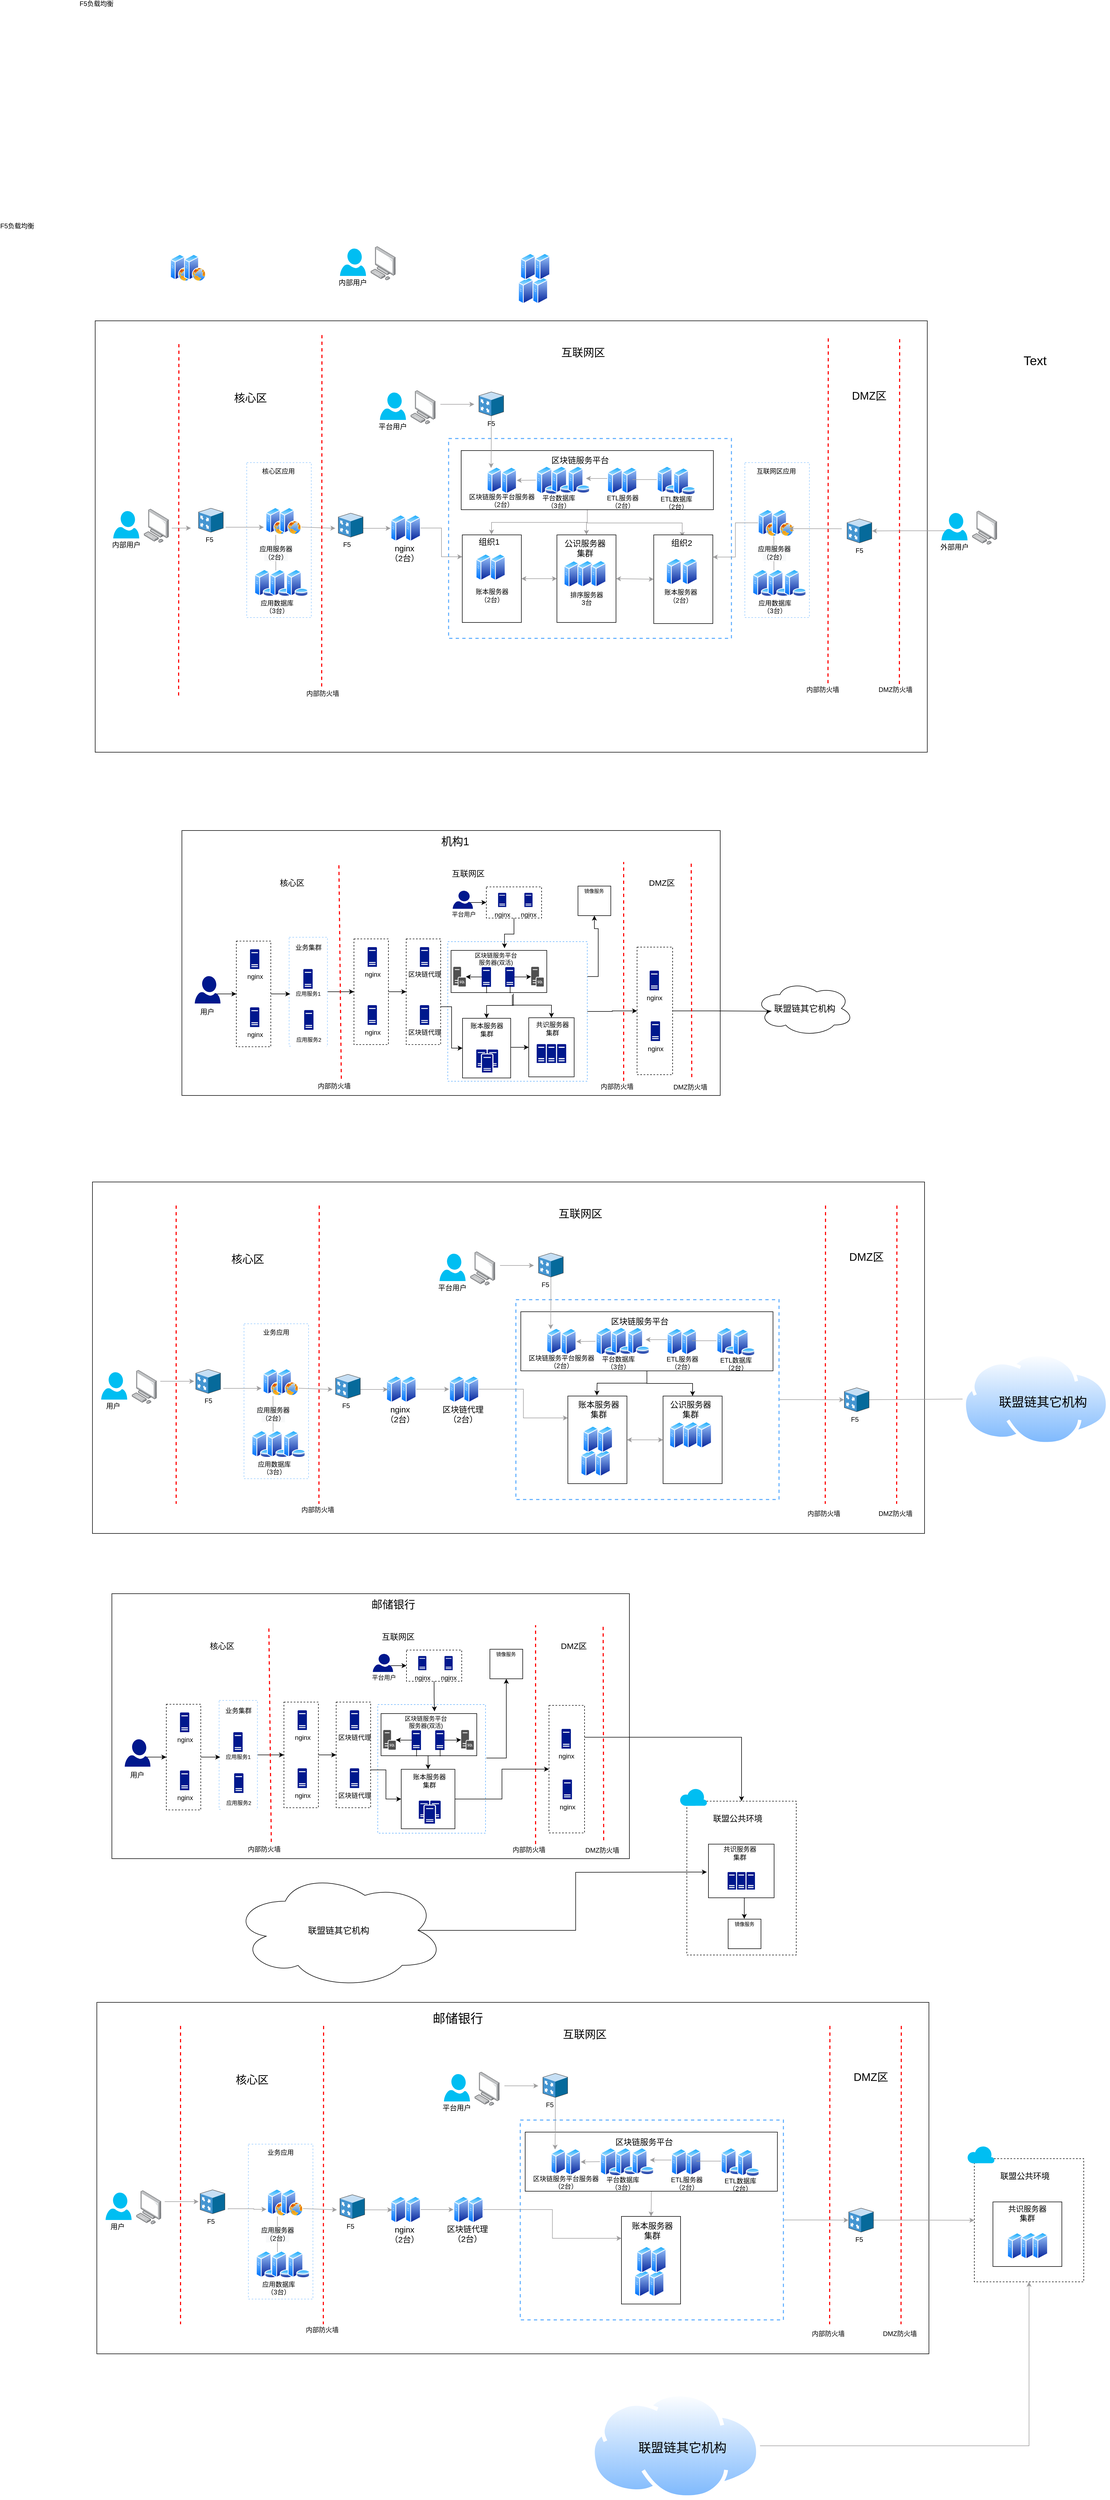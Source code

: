 <mxfile pages="1" version="11.2.8" type="github"><diagram id="3mr4C9OolN_EyMKxFGQn" name="Page-1"><mxGraphModel dx="5164" dy="5819" grid="0" gridSize="10" guides="1" tooltips="1" connect="1" arrows="1" fold="1" page="1" pageScale="1" pageWidth="3300" pageHeight="4681" math="0" shadow="0"><root><mxCell id="0"/><mxCell id="1" parent="0"/><mxCell id="AsseI4p636jyMahuRTAR-198" value="" style="rounded=0;whiteSpace=wrap;html=1;" parent="1" vertex="1"><mxGeometry x="153" y="182" width="1521" height="788" as="geometry"/></mxCell><mxCell id="Ee9PXTt1RM7964nBTojT-14" value="" style="rounded=0;whiteSpace=wrap;html=1;fontSize=11;align=center;fillColor=none;dashed=1;strokeWidth=2;strokeColor=#66B2FF;" parent="1" vertex="1"><mxGeometry x="799" y="397" width="517" height="365" as="geometry"/></mxCell><mxCell id="4XAEu1WjWPDzFq4eXw3N-4" value="" style="rounded=0;whiteSpace=wrap;html=1;fillColor=none;dashed=1;strokeColor=#99CCFF;" parent="1" vertex="1"><mxGeometry x="430" y="441" width="118" height="283" as="geometry"/></mxCell><mxCell id="ydYzLrxbfxmWQuC1QljI-231" value="&lt;span style=&quot;color: rgb(0 , 0 , 0) ; background-color: rgb(248 , 249 , 250)&quot;&gt;应用服务器&lt;/span&gt;&lt;br style=&quot;color: rgb(0 , 0 , 0)&quot;&gt;&lt;span style=&quot;color: rgb(0 , 0 , 0) ; background-color: rgb(248 , 249 , 250)&quot;&gt;（2台）&lt;/span&gt;" style="endArrow=none;html=1;strokeColor=#9E9D9E;fontSize=12;fontColor=#60BEFC;exitX=0.25;exitY=0;exitDx=0;exitDy=0;" parent="1" source="ydYzLrxbfxmWQuC1QljI-215" edge="1"><mxGeometry width="50" height="50" relative="1" as="geometry"><mxPoint x="428" y="807" as="sourcePoint"/><mxPoint x="483" y="573" as="targetPoint"/></mxGeometry></mxCell><mxCell id="hcSbm7rK1_73FnudvG6k-20" value="" style="rounded=0;whiteSpace=wrap;html=1;" parent="1" vertex="1"><mxGeometry x="183.5" y="2507" width="946" height="484" as="geometry"/></mxCell><mxCell id="Ee9PXTt1RM7964nBTojT-344" value="" style="rounded=0;whiteSpace=wrap;html=1;dashed=1;strokeColor=#66B2FF;strokeWidth=1;fillColor=none;fontSize=16;align=center;" parent="1" vertex="1"><mxGeometry x="669.5" y="2709.5" width="197" height="235" as="geometry"/></mxCell><mxCell id="Ee9PXTt1RM7964nBTojT-554" style="edgeStyle=orthogonalEdgeStyle;rounded=0;orthogonalLoop=1;jettySize=auto;html=1;exitX=1;exitY=0.25;exitDx=0;exitDy=0;entryX=0.5;entryY=0;entryDx=0;entryDy=0;strokeColor=#000000;strokeWidth=1;fontSize=15;" parent="1" source="hcSbm7rK1_73FnudvG6k-55" target="hcSbm7rK1_73FnudvG6k-1" edge="1"><mxGeometry relative="1" as="geometry"/></mxCell><mxCell id="hcSbm7rK1_73FnudvG6k-55" value="" style="rounded=0;whiteSpace=wrap;html=1;strokeColor=#000000;fillColor=none;fontSize=11;dashed=1;" parent="1" vertex="1"><mxGeometry x="982.5" y="2711" width="65" height="233" as="geometry"/></mxCell><mxCell id="hcSbm7rK1_73FnudvG6k-1" value="" style="rounded=0;whiteSpace=wrap;html=1;dashed=1;" parent="1" vertex="1"><mxGeometry x="1234.5" y="2886" width="200" height="281" as="geometry"/></mxCell><mxCell id="hcSbm7rK1_73FnudvG6k-2" value="联盟公共环境" style="text;html=1;strokeColor=none;fillColor=none;align=center;verticalAlign=middle;whiteSpace=wrap;rounded=0;fontSize=15;" parent="1" vertex="1"><mxGeometry x="1279.5" y="2906.5" width="95" height="20" as="geometry"/></mxCell><mxCell id="hcSbm7rK1_73FnudvG6k-17" value="" style="verticalLabelPosition=bottom;html=1;verticalAlign=top;align=center;strokeColor=none;fillColor=#00BEF2;shape=mxgraph.azure.cloud;fontSize=10;" parent="1" vertex="1"><mxGeometry x="1221.5" y="2862" width="50" height="32.5" as="geometry"/></mxCell><mxCell id="hcSbm7rK1_73FnudvG6k-21" value="邮储银行" style="text;html=1;strokeColor=none;fillColor=none;align=center;verticalAlign=middle;whiteSpace=wrap;rounded=0;fontSize=20;" parent="1" vertex="1"><mxGeometry x="646.5" y="2516" width="102" height="20" as="geometry"/></mxCell><mxCell id="hcSbm7rK1_73FnudvG6k-24" value="核心区" style="rounded=1;whiteSpace=wrap;html=1;dashed=1;fillColor=none;strokeColor=none;fontSize=15;" parent="1" vertex="1"><mxGeometry x="353.5" y="2585" width="62" height="33" as="geometry"/></mxCell><mxCell id="Ee9PXTt1RM7964nBTojT-386" style="edgeStyle=orthogonalEdgeStyle;rounded=0;orthogonalLoop=1;jettySize=auto;html=1;exitX=1;exitY=0.5;exitDx=0;exitDy=0;entryX=0;entryY=0.5;entryDx=0;entryDy=0;strokeColor=#000000;strokeWidth=1;fontSize=15;" parent="1" source="hcSbm7rK1_73FnudvG6k-26" target="Ee9PXTt1RM7964nBTojT-374" edge="1"><mxGeometry relative="1" as="geometry"/></mxCell><mxCell id="hcSbm7rK1_73FnudvG6k-26" value="" style="rounded=0;whiteSpace=wrap;html=1;fillColor=none;dashed=1;strokeColor=#99CCFF;" parent="1" vertex="1"><mxGeometry x="379.5" y="2702" width="70" height="199" as="geometry"/></mxCell><mxCell id="hcSbm7rK1_73FnudvG6k-27" value="业务集群" style="rounded=1;whiteSpace=wrap;html=1;dashed=1;strokeColor=none;fillColor=none;" parent="1" vertex="1"><mxGeometry x="375" y="2711" width="80" height="20" as="geometry"/></mxCell><mxCell id="hcSbm7rK1_73FnudvG6k-28" value="" style="group" parent="1" vertex="1" connectable="0"><mxGeometry x="381.5" y="2760" width="65" height="59.5" as="geometry"/></mxCell><mxCell id="hcSbm7rK1_73FnudvG6k-29" value="应用服务1" style="rounded=0;whiteSpace=wrap;html=1;strokeColor=none;fontSize=10;" parent="hcSbm7rK1_73FnudvG6k-28" vertex="1"><mxGeometry y="30.5" width="65" height="29" as="geometry"/></mxCell><mxCell id="hcSbm7rK1_73FnudvG6k-30" value="" style="pointerEvents=1;shadow=0;dashed=0;html=1;strokeColor=none;labelPosition=center;verticalLabelPosition=bottom;verticalAlign=top;align=center;shape=mxgraph.mscae.enterprise.server_generic;fillColor=#00188D;" parent="hcSbm7rK1_73FnudvG6k-28" vertex="1"><mxGeometry x="24" width="17" height="36" as="geometry"/></mxCell><mxCell id="hcSbm7rK1_73FnudvG6k-31" value="" style="group" parent="1" vertex="1" connectable="0"><mxGeometry x="383" y="2844" width="65" height="59.5" as="geometry"/></mxCell><mxCell id="hcSbm7rK1_73FnudvG6k-32" value="应用服务2" style="rounded=0;whiteSpace=wrap;html=1;strokeColor=none;fontSize=10;" parent="hcSbm7rK1_73FnudvG6k-31" vertex="1"><mxGeometry y="30.5" width="65" height="29" as="geometry"/></mxCell><mxCell id="hcSbm7rK1_73FnudvG6k-33" value="" style="pointerEvents=1;shadow=0;dashed=0;html=1;strokeColor=none;labelPosition=center;verticalLabelPosition=bottom;verticalAlign=top;align=center;shape=mxgraph.mscae.enterprise.server_generic;fillColor=#00188D;" parent="hcSbm7rK1_73FnudvG6k-31" vertex="1"><mxGeometry x="24" y="-9" width="17" height="36" as="geometry"/></mxCell><mxCell id="hcSbm7rK1_73FnudvG6k-56" value="互联网区" style="rounded=1;whiteSpace=wrap;html=1;dashed=1;fillColor=none;strokeColor=none;fontSize=15;" parent="1" vertex="1"><mxGeometry x="675.5" y="2568.5" width="62" height="33" as="geometry"/></mxCell><mxCell id="hcSbm7rK1_73FnudvG6k-57" value="DMZ区" style="rounded=1;whiteSpace=wrap;html=1;dashed=1;fillColor=none;strokeColor=none;fontSize=15;" parent="1" vertex="1"><mxGeometry x="997" y="2585" width="62" height="33" as="geometry"/></mxCell><mxCell id="Ee9PXTt1RM7964nBTojT-10" style="edgeStyle=orthogonalEdgeStyle;rounded=0;orthogonalLoop=1;jettySize=auto;html=1;exitX=0.5;exitY=1;exitDx=0;exitDy=0;entryX=0.499;entryY=-0.063;entryDx=0;entryDy=0;entryPerimeter=0;fontSize=11;strokeColor=#9E9D9E;" parent="1" source="AsseI4p636jyMahuRTAR-226" target="AsseI4p636jyMahuRTAR-241" edge="1"><mxGeometry relative="1" as="geometry"/></mxCell><mxCell id="Ee9PXTt1RM7964nBTojT-11" style="edgeStyle=orthogonalEdgeStyle;rounded=0;orthogonalLoop=1;jettySize=auto;html=1;exitX=0.5;exitY=1;exitDx=0;exitDy=0;entryX=0.435;entryY=0.058;entryDx=0;entryDy=0;entryPerimeter=0;fontSize=11;strokeColor=#9E9D9E;" parent="1" source="AsseI4p636jyMahuRTAR-226" target="AsseI4p636jyMahuRTAR-247" edge="1"><mxGeometry relative="1" as="geometry"/></mxCell><mxCell id="Ee9PXTt1RM7964nBTojT-12" style="edgeStyle=orthogonalEdgeStyle;rounded=0;orthogonalLoop=1;jettySize=auto;html=1;exitX=0.5;exitY=1;exitDx=0;exitDy=0;entryX=0.5;entryY=0;entryDx=0;entryDy=0;fontSize=11;strokeColor=#9E9D9E;" parent="1" source="AsseI4p636jyMahuRTAR-226" target="AsseI4p636jyMahuRTAR-250" edge="1"><mxGeometry relative="1" as="geometry"/></mxCell><mxCell id="4XAEu1WjWPDzFq4eXw3N-5" value="核心区应用" style="rounded=1;whiteSpace=wrap;html=1;dashed=1;strokeColor=none;fillColor=none;" parent="1" vertex="1"><mxGeometry x="447.5" y="446.5" width="80" height="20" as="geometry"/></mxCell><mxCell id="4XAEu1WjWPDzFq4eXw3N-28" value="互联网区" style="text;html=1;resizable=0;points=[];autosize=1;align=left;verticalAlign=top;spacingTop=-4;fontSize=20;" parent="1" vertex="1"><mxGeometry x="1003" y="225" width="74" height="19" as="geometry"/></mxCell><mxCell id="4XAEu1WjWPDzFq4eXw3N-39" value="DMZ区" style="rounded=1;whiteSpace=wrap;html=1;dashed=1;fillColor=none;strokeColor=none;fontSize=20;" parent="1" vertex="1"><mxGeometry x="1527" y="301" width="82" height="33" as="geometry"/></mxCell><mxCell id="AsseI4p636jyMahuRTAR-226" value="" style="rounded=0;whiteSpace=wrap;html=1;" parent="1" vertex="1"><mxGeometry x="822" y="419" width="461" height="108" as="geometry"/></mxCell><mxCell id="AsseI4p636jyMahuRTAR-250" value="" style="rounded=0;whiteSpace=wrap;html=1;fontSize=16;" parent="1" vertex="1"><mxGeometry x="997" y="573" width="108" height="160" as="geometry"/></mxCell><mxCell id="Ee9PXTt1RM7964nBTojT-4" value="公识服务器&lt;br style=&quot;font-size: 15px;&quot;&gt;集群" style="text;html=1;resizable=0;points=[];autosize=1;align=center;verticalAlign=top;spacingTop=-4;fontSize=15;" parent="1" vertex="1"><mxGeometry x="1015" y="577" width="65" height="26" as="geometry"/></mxCell><mxCell id="Ee9PXTt1RM7964nBTojT-25" style="edgeStyle=orthogonalEdgeStyle;rounded=0;orthogonalLoop=1;jettySize=auto;html=1;exitX=0.5;exitY=1;exitDx=0;exitDy=0;entryX=0.5;entryY=0;entryDx=0;entryDy=0;fontSize=11;" parent="1" source="Ee9PXTt1RM7964nBTojT-19" target="hcSbm7rK1_73FnudvG6k-50" edge="1"><mxGeometry relative="1" as="geometry"/></mxCell><mxCell id="Ee9PXTt1RM7964nBTojT-19" value="" style="rounded=0;whiteSpace=wrap;html=1;" parent="1" vertex="1"><mxGeometry x="675.5" y="2726" width="175" height="77" as="geometry"/></mxCell><mxCell id="Ee9PXTt1RM7964nBTojT-20" value="区块链服务平台&lt;br&gt;服务器(双活)" style="text;html=1;resizable=0;points=[];autosize=1;align=center;verticalAlign=top;spacingTop=-4;fontSize=11;" parent="1" vertex="1"><mxGeometry x="713" y="2725.5" width="87" height="26" as="geometry"/></mxCell><mxCell id="Ee9PXTt1RM7964nBTojT-177" style="edgeStyle=orthogonalEdgeStyle;rounded=0;orthogonalLoop=1;jettySize=auto;html=1;exitX=0;exitY=0.5;exitDx=0;exitDy=0;exitPerimeter=0;fontSize=18;" parent="1" source="Ee9PXTt1RM7964nBTojT-21" target="Ee9PXTt1RM7964nBTojT-174" edge="1"><mxGeometry relative="1" as="geometry"/></mxCell><mxCell id="Ee9PXTt1RM7964nBTojT-21" value="" style="pointerEvents=1;shadow=0;dashed=0;html=1;strokeColor=none;labelPosition=center;verticalLabelPosition=bottom;verticalAlign=top;align=center;shape=mxgraph.mscae.enterprise.server_generic;fillColor=#00188D;" parent="1" vertex="1"><mxGeometry x="731.5" y="2756.5" width="17" height="36" as="geometry"/></mxCell><mxCell id="Ee9PXTt1RM7964nBTojT-178" style="edgeStyle=orthogonalEdgeStyle;rounded=0;orthogonalLoop=1;jettySize=auto;html=1;exitX=1;exitY=0.5;exitDx=0;exitDy=0;exitPerimeter=0;fontSize=18;" parent="1" source="Ee9PXTt1RM7964nBTojT-22" target="Ee9PXTt1RM7964nBTojT-175" edge="1"><mxGeometry relative="1" as="geometry"/></mxCell><mxCell id="Ee9PXTt1RM7964nBTojT-22" value="" style="pointerEvents=1;shadow=0;dashed=0;html=1;strokeColor=none;labelPosition=center;verticalLabelPosition=bottom;verticalAlign=top;align=center;shape=mxgraph.mscae.enterprise.server_generic;fillColor=#00188D;" parent="1" vertex="1"><mxGeometry x="774.5" y="2756.5" width="17" height="36" as="geometry"/></mxCell><mxCell id="Ee9PXTt1RM7964nBTojT-95" value="" style="group" parent="1" vertex="1" connectable="0"><mxGeometry x="1274" y="2964.5" width="120" height="98" as="geometry"/></mxCell><mxCell id="hcSbm7rK1_73FnudvG6k-9" value="" style="rounded=0;whiteSpace=wrap;html=1;fontSize=9;" parent="Ee9PXTt1RM7964nBTojT-95" vertex="1"><mxGeometry width="120" height="98" as="geometry"/></mxCell><mxCell id="hcSbm7rK1_73FnudvG6k-11" value="共识服务器&lt;br style=&quot;font-size: 12px;&quot;&gt;集群" style="text;html=1;strokeColor=none;fillColor=none;align=center;verticalAlign=middle;whiteSpace=wrap;rounded=0;fontSize=12;" parent="Ee9PXTt1RM7964nBTojT-95" vertex="1"><mxGeometry x="25" y="6" width="65" height="20" as="geometry"/></mxCell><mxCell id="Ee9PXTt1RM7964nBTojT-42" value="" style="pointerEvents=1;shadow=0;dashed=0;html=1;strokeColor=none;labelPosition=center;verticalLabelPosition=bottom;verticalAlign=top;align=center;shape=mxgraph.mscae.enterprise.server_farm;fillColor=#00188D;fontSize=11;" parent="Ee9PXTt1RM7964nBTojT-95" vertex="1"><mxGeometry x="35" y="51" width="50" height="32" as="geometry"/></mxCell><mxCell id="Ee9PXTt1RM7964nBTojT-96" value="" style="group" parent="1" vertex="1" connectable="0"><mxGeometry x="874.5" y="2608" width="60" height="54.5" as="geometry"/></mxCell><mxCell id="Ee9PXTt1RM7964nBTojT-97" value="" style="group" parent="Ee9PXTt1RM7964nBTojT-96" vertex="1" connectable="0"><mxGeometry width="60" height="54.5" as="geometry"/></mxCell><mxCell id="Ee9PXTt1RM7964nBTojT-98" value="" style="group" parent="Ee9PXTt1RM7964nBTojT-97" vertex="1" connectable="0"><mxGeometry width="60" height="54.5" as="geometry"/></mxCell><mxCell id="Ee9PXTt1RM7964nBTojT-99" value="" style="rounded=0;whiteSpace=wrap;html=1;" parent="Ee9PXTt1RM7964nBTojT-98" vertex="1"><mxGeometry y="0.5" width="60" height="54" as="geometry"/></mxCell><mxCell id="Ee9PXTt1RM7964nBTojT-100" value="镜像服务" style="text;html=1;strokeColor=none;fillColor=none;align=center;verticalAlign=middle;whiteSpace=wrap;rounded=0;dashed=1;fontSize=9;" parent="Ee9PXTt1RM7964nBTojT-98" vertex="1"><mxGeometry x="9.5" width="40" height="20" as="geometry"/></mxCell><mxCell id="Ee9PXTt1RM7964nBTojT-101" value="" style="shape=image;html=1;verticalAlign=top;verticalLabelPosition=bottom;labelBackgroundColor=#ffffff;imageAspect=0;aspect=fixed;image=https://cdn4.iconfinder.com/data/icons/social-network-round-gloss-shine/128/docker-icon_copy.png;dashed=1;fontSize=9;" parent="Ee9PXTt1RM7964nBTojT-98" vertex="1"><mxGeometry x="16.5" y="19" width="30" height="30" as="geometry"/></mxCell><mxCell id="Ee9PXTt1RM7964nBTojT-111" value="" style="group" parent="1" vertex="1" connectable="0"><mxGeometry x="1310" y="3101" width="60" height="54.5" as="geometry"/></mxCell><mxCell id="Ee9PXTt1RM7964nBTojT-112" value="" style="group" parent="Ee9PXTt1RM7964nBTojT-111" vertex="1" connectable="0"><mxGeometry width="60" height="54.5" as="geometry"/></mxCell><mxCell id="Ee9PXTt1RM7964nBTojT-113" value="" style="group" parent="Ee9PXTt1RM7964nBTojT-112" vertex="1" connectable="0"><mxGeometry width="60" height="54.5" as="geometry"/></mxCell><mxCell id="Ee9PXTt1RM7964nBTojT-114" value="" style="rounded=0;whiteSpace=wrap;html=1;" parent="Ee9PXTt1RM7964nBTojT-113" vertex="1"><mxGeometry y="0.5" width="60" height="54" as="geometry"/></mxCell><mxCell id="Ee9PXTt1RM7964nBTojT-115" value="镜像服务" style="text;html=1;strokeColor=none;fillColor=none;align=center;verticalAlign=middle;whiteSpace=wrap;rounded=0;dashed=1;fontSize=9;" parent="Ee9PXTt1RM7964nBTojT-113" vertex="1"><mxGeometry x="9.5" width="40" height="20" as="geometry"/></mxCell><mxCell id="Ee9PXTt1RM7964nBTojT-116" value="" style="shape=image;html=1;verticalAlign=top;verticalLabelPosition=bottom;labelBackgroundColor=#ffffff;imageAspect=0;aspect=fixed;image=https://cdn4.iconfinder.com/data/icons/social-network-round-gloss-shine/128/docker-icon_copy.png;dashed=1;fontSize=9;" parent="Ee9PXTt1RM7964nBTojT-113" vertex="1"><mxGeometry x="16.5" y="19" width="30" height="30" as="geometry"/></mxCell><mxCell id="Ee9PXTt1RM7964nBTojT-117" style="edgeStyle=orthogonalEdgeStyle;rounded=0;orthogonalLoop=1;jettySize=auto;html=1;exitX=0.5;exitY=1;exitDx=0;exitDy=0;entryX=0.5;entryY=0;entryDx=0;entryDy=0;fontSize=13;" parent="1" source="hcSbm7rK1_73FnudvG6k-9" target="Ee9PXTt1RM7964nBTojT-115" edge="1"><mxGeometry relative="1" as="geometry"/></mxCell><mxCell id="AsseI4p636jyMahuRTAR-242" value="" style="group" parent="1" vertex="1" connectable="0"><mxGeometry x="1174" y="573" width="108" height="160" as="geometry"/></mxCell><mxCell id="AsseI4p636jyMahuRTAR-243" value="" style="rounded=0;whiteSpace=wrap;html=1;" parent="AsseI4p636jyMahuRTAR-242" vertex="1"><mxGeometry width="108.0" height="162" as="geometry"/></mxCell><mxCell id="AsseI4p636jyMahuRTAR-247" value="组织2" style="text;html=1;resizable=0;points=[];autosize=1;align=left;verticalAlign=top;spacingTop=-4;fontSize=15;" parent="AsseI4p636jyMahuRTAR-242" vertex="1"><mxGeometry x="29.795" y="2.573" width="51" height="19" as="geometry"/></mxCell><mxCell id="AsseI4p636jyMahuRTAR-244" value="账本服务器&lt;br&gt;（2台）" style="text;html=1;strokeColor=none;fillColor=none;align=center;verticalAlign=middle;whiteSpace=wrap;rounded=0;" parent="AsseI4p636jyMahuRTAR-242" vertex="1"><mxGeometry x="13.005" y="95.824" width="72.617" height="32.812" as="geometry"/></mxCell><mxCell id="ydYzLrxbfxmWQuC1QljI-367" value="" style="group" parent="AsseI4p636jyMahuRTAR-242" vertex="1" connectable="0"><mxGeometry x="3.306" y="25" width="104.694" height="123" as="geometry"/></mxCell><mxCell id="ydYzLrxbfxmWQuC1QljI-365" value="" style="aspect=fixed;perimeter=ellipsePerimeter;html=1;align=center;shadow=0;dashed=0;spacingTop=3;image;image=img/lib/active_directory/generic_server.svg;strokeColor=#3399FF;fillColor=#66FFFF;" parent="ydYzLrxbfxmWQuC1QljI-367" vertex="1"><mxGeometry x="19.286" y="17" width="28.0" height="50" as="geometry"/></mxCell><mxCell id="ydYzLrxbfxmWQuC1QljI-366" value="" style="aspect=fixed;perimeter=ellipsePerimeter;html=1;align=center;shadow=0;dashed=0;spacingTop=3;image;image=img/lib/active_directory/generic_server.svg;strokeColor=#3399FF;fillColor=#66FFFF;" parent="ydYzLrxbfxmWQuC1QljI-367" vertex="1"><mxGeometry x="48.49" y="17" width="28.0" height="50" as="geometry"/></mxCell><mxCell id="Ee9PXTt1RM7964nBTojT-174" value="" style="pointerEvents=1;shadow=0;dashed=0;html=1;strokeColor=none;fillColor=#505050;labelPosition=center;verticalLabelPosition=bottom;verticalAlign=top;outlineConnect=0;align=center;shape=mxgraph.office.servers.sql_server;fontSize=13;" parent="1" vertex="1"><mxGeometry x="679.5" y="2756" width="23" height="36" as="geometry"/></mxCell><mxCell id="Ee9PXTt1RM7964nBTojT-175" value="" style="pointerEvents=1;shadow=0;dashed=0;html=1;strokeColor=none;fillColor=#505050;labelPosition=center;verticalLabelPosition=bottom;verticalAlign=top;outlineConnect=0;align=center;shape=mxgraph.office.servers.sql_server;fontSize=13;" parent="1" vertex="1"><mxGeometry x="822" y="2756" width="23" height="36" as="geometry"/></mxCell><mxCell id="Ee9PXTt1RM7964nBTojT-180" value="" style="endArrow=none;html=1;fontSize=18;" parent="1" edge="1"><mxGeometry width="50" height="50" relative="1" as="geometry"><mxPoint x="783.5" y="2804" as="sourcePoint"/><mxPoint x="783.5" y="2790" as="targetPoint"/></mxGeometry></mxCell><mxCell id="Ee9PXTt1RM7964nBTojT-181" value="" style="endArrow=none;html=1;fontSize=18;" parent="1" edge="1"><mxGeometry width="50" height="50" relative="1" as="geometry"><mxPoint x="740.5" y="2804" as="sourcePoint"/><mxPoint x="740.5" y="2790" as="targetPoint"/></mxGeometry></mxCell><mxCell id="Ee9PXTt1RM7964nBTojT-274" style="edgeStyle=orthogonalEdgeStyle;rounded=0;orthogonalLoop=1;jettySize=auto;html=1;exitX=0.87;exitY=0.65;exitDx=0;exitDy=0;exitPerimeter=0;entryX=0;entryY=0.5;entryDx=0;entryDy=0;fontSize=14;strokeColor=#9E9D9E;" parent="1" edge="1"><mxGeometry relative="1" as="geometry"><mxPoint x="293" y="560.667" as="sourcePoint"/><mxPoint x="328" y="560.667" as="targetPoint"/></mxGeometry></mxCell><mxCell id="Ee9PXTt1RM7964nBTojT-279" value="" style="edgeStyle=orthogonalEdgeStyle;rounded=0;orthogonalLoop=1;jettySize=auto;html=1;fontSize=14;strokeColor=#9E9D9E;entryX=0;entryY=0.75;entryDx=0;entryDy=0;" parent="1" edge="1"><mxGeometry relative="1" as="geometry"><Array as="points"><mxPoint x="440" y="559"/></Array><mxPoint x="391.5" y="559" as="sourcePoint"/><mxPoint x="461.333" y="559" as="targetPoint"/></mxGeometry></mxCell><mxCell id="Ee9PXTt1RM7964nBTojT-288" value="" style="endArrow=classic;html=1;fontSize=13;exitX=1;exitY=0.75;exitDx=0;exitDy=0;strokeColor=#9E9D9E;" parent="1" source="ydYzLrxbfxmWQuC1QljI-338" edge="1"><mxGeometry width="50" height="50" relative="1" as="geometry"><mxPoint x="491" y="932" as="sourcePoint"/><mxPoint x="592" y="561" as="targetPoint"/></mxGeometry></mxCell><mxCell id="Ee9PXTt1RM7964nBTojT-308" value="" style="endArrow=none;dashed=1;html=1;fontSize=12;strokeColor=#FF0000;strokeWidth=2;" parent="1" edge="1"><mxGeometry width="50" height="50" relative="1" as="geometry"><mxPoint x="567.5" y="208" as="sourcePoint"/><mxPoint x="567" y="850" as="targetPoint"/></mxGeometry></mxCell><mxCell id="Ee9PXTt1RM7964nBTojT-309" value="内部防火墙" style="text;html=1;resizable=0;points=[];autosize=1;align=left;verticalAlign=top;spacingTop=-4;fontSize=12;" parent="1" vertex="1"><mxGeometry x="537" y="852.5" width="70" height="14" as="geometry"/></mxCell><mxCell id="Ee9PXTt1RM7964nBTojT-312" value="核心区" style="text;html=1;resizable=0;points=[];autosize=1;align=left;verticalAlign=top;spacingTop=-4;fontSize=20;" parent="1" vertex="1"><mxGeometry x="405" y="308" width="46" height="14" as="geometry"/></mxCell><mxCell id="Ee9PXTt1RM7964nBTojT-315" value="" style="endArrow=none;dashed=1;html=1;fontSize=12;strokeColor=#FF0000;strokeWidth=2;" parent="1" edge="1"><mxGeometry width="50" height="50" relative="1" as="geometry"><mxPoint x="1493.0" y="214" as="sourcePoint"/><mxPoint x="1492.5" y="850" as="targetPoint"/></mxGeometry></mxCell><mxCell id="Ee9PXTt1RM7964nBTojT-316" value="内部防火墙" style="text;html=1;resizable=0;points=[];autosize=1;align=left;verticalAlign=top;spacingTop=-4;fontSize=12;" parent="1" vertex="1"><mxGeometry x="1450.5" y="845.5" width="70" height="14" as="geometry"/></mxCell><mxCell id="Ee9PXTt1RM7964nBTojT-318" value="" style="endArrow=none;dashed=1;html=1;fontSize=12;strokeColor=#FF0000;strokeWidth=2;" parent="1" edge="1"><mxGeometry width="50" height="50" relative="1" as="geometry"><mxPoint x="1623.5" y="215.5" as="sourcePoint"/><mxPoint x="1623" y="850" as="targetPoint"/></mxGeometry></mxCell><mxCell id="Ee9PXTt1RM7964nBTojT-321" value="DMZ防火墙" style="text;html=1;resizable=0;points=[];autosize=1;align=left;verticalAlign=top;spacingTop=-4;fontSize=12;" parent="1" vertex="1"><mxGeometry x="1583" y="845.5" width="72" height="14" as="geometry"/></mxCell><mxCell id="Ee9PXTt1RM7964nBTojT-328" style="edgeStyle=orthogonalEdgeStyle;rounded=0;orthogonalLoop=1;jettySize=auto;html=1;exitX=0.87;exitY=0.65;exitDx=0;exitDy=0;exitPerimeter=0;entryX=0;entryY=0.5;entryDx=0;entryDy=0;fontSize=14;" parent="1" source="Ee9PXTt1RM7964nBTojT-329" target="Ee9PXTt1RM7964nBTojT-334" edge="1"><mxGeometry relative="1" as="geometry"/></mxCell><mxCell id="Ee9PXTt1RM7964nBTojT-329" value="" style="shadow=0;dashed=0;html=1;strokeColor=none;shape=mxgraph.azure.user;fillColor=#00188D;fontSize=18;align=center;" parent="1" vertex="1"><mxGeometry x="207" y="2773" width="47" height="50" as="geometry"/></mxCell><mxCell id="Ee9PXTt1RM7964nBTojT-330" value="用户" style="text;html=1;resizable=0;points=[];autosize=1;align=left;verticalAlign=top;spacingTop=-4;fontSize=13;" parent="1" vertex="1"><mxGeometry x="215" y="2828" width="36" height="16" as="geometry"/></mxCell><mxCell id="Ee9PXTt1RM7964nBTojT-331" value="" style="group" parent="1" vertex="1" connectable="0"><mxGeometry x="283" y="2709" width="63" height="193" as="geometry"/></mxCell><mxCell id="Ee9PXTt1RM7964nBTojT-332" value="nginx" style="pointerEvents=1;shadow=0;dashed=0;html=1;strokeColor=none;labelPosition=center;verticalLabelPosition=bottom;verticalAlign=top;align=center;shape=mxgraph.mscae.enterprise.server_generic;fillColor=#00188D;" parent="Ee9PXTt1RM7964nBTojT-331" vertex="1"><mxGeometry x="25" y="15" width="17" height="36" as="geometry"/></mxCell><mxCell id="Ee9PXTt1RM7964nBTojT-333" value="nginx" style="pointerEvents=1;shadow=0;dashed=0;html=1;strokeColor=none;labelPosition=center;verticalLabelPosition=bottom;verticalAlign=top;align=center;shape=mxgraph.mscae.enterprise.server_generic;fillColor=#00188D;" parent="Ee9PXTt1RM7964nBTojT-331" vertex="1"><mxGeometry x="25" y="121" width="17" height="36" as="geometry"/></mxCell><mxCell id="Ee9PXTt1RM7964nBTojT-334" value="" style="rounded=0;whiteSpace=wrap;html=1;dashed=1;strokeColor=#000000;strokeWidth=1;fillColor=none;fontSize=14;align=center;" parent="Ee9PXTt1RM7964nBTojT-331" vertex="1"><mxGeometry width="63" height="193" as="geometry"/></mxCell><mxCell id="Ee9PXTt1RM7964nBTojT-335" style="edgeStyle=orthogonalEdgeStyle;rounded=0;orthogonalLoop=1;jettySize=auto;html=1;exitX=1;exitY=0.5;exitDx=0;exitDy=0;entryX=0;entryY=0.5;entryDx=0;entryDy=0;strokeColor=#000000;strokeWidth=1;fontSize=16;" parent="1" source="Ee9PXTt1RM7964nBTojT-334" target="hcSbm7rK1_73FnudvG6k-29" edge="1"><mxGeometry relative="1" as="geometry"><mxPoint x="375.5" y="2809" as="targetPoint"/></mxGeometry></mxCell><mxCell id="Ee9PXTt1RM7964nBTojT-336" value="" style="endArrow=none;dashed=1;html=1;fontSize=12;strokeColor=#FF0000;strokeWidth=2;" parent="1" edge="1"><mxGeometry width="50" height="50" relative="1" as="geometry"><mxPoint x="474.899" y="2960.5" as="sourcePoint"/><mxPoint x="470.5" y="2569.5" as="targetPoint"/></mxGeometry></mxCell><mxCell id="Ee9PXTt1RM7964nBTojT-347" value="" style="group" parent="1" vertex="1" connectable="0"><mxGeometry x="656.5" y="2610" width="166.5" height="57" as="geometry"/></mxCell><mxCell id="Ee9PXTt1RM7964nBTojT-343" value="" style="rounded=0;whiteSpace=wrap;html=1;dashed=1;strokeColor=#000000;strokeWidth=1;fillColor=none;fontSize=14;align=center;" parent="Ee9PXTt1RM7964nBTojT-347" vertex="1"><mxGeometry x="65.5" width="101" height="57" as="geometry"/></mxCell><mxCell id="Ee9PXTt1RM7964nBTojT-337" style="edgeStyle=orthogonalEdgeStyle;rounded=0;orthogonalLoop=1;jettySize=auto;html=1;exitX=0.87;exitY=0.65;exitDx=0;exitDy=0;exitPerimeter=0;entryX=0;entryY=0.5;entryDx=0;entryDy=0;strokeColor=#000000;strokeWidth=1;fontSize=16;" parent="Ee9PXTt1RM7964nBTojT-347" source="Ee9PXTt1RM7964nBTojT-338" target="Ee9PXTt1RM7964nBTojT-343" edge="1"><mxGeometry relative="1" as="geometry"/></mxCell><mxCell id="Ee9PXTt1RM7964nBTojT-338" value="" style="shadow=0;dashed=0;html=1;strokeColor=none;shape=mxgraph.azure.user;fillColor=#00188D;fontSize=13;align=center;" parent="Ee9PXTt1RM7964nBTojT-347" vertex="1"><mxGeometry x="4" y="7" width="37" height="33" as="geometry"/></mxCell><mxCell id="Ee9PXTt1RM7964nBTojT-339" value="平台用户" style="text;html=1;resizable=0;points=[];autosize=1;align=left;verticalAlign=top;spacingTop=-4;fontSize=11;" parent="Ee9PXTt1RM7964nBTojT-347" vertex="1"><mxGeometry y="41" width="62" height="16" as="geometry"/></mxCell><mxCell id="Ee9PXTt1RM7964nBTojT-341" value="nginx" style="pointerEvents=1;shadow=0;dashed=0;html=1;strokeColor=none;labelPosition=center;verticalLabelPosition=bottom;verticalAlign=top;align=center;shape=mxgraph.mscae.enterprise.server_generic;fillColor=#00188D;" parent="Ee9PXTt1RM7964nBTojT-347" vertex="1"><mxGeometry x="86.939" y="10.823" width="14.918" height="25.975" as="geometry"/></mxCell><mxCell id="Ee9PXTt1RM7964nBTojT-342" value="nginx" style="pointerEvents=1;shadow=0;dashed=0;html=1;strokeColor=none;labelPosition=center;verticalLabelPosition=bottom;verticalAlign=top;align=center;shape=mxgraph.mscae.enterprise.server_generic;fillColor=#00188D;" parent="Ee9PXTt1RM7964nBTojT-347" vertex="1"><mxGeometry x="135.02" y="10.823" width="14.918" height="25.975" as="geometry"/></mxCell><mxCell id="Ee9PXTt1RM7964nBTojT-348" value="" style="edgeStyle=orthogonalEdgeStyle;rounded=0;orthogonalLoop=1;jettySize=auto;html=1;strokeColor=#000000;strokeWidth=1;fontSize=11;entryX=0.692;entryY=-0.135;entryDx=0;entryDy=0;entryPerimeter=0;" parent="1" source="Ee9PXTt1RM7964nBTojT-343" target="Ee9PXTt1RM7964nBTojT-20" edge="1"><mxGeometry relative="1" as="geometry"/></mxCell><mxCell id="Ee9PXTt1RM7964nBTojT-349" style="edgeStyle=orthogonalEdgeStyle;rounded=0;orthogonalLoop=1;jettySize=auto;html=1;exitX=1.008;exitY=0.416;exitDx=0;exitDy=0;entryX=0.5;entryY=1;entryDx=0;entryDy=0;strokeColor=#000000;strokeWidth=1;fontSize=11;exitPerimeter=0;" parent="1" source="Ee9PXTt1RM7964nBTojT-344" target="Ee9PXTt1RM7964nBTojT-99" edge="1"><mxGeometry relative="1" as="geometry"/></mxCell><mxCell id="Ee9PXTt1RM7964nBTojT-350" value="" style="endArrow=none;dashed=1;html=1;fontSize=12;strokeColor=#FF0000;strokeWidth=2;" parent="1" edge="1"><mxGeometry width="50" height="50" relative="1" as="geometry"><mxPoint x="958" y="2964.5" as="sourcePoint"/><mxPoint x="958" y="2564.5" as="targetPoint"/></mxGeometry></mxCell><mxCell id="Ee9PXTt1RM7964nBTojT-352" value="内部防火墙" style="text;html=1;resizable=0;points=[];autosize=1;align=left;verticalAlign=top;spacingTop=-4;fontSize=12;" parent="1" vertex="1"><mxGeometry x="913.5" y="2964.5" width="85" height="18" as="geometry"/></mxCell><mxCell id="Ee9PXTt1RM7964nBTojT-354" style="edgeStyle=orthogonalEdgeStyle;rounded=0;orthogonalLoop=1;jettySize=auto;html=1;exitX=1;exitY=0.5;exitDx=0;exitDy=0;entryX=0;entryY=0.5;entryDx=0;entryDy=0;strokeColor=#000000;strokeWidth=1;fontSize=12;" parent="1" source="hcSbm7rK1_73FnudvG6k-50" target="hcSbm7rK1_73FnudvG6k-55" edge="1"><mxGeometry relative="1" as="geometry"/></mxCell><mxCell id="Ee9PXTt1RM7964nBTojT-355" value="" style="endArrow=none;dashed=1;html=1;fontSize=12;strokeColor=#FF0000;strokeWidth=2;" parent="1" edge="1"><mxGeometry width="50" height="50" relative="1" as="geometry"><mxPoint x="1082.482" y="2957.5" as="sourcePoint"/><mxPoint x="1081.5" y="2564.5" as="targetPoint"/></mxGeometry></mxCell><mxCell id="Ee9PXTt1RM7964nBTojT-358" value="DMZ防火墙" style="text;html=1;resizable=0;points=[];autosize=1;align=left;verticalAlign=top;spacingTop=-4;fontSize=12;" parent="1" vertex="1"><mxGeometry x="1046.5" y="2965.5" width="72" height="14" as="geometry"/></mxCell><mxCell id="Ee9PXTt1RM7964nBTojT-351" value="内部防火墙" style="text;html=1;resizable=0;points=[];autosize=1;align=left;verticalAlign=top;spacingTop=-4;fontSize=12;" parent="1" vertex="1"><mxGeometry x="430" y="2963.5" width="85" height="18" as="geometry"/></mxCell><mxCell id="hcSbm7rK1_73FnudvG6k-60" value="nginx" style="pointerEvents=1;shadow=0;dashed=0;html=1;strokeColor=none;labelPosition=center;verticalLabelPosition=bottom;verticalAlign=top;align=center;shape=mxgraph.mscae.enterprise.server_generic;fillColor=#00188D;" parent="1" vertex="1"><mxGeometry x="1005.5" y="2754" width="17" height="36" as="geometry"/></mxCell><mxCell id="Ee9PXTt1RM7964nBTojT-186" value="nginx" style="pointerEvents=1;shadow=0;dashed=0;html=1;strokeColor=none;labelPosition=center;verticalLabelPosition=bottom;verticalAlign=top;align=center;shape=mxgraph.mscae.enterprise.server_generic;fillColor=#00188D;" parent="1" vertex="1"><mxGeometry x="1007.5" y="2846.5" width="17" height="36" as="geometry"/></mxCell><mxCell id="Ee9PXTt1RM7964nBTojT-375" value="" style="group" parent="1" vertex="1" connectable="0"><mxGeometry x="498" y="2705" width="63" height="193" as="geometry"/></mxCell><mxCell id="Ee9PXTt1RM7964nBTojT-371" value="" style="group" parent="Ee9PXTt1RM7964nBTojT-375" vertex="1" connectable="0"><mxGeometry width="63" height="193" as="geometry"/></mxCell><mxCell id="Ee9PXTt1RM7964nBTojT-372" value="nginx" style="pointerEvents=1;shadow=0;dashed=0;html=1;strokeColor=none;labelPosition=center;verticalLabelPosition=bottom;verticalAlign=top;align=center;shape=mxgraph.mscae.enterprise.server_generic;fillColor=#00188D;" parent="Ee9PXTt1RM7964nBTojT-371" vertex="1"><mxGeometry x="25" y="15" width="17" height="36" as="geometry"/></mxCell><mxCell id="Ee9PXTt1RM7964nBTojT-373" value="nginx" style="pointerEvents=1;shadow=0;dashed=0;html=1;strokeColor=none;labelPosition=center;verticalLabelPosition=bottom;verticalAlign=top;align=center;shape=mxgraph.mscae.enterprise.server_generic;fillColor=#00188D;" parent="Ee9PXTt1RM7964nBTojT-371" vertex="1"><mxGeometry x="25" y="121" width="17" height="36" as="geometry"/></mxCell><mxCell id="Ee9PXTt1RM7964nBTojT-374" value="" style="rounded=0;whiteSpace=wrap;html=1;dashed=1;strokeColor=#000000;strokeWidth=1;fillColor=none;fontSize=14;align=center;" parent="Ee9PXTt1RM7964nBTojT-371" vertex="1"><mxGeometry width="63" height="193" as="geometry"/></mxCell><mxCell id="Ee9PXTt1RM7964nBTojT-383" value="" style="group" parent="1" vertex="1" connectable="0"><mxGeometry x="593.5" y="2705" width="63" height="193" as="geometry"/></mxCell><mxCell id="Ee9PXTt1RM7964nBTojT-379" value="" style="group" parent="Ee9PXTt1RM7964nBTojT-383" vertex="1" connectable="0"><mxGeometry width="63" height="193" as="geometry"/></mxCell><mxCell id="Ee9PXTt1RM7964nBTojT-382" value="" style="rounded=0;whiteSpace=wrap;html=1;dashed=1;strokeColor=#000000;strokeWidth=1;fillColor=none;fontSize=14;align=center;" parent="Ee9PXTt1RM7964nBTojT-379" vertex="1"><mxGeometry width="63" height="193" as="geometry"/></mxCell><mxCell id="Ee9PXTt1RM7964nBTojT-380" value="区块链代理" style="pointerEvents=1;shadow=0;dashed=0;html=1;strokeColor=none;labelPosition=center;verticalLabelPosition=bottom;verticalAlign=top;align=center;shape=mxgraph.mscae.enterprise.server_generic;fillColor=#00188D;" parent="Ee9PXTt1RM7964nBTojT-379" vertex="1"><mxGeometry x="25" y="15" width="17" height="36" as="geometry"/></mxCell><mxCell id="Ee9PXTt1RM7964nBTojT-381" value="区块链代理" style="pointerEvents=1;shadow=0;dashed=0;html=1;strokeColor=none;labelPosition=center;verticalLabelPosition=bottom;verticalAlign=top;align=center;shape=mxgraph.mscae.enterprise.server_generic;fillColor=#00188D;" parent="Ee9PXTt1RM7964nBTojT-379" vertex="1"><mxGeometry x="25" y="121" width="17" height="36" as="geometry"/></mxCell><mxCell id="Ee9PXTt1RM7964nBTojT-384" style="edgeStyle=orthogonalEdgeStyle;rounded=0;orthogonalLoop=1;jettySize=auto;html=1;exitX=1;exitY=0.5;exitDx=0;exitDy=0;entryX=0;entryY=0.5;entryDx=0;entryDy=0;strokeColor=#000000;strokeWidth=1;fontSize=15;" parent="1" source="Ee9PXTt1RM7964nBTojT-374" target="Ee9PXTt1RM7964nBTojT-382" edge="1"><mxGeometry relative="1" as="geometry"/></mxCell><mxCell id="hcSbm7rK1_73FnudvG6k-50" value="" style="rounded=0;whiteSpace=wrap;html=1;" parent="1" vertex="1"><mxGeometry x="712.42" y="2827.775" width="98.16" height="108.619" as="geometry"/></mxCell><mxCell id="hcSbm7rK1_73FnudvG6k-51" value="账本服务器集群" style="text;html=1;strokeColor=none;fillColor=none;align=center;verticalAlign=middle;whiteSpace=wrap;rounded=0;" parent="1" vertex="1"><mxGeometry x="732.42" y="2837.775" width="64" height="22" as="geometry"/></mxCell><mxCell id="Ee9PXTt1RM7964nBTojT-24" value="" style="pointerEvents=1;shadow=0;dashed=0;html=1;strokeColor=none;labelPosition=center;verticalLabelPosition=bottom;verticalAlign=top;align=center;shape=mxgraph.mscae.enterprise.cluster_server;fillColor=#00188D;fontSize=11;" parent="1" vertex="1"><mxGeometry x="744.5" y="2885" width="40" height="42" as="geometry"/></mxCell><mxCell id="Ee9PXTt1RM7964nBTojT-388" style="edgeStyle=orthogonalEdgeStyle;rounded=0;orthogonalLoop=1;jettySize=auto;html=1;exitX=1;exitY=0.642;exitDx=0;exitDy=0;entryX=0;entryY=0.5;entryDx=0;entryDy=0;strokeColor=#000000;strokeWidth=1;fontSize=15;exitPerimeter=0;" parent="1" source="Ee9PXTt1RM7964nBTojT-382" target="hcSbm7rK1_73FnudvG6k-50" edge="1"><mxGeometry relative="1" as="geometry"/></mxCell><mxCell id="Ee9PXTt1RM7964nBTojT-464" value="" style="rounded=0;whiteSpace=wrap;html=1;" parent="1" vertex="1"><mxGeometry x="311.5" y="1113" width="984" height="484" as="geometry"/></mxCell><mxCell id="Ee9PXTt1RM7964nBTojT-545" style="edgeStyle=orthogonalEdgeStyle;rounded=0;orthogonalLoop=1;jettySize=auto;html=1;exitX=1;exitY=0.25;exitDx=0;exitDy=0;entryX=0.5;entryY=1;entryDx=0;entryDy=0;strokeColor=#000000;strokeWidth=1;fontSize=15;" parent="1" source="Ee9PXTt1RM7964nBTojT-465" target="Ee9PXTt1RM7964nBTojT-490" edge="1"><mxGeometry relative="1" as="geometry"/></mxCell><mxCell id="Ee9PXTt1RM7964nBTojT-546" style="edgeStyle=orthogonalEdgeStyle;rounded=0;orthogonalLoop=1;jettySize=auto;html=1;exitX=1;exitY=0.5;exitDx=0;exitDy=0;entryX=0;entryY=0.5;entryDx=0;entryDy=0;strokeColor=#000000;strokeWidth=1;fontSize=15;" parent="1" source="Ee9PXTt1RM7964nBTojT-465" target="Ee9PXTt1RM7964nBTojT-466" edge="1"><mxGeometry relative="1" as="geometry"/></mxCell><mxCell id="Ee9PXTt1RM7964nBTojT-465" value="" style="rounded=0;whiteSpace=wrap;html=1;dashed=1;strokeColor=#66B2FF;strokeWidth=1;fillColor=none;fontSize=16;align=center;" parent="1" vertex="1"><mxGeometry x="797.5" y="1316" width="255" height="255" as="geometry"/></mxCell><mxCell id="Ee9PXTt1RM7964nBTojT-548" style="edgeStyle=orthogonalEdgeStyle;rounded=0;orthogonalLoop=1;jettySize=auto;html=1;exitX=1;exitY=0.5;exitDx=0;exitDy=0;entryX=0.16;entryY=0.55;entryDx=0;entryDy=0;entryPerimeter=0;strokeColor=#000000;strokeWidth=1;fontSize=15;" parent="1" source="Ee9PXTt1RM7964nBTojT-466" target="Ee9PXTt1RM7964nBTojT-547" edge="1"><mxGeometry relative="1" as="geometry"/></mxCell><mxCell id="Ee9PXTt1RM7964nBTojT-466" value="" style="rounded=0;whiteSpace=wrap;html=1;strokeColor=#000000;fillColor=none;fontSize=11;dashed=1;" parent="1" vertex="1"><mxGeometry x="1143.5" y="1326" width="65" height="233" as="geometry"/></mxCell><mxCell id="Ee9PXTt1RM7964nBTojT-467" value="&lt;font style=&quot;font-size: 20px;&quot;&gt;机构1&amp;nbsp;&lt;/font&gt;" style="text;html=1;strokeColor=none;fillColor=none;align=center;verticalAlign=middle;whiteSpace=wrap;rounded=0;fontSize=20;" parent="1" vertex="1"><mxGeometry x="774" y="1122" width="80" height="20" as="geometry"/></mxCell><mxCell id="Ee9PXTt1RM7964nBTojT-468" value="核心区" style="rounded=1;whiteSpace=wrap;html=1;dashed=1;fillColor=none;strokeColor=none;fontSize=15;" parent="1" vertex="1"><mxGeometry x="481.5" y="1191" width="62" height="33" as="geometry"/></mxCell><mxCell id="Ee9PXTt1RM7964nBTojT-469" style="edgeStyle=orthogonalEdgeStyle;rounded=0;orthogonalLoop=1;jettySize=auto;html=1;exitX=1;exitY=0.5;exitDx=0;exitDy=0;entryX=0;entryY=0.5;entryDx=0;entryDy=0;strokeColor=#000000;strokeWidth=1;fontSize=15;" parent="1" source="Ee9PXTt1RM7964nBTojT-470" target="Ee9PXTt1RM7964nBTojT-527" edge="1"><mxGeometry relative="1" as="geometry"/></mxCell><mxCell id="Ee9PXTt1RM7964nBTojT-470" value="" style="rounded=0;whiteSpace=wrap;html=1;fillColor=none;dashed=1;strokeColor=#99CCFF;" parent="1" vertex="1"><mxGeometry x="507.5" y="1308" width="70" height="199" as="geometry"/></mxCell><mxCell id="Ee9PXTt1RM7964nBTojT-471" value="业务集群" style="rounded=1;whiteSpace=wrap;html=1;dashed=1;strokeColor=none;fillColor=none;" parent="1" vertex="1"><mxGeometry x="503" y="1317" width="80" height="20" as="geometry"/></mxCell><mxCell id="Ee9PXTt1RM7964nBTojT-472" value="" style="group" parent="1" vertex="1" connectable="0"><mxGeometry x="509.5" y="1366" width="65" height="59.5" as="geometry"/></mxCell><mxCell id="Ee9PXTt1RM7964nBTojT-473" value="应用服务1" style="rounded=0;whiteSpace=wrap;html=1;strokeColor=none;fontSize=10;" parent="Ee9PXTt1RM7964nBTojT-472" vertex="1"><mxGeometry y="30.5" width="65" height="29" as="geometry"/></mxCell><mxCell id="Ee9PXTt1RM7964nBTojT-474" value="" style="pointerEvents=1;shadow=0;dashed=0;html=1;strokeColor=none;labelPosition=center;verticalLabelPosition=bottom;verticalAlign=top;align=center;shape=mxgraph.mscae.enterprise.server_generic;fillColor=#00188D;" parent="Ee9PXTt1RM7964nBTojT-472" vertex="1"><mxGeometry x="24" width="17" height="36" as="geometry"/></mxCell><mxCell id="Ee9PXTt1RM7964nBTojT-475" value="" style="group" parent="1" vertex="1" connectable="0"><mxGeometry x="511" y="1450" width="65" height="59.5" as="geometry"/></mxCell><mxCell id="Ee9PXTt1RM7964nBTojT-476" value="应用服务2" style="rounded=0;whiteSpace=wrap;html=1;strokeColor=none;fontSize=10;" parent="Ee9PXTt1RM7964nBTojT-475" vertex="1"><mxGeometry y="30.5" width="65" height="29" as="geometry"/></mxCell><mxCell id="Ee9PXTt1RM7964nBTojT-477" value="" style="pointerEvents=1;shadow=0;dashed=0;html=1;strokeColor=none;labelPosition=center;verticalLabelPosition=bottom;verticalAlign=top;align=center;shape=mxgraph.mscae.enterprise.server_generic;fillColor=#00188D;" parent="Ee9PXTt1RM7964nBTojT-475" vertex="1"><mxGeometry x="24" y="-9" width="17" height="36" as="geometry"/></mxCell><mxCell id="Ee9PXTt1RM7964nBTojT-478" value="互联网区" style="rounded=1;whiteSpace=wrap;html=1;dashed=1;fillColor=none;strokeColor=none;fontSize=15;" parent="1" vertex="1"><mxGeometry x="803.5" y="1174.5" width="62" height="33" as="geometry"/></mxCell><mxCell id="Ee9PXTt1RM7964nBTojT-479" value="DMZ区" style="rounded=1;whiteSpace=wrap;html=1;dashed=1;fillColor=none;strokeColor=none;fontSize=15;" parent="1" vertex="1"><mxGeometry x="1158" y="1191" width="62" height="33" as="geometry"/></mxCell><mxCell id="Ee9PXTt1RM7964nBTojT-480" style="edgeStyle=orthogonalEdgeStyle;rounded=0;orthogonalLoop=1;jettySize=auto;html=1;exitX=0.651;exitY=1.026;exitDx=0;exitDy=0;entryX=0.5;entryY=0;entryDx=0;entryDy=0;fontSize=11;exitPerimeter=0;" parent="1" source="Ee9PXTt1RM7964nBTojT-481" target="Ee9PXTt1RM7964nBTojT-534" edge="1"><mxGeometry relative="1" as="geometry"/></mxCell><mxCell id="Ee9PXTt1RM7964nBTojT-552" style="edgeStyle=orthogonalEdgeStyle;rounded=0;orthogonalLoop=1;jettySize=auto;html=1;exitX=0.64;exitY=1.052;exitDx=0;exitDy=0;entryX=0.5;entryY=0;entryDx=0;entryDy=0;strokeColor=#000000;strokeWidth=1;fontSize=15;exitPerimeter=0;" parent="1" source="Ee9PXTt1RM7964nBTojT-481" target="Ee9PXTt1RM7964nBTojT-541" edge="1"><mxGeometry relative="1" as="geometry"/></mxCell><mxCell id="Ee9PXTt1RM7964nBTojT-481" value="" style="rounded=0;whiteSpace=wrap;html=1;" parent="1" vertex="1"><mxGeometry x="803.5" y="1332" width="175" height="77" as="geometry"/></mxCell><mxCell id="Ee9PXTt1RM7964nBTojT-482" value="区块链服务平台&lt;br&gt;服务器(双活)" style="text;html=1;resizable=0;points=[];autosize=1;align=center;verticalAlign=top;spacingTop=-4;fontSize=11;" parent="1" vertex="1"><mxGeometry x="841" y="1331.5" width="87" height="26" as="geometry"/></mxCell><mxCell id="Ee9PXTt1RM7964nBTojT-483" style="edgeStyle=orthogonalEdgeStyle;rounded=0;orthogonalLoop=1;jettySize=auto;html=1;exitX=0;exitY=0.5;exitDx=0;exitDy=0;exitPerimeter=0;fontSize=18;" parent="1" source="Ee9PXTt1RM7964nBTojT-484" target="Ee9PXTt1RM7964nBTojT-493" edge="1"><mxGeometry relative="1" as="geometry"/></mxCell><mxCell id="Ee9PXTt1RM7964nBTojT-484" value="" style="pointerEvents=1;shadow=0;dashed=0;html=1;strokeColor=none;labelPosition=center;verticalLabelPosition=bottom;verticalAlign=top;align=center;shape=mxgraph.mscae.enterprise.server_generic;fillColor=#00188D;" parent="1" vertex="1"><mxGeometry x="859.5" y="1362.5" width="17" height="36" as="geometry"/></mxCell><mxCell id="Ee9PXTt1RM7964nBTojT-485" style="edgeStyle=orthogonalEdgeStyle;rounded=0;orthogonalLoop=1;jettySize=auto;html=1;exitX=1;exitY=0.5;exitDx=0;exitDy=0;exitPerimeter=0;fontSize=18;" parent="1" source="Ee9PXTt1RM7964nBTojT-486" target="Ee9PXTt1RM7964nBTojT-494" edge="1"><mxGeometry relative="1" as="geometry"/></mxCell><mxCell id="Ee9PXTt1RM7964nBTojT-486" value="" style="pointerEvents=1;shadow=0;dashed=0;html=1;strokeColor=none;labelPosition=center;verticalLabelPosition=bottom;verticalAlign=top;align=center;shape=mxgraph.mscae.enterprise.server_generic;fillColor=#00188D;" parent="1" vertex="1"><mxGeometry x="902.5" y="1362.5" width="17" height="36" as="geometry"/></mxCell><mxCell id="Ee9PXTt1RM7964nBTojT-487" value="" style="group" parent="1" vertex="1" connectable="0"><mxGeometry x="1035.5" y="1214" width="60" height="54.5" as="geometry"/></mxCell><mxCell id="Ee9PXTt1RM7964nBTojT-488" value="" style="group" parent="Ee9PXTt1RM7964nBTojT-487" vertex="1" connectable="0"><mxGeometry width="60" height="54.5" as="geometry"/></mxCell><mxCell id="Ee9PXTt1RM7964nBTojT-489" value="" style="group" parent="Ee9PXTt1RM7964nBTojT-488" vertex="1" connectable="0"><mxGeometry width="60" height="54.5" as="geometry"/></mxCell><mxCell id="Ee9PXTt1RM7964nBTojT-490" value="" style="rounded=0;whiteSpace=wrap;html=1;" parent="Ee9PXTt1RM7964nBTojT-489" vertex="1"><mxGeometry y="0.5" width="60" height="54" as="geometry"/></mxCell><mxCell id="Ee9PXTt1RM7964nBTojT-491" value="镜像服务" style="text;html=1;strokeColor=none;fillColor=none;align=center;verticalAlign=middle;whiteSpace=wrap;rounded=0;dashed=1;fontSize=9;" parent="Ee9PXTt1RM7964nBTojT-489" vertex="1"><mxGeometry x="9.5" width="40" height="20" as="geometry"/></mxCell><mxCell id="Ee9PXTt1RM7964nBTojT-492" value="" style="shape=image;html=1;verticalAlign=top;verticalLabelPosition=bottom;labelBackgroundColor=#ffffff;imageAspect=0;aspect=fixed;image=https://cdn4.iconfinder.com/data/icons/social-network-round-gloss-shine/128/docker-icon_copy.png;dashed=1;fontSize=9;" parent="Ee9PXTt1RM7964nBTojT-489" vertex="1"><mxGeometry x="16.5" y="19" width="30" height="30" as="geometry"/></mxCell><mxCell id="Ee9PXTt1RM7964nBTojT-493" value="" style="pointerEvents=1;shadow=0;dashed=0;html=1;strokeColor=none;fillColor=#505050;labelPosition=center;verticalLabelPosition=bottom;verticalAlign=top;outlineConnect=0;align=center;shape=mxgraph.office.servers.sql_server;fontSize=13;" parent="1" vertex="1"><mxGeometry x="807.5" y="1362" width="23" height="36" as="geometry"/></mxCell><mxCell id="Ee9PXTt1RM7964nBTojT-494" value="" style="pointerEvents=1;shadow=0;dashed=0;html=1;strokeColor=none;fillColor=#505050;labelPosition=center;verticalLabelPosition=bottom;verticalAlign=top;outlineConnect=0;align=center;shape=mxgraph.office.servers.sql_server;fontSize=13;" parent="1" vertex="1"><mxGeometry x="950" y="1362" width="23" height="36" as="geometry"/></mxCell><mxCell id="Ee9PXTt1RM7964nBTojT-495" value="" style="endArrow=none;html=1;fontSize=18;" parent="1" edge="1"><mxGeometry width="50" height="50" relative="1" as="geometry"><mxPoint x="911.5" y="1410" as="sourcePoint"/><mxPoint x="911.5" y="1396" as="targetPoint"/></mxGeometry></mxCell><mxCell id="Ee9PXTt1RM7964nBTojT-496" value="" style="endArrow=none;html=1;fontSize=18;" parent="1" edge="1"><mxGeometry width="50" height="50" relative="1" as="geometry"><mxPoint x="868.5" y="1410" as="sourcePoint"/><mxPoint x="868.5" y="1396" as="targetPoint"/></mxGeometry></mxCell><mxCell id="Ee9PXTt1RM7964nBTojT-497" style="edgeStyle=orthogonalEdgeStyle;rounded=0;orthogonalLoop=1;jettySize=auto;html=1;exitX=0.87;exitY=0.65;exitDx=0;exitDy=0;exitPerimeter=0;entryX=0;entryY=0.5;entryDx=0;entryDy=0;fontSize=14;" parent="1" source="Ee9PXTt1RM7964nBTojT-498" target="Ee9PXTt1RM7964nBTojT-503" edge="1"><mxGeometry relative="1" as="geometry"/></mxCell><mxCell id="Ee9PXTt1RM7964nBTojT-498" value="" style="shadow=0;dashed=0;html=1;strokeColor=none;shape=mxgraph.azure.user;fillColor=#00188D;fontSize=18;align=center;" parent="1" vertex="1"><mxGeometry x="335" y="1379" width="47" height="50" as="geometry"/></mxCell><mxCell id="Ee9PXTt1RM7964nBTojT-499" value="用户" style="text;html=1;resizable=0;points=[];autosize=1;align=left;verticalAlign=top;spacingTop=-4;fontSize=13;" parent="1" vertex="1"><mxGeometry x="343" y="1434" width="36" height="16" as="geometry"/></mxCell><mxCell id="Ee9PXTt1RM7964nBTojT-500" value="" style="group" parent="1" vertex="1" connectable="0"><mxGeometry x="411" y="1315" width="63" height="193" as="geometry"/></mxCell><mxCell id="Ee9PXTt1RM7964nBTojT-501" value="nginx" style="pointerEvents=1;shadow=0;dashed=0;html=1;strokeColor=none;labelPosition=center;verticalLabelPosition=bottom;verticalAlign=top;align=center;shape=mxgraph.mscae.enterprise.server_generic;fillColor=#00188D;" parent="Ee9PXTt1RM7964nBTojT-500" vertex="1"><mxGeometry x="25" y="15" width="17" height="36" as="geometry"/></mxCell><mxCell id="Ee9PXTt1RM7964nBTojT-502" value="nginx" style="pointerEvents=1;shadow=0;dashed=0;html=1;strokeColor=none;labelPosition=center;verticalLabelPosition=bottom;verticalAlign=top;align=center;shape=mxgraph.mscae.enterprise.server_generic;fillColor=#00188D;" parent="Ee9PXTt1RM7964nBTojT-500" vertex="1"><mxGeometry x="25" y="121" width="17" height="36" as="geometry"/></mxCell><mxCell id="Ee9PXTt1RM7964nBTojT-503" value="" style="rounded=0;whiteSpace=wrap;html=1;dashed=1;strokeColor=#000000;strokeWidth=1;fillColor=none;fontSize=14;align=center;" parent="Ee9PXTt1RM7964nBTojT-500" vertex="1"><mxGeometry width="63" height="193" as="geometry"/></mxCell><mxCell id="Ee9PXTt1RM7964nBTojT-504" style="edgeStyle=orthogonalEdgeStyle;rounded=0;orthogonalLoop=1;jettySize=auto;html=1;exitX=1;exitY=0.5;exitDx=0;exitDy=0;entryX=0;entryY=0.5;entryDx=0;entryDy=0;strokeColor=#000000;strokeWidth=1;fontSize=16;" parent="1" source="Ee9PXTt1RM7964nBTojT-503" target="Ee9PXTt1RM7964nBTojT-473" edge="1"><mxGeometry relative="1" as="geometry"><mxPoint x="503.5" y="1415" as="targetPoint"/></mxGeometry></mxCell><mxCell id="Ee9PXTt1RM7964nBTojT-505" value="" style="endArrow=none;dashed=1;html=1;fontSize=12;strokeColor=#FF0000;strokeWidth=2;" parent="1" edge="1"><mxGeometry width="50" height="50" relative="1" as="geometry"><mxPoint x="602.899" y="1566.5" as="sourcePoint"/><mxPoint x="598.5" y="1175.5" as="targetPoint"/></mxGeometry></mxCell><mxCell id="Ee9PXTt1RM7964nBTojT-506" value="" style="group" parent="1" vertex="1" connectable="0"><mxGeometry x="802.5" y="1216" width="166.5" height="57" as="geometry"/></mxCell><mxCell id="Ee9PXTt1RM7964nBTojT-507" value="" style="rounded=0;whiteSpace=wrap;html=1;dashed=1;strokeColor=#000000;strokeWidth=1;fillColor=none;fontSize=14;align=center;" parent="Ee9PXTt1RM7964nBTojT-506" vertex="1"><mxGeometry x="65.5" width="101" height="57" as="geometry"/></mxCell><mxCell id="Ee9PXTt1RM7964nBTojT-508" style="edgeStyle=orthogonalEdgeStyle;rounded=0;orthogonalLoop=1;jettySize=auto;html=1;exitX=0.87;exitY=0.65;exitDx=0;exitDy=0;exitPerimeter=0;entryX=0;entryY=0.5;entryDx=0;entryDy=0;strokeColor=#000000;strokeWidth=1;fontSize=16;" parent="Ee9PXTt1RM7964nBTojT-506" source="Ee9PXTt1RM7964nBTojT-509" target="Ee9PXTt1RM7964nBTojT-507" edge="1"><mxGeometry relative="1" as="geometry"/></mxCell><mxCell id="Ee9PXTt1RM7964nBTojT-509" value="" style="shadow=0;dashed=0;html=1;strokeColor=none;shape=mxgraph.azure.user;fillColor=#00188D;fontSize=13;align=center;" parent="Ee9PXTt1RM7964nBTojT-506" vertex="1"><mxGeometry x="4" y="7" width="37" height="33" as="geometry"/></mxCell><mxCell id="Ee9PXTt1RM7964nBTojT-510" value="平台用户" style="text;html=1;resizable=0;points=[];autosize=1;align=left;verticalAlign=top;spacingTop=-4;fontSize=11;" parent="Ee9PXTt1RM7964nBTojT-506" vertex="1"><mxGeometry y="41" width="62" height="16" as="geometry"/></mxCell><mxCell id="Ee9PXTt1RM7964nBTojT-511" value="nginx" style="pointerEvents=1;shadow=0;dashed=0;html=1;strokeColor=none;labelPosition=center;verticalLabelPosition=bottom;verticalAlign=top;align=center;shape=mxgraph.mscae.enterprise.server_generic;fillColor=#00188D;" parent="Ee9PXTt1RM7964nBTojT-506" vertex="1"><mxGeometry x="86.939" y="10.823" width="14.918" height="25.975" as="geometry"/></mxCell><mxCell id="Ee9PXTt1RM7964nBTojT-512" value="nginx" style="pointerEvents=1;shadow=0;dashed=0;html=1;strokeColor=none;labelPosition=center;verticalLabelPosition=bottom;verticalAlign=top;align=center;shape=mxgraph.mscae.enterprise.server_generic;fillColor=#00188D;" parent="Ee9PXTt1RM7964nBTojT-506" vertex="1"><mxGeometry x="135.02" y="10.823" width="14.918" height="25.975" as="geometry"/></mxCell><mxCell id="Ee9PXTt1RM7964nBTojT-513" value="" style="edgeStyle=orthogonalEdgeStyle;rounded=0;orthogonalLoop=1;jettySize=auto;html=1;strokeColor=#000000;strokeWidth=1;fontSize=11;entryX=0.692;entryY=-0.135;entryDx=0;entryDy=0;entryPerimeter=0;" parent="1" source="Ee9PXTt1RM7964nBTojT-507" target="Ee9PXTt1RM7964nBTojT-482" edge="1"><mxGeometry relative="1" as="geometry"/></mxCell><mxCell id="Ee9PXTt1RM7964nBTojT-515" value="" style="endArrow=none;dashed=1;html=1;fontSize=12;strokeColor=#FF0000;strokeWidth=2;" parent="1" edge="1"><mxGeometry width="50" height="50" relative="1" as="geometry"><mxPoint x="1119" y="1570.5" as="sourcePoint"/><mxPoint x="1119" y="1170.5" as="targetPoint"/></mxGeometry></mxCell><mxCell id="Ee9PXTt1RM7964nBTojT-516" value="内部防火墙" style="text;html=1;resizable=0;points=[];autosize=1;align=left;verticalAlign=top;spacingTop=-4;fontSize=12;" parent="1" vertex="1"><mxGeometry x="1074.5" y="1570.5" width="85" height="18" as="geometry"/></mxCell><mxCell id="Ee9PXTt1RM7964nBTojT-518" value="" style="endArrow=none;dashed=1;html=1;fontSize=12;strokeColor=#FF0000;strokeWidth=2;" parent="1" edge="1"><mxGeometry width="50" height="50" relative="1" as="geometry"><mxPoint x="1243.482" y="1563.5" as="sourcePoint"/><mxPoint x="1242.5" y="1170.5" as="targetPoint"/></mxGeometry></mxCell><mxCell id="Ee9PXTt1RM7964nBTojT-519" value="DMZ防火墙" style="text;html=1;resizable=0;points=[];autosize=1;align=left;verticalAlign=top;spacingTop=-4;fontSize=12;" parent="1" vertex="1"><mxGeometry x="1207.5" y="1571.5" width="72" height="14" as="geometry"/></mxCell><mxCell id="Ee9PXTt1RM7964nBTojT-520" value="内部防火墙" style="text;html=1;resizable=0;points=[];autosize=1;align=left;verticalAlign=top;spacingTop=-4;fontSize=12;" parent="1" vertex="1"><mxGeometry x="558" y="1569.5" width="85" height="18" as="geometry"/></mxCell><mxCell id="Ee9PXTt1RM7964nBTojT-521" value="nginx" style="pointerEvents=1;shadow=0;dashed=0;html=1;strokeColor=none;labelPosition=center;verticalLabelPosition=bottom;verticalAlign=top;align=center;shape=mxgraph.mscae.enterprise.server_generic;fillColor=#00188D;" parent="1" vertex="1"><mxGeometry x="1166.5" y="1369" width="17" height="36" as="geometry"/></mxCell><mxCell id="Ee9PXTt1RM7964nBTojT-522" value="nginx" style="pointerEvents=1;shadow=0;dashed=0;html=1;strokeColor=none;labelPosition=center;verticalLabelPosition=bottom;verticalAlign=top;align=center;shape=mxgraph.mscae.enterprise.server_generic;fillColor=#00188D;" parent="1" vertex="1"><mxGeometry x="1168.5" y="1461.5" width="17" height="36" as="geometry"/></mxCell><mxCell id="Ee9PXTt1RM7964nBTojT-523" value="" style="group" parent="1" vertex="1" connectable="0"><mxGeometry x="626" y="1311" width="63" height="193" as="geometry"/></mxCell><mxCell id="Ee9PXTt1RM7964nBTojT-524" value="" style="group" parent="Ee9PXTt1RM7964nBTojT-523" vertex="1" connectable="0"><mxGeometry width="63" height="193" as="geometry"/></mxCell><mxCell id="Ee9PXTt1RM7964nBTojT-525" value="nginx" style="pointerEvents=1;shadow=0;dashed=0;html=1;strokeColor=none;labelPosition=center;verticalLabelPosition=bottom;verticalAlign=top;align=center;shape=mxgraph.mscae.enterprise.server_generic;fillColor=#00188D;" parent="Ee9PXTt1RM7964nBTojT-524" vertex="1"><mxGeometry x="25" y="15" width="17" height="36" as="geometry"/></mxCell><mxCell id="Ee9PXTt1RM7964nBTojT-526" value="nginx" style="pointerEvents=1;shadow=0;dashed=0;html=1;strokeColor=none;labelPosition=center;verticalLabelPosition=bottom;verticalAlign=top;align=center;shape=mxgraph.mscae.enterprise.server_generic;fillColor=#00188D;" parent="Ee9PXTt1RM7964nBTojT-524" vertex="1"><mxGeometry x="25" y="121" width="17" height="36" as="geometry"/></mxCell><mxCell id="Ee9PXTt1RM7964nBTojT-527" value="" style="rounded=0;whiteSpace=wrap;html=1;dashed=1;strokeColor=#000000;strokeWidth=1;fillColor=none;fontSize=14;align=center;" parent="Ee9PXTt1RM7964nBTojT-524" vertex="1"><mxGeometry width="63" height="193" as="geometry"/></mxCell><mxCell id="Ee9PXTt1RM7964nBTojT-528" value="" style="group" parent="1" vertex="1" connectable="0"><mxGeometry x="721.5" y="1311" width="63" height="193" as="geometry"/></mxCell><mxCell id="Ee9PXTt1RM7964nBTojT-529" value="" style="group" parent="Ee9PXTt1RM7964nBTojT-528" vertex="1" connectable="0"><mxGeometry width="63" height="193" as="geometry"/></mxCell><mxCell id="Ee9PXTt1RM7964nBTojT-530" value="" style="rounded=0;whiteSpace=wrap;html=1;dashed=1;strokeColor=#000000;strokeWidth=1;fillColor=none;fontSize=14;align=center;" parent="Ee9PXTt1RM7964nBTojT-529" vertex="1"><mxGeometry width="63" height="193" as="geometry"/></mxCell><mxCell id="Ee9PXTt1RM7964nBTojT-531" value="区块链代理" style="pointerEvents=1;shadow=0;dashed=0;html=1;strokeColor=none;labelPosition=center;verticalLabelPosition=bottom;verticalAlign=top;align=center;shape=mxgraph.mscae.enterprise.server_generic;fillColor=#00188D;" parent="Ee9PXTt1RM7964nBTojT-529" vertex="1"><mxGeometry x="25" y="15" width="17" height="36" as="geometry"/></mxCell><mxCell id="Ee9PXTt1RM7964nBTojT-532" value="区块链代理" style="pointerEvents=1;shadow=0;dashed=0;html=1;strokeColor=none;labelPosition=center;verticalLabelPosition=bottom;verticalAlign=top;align=center;shape=mxgraph.mscae.enterprise.server_generic;fillColor=#00188D;" parent="Ee9PXTt1RM7964nBTojT-529" vertex="1"><mxGeometry x="25" y="121" width="17" height="36" as="geometry"/></mxCell><mxCell id="Ee9PXTt1RM7964nBTojT-533" style="edgeStyle=orthogonalEdgeStyle;rounded=0;orthogonalLoop=1;jettySize=auto;html=1;exitX=1;exitY=0.5;exitDx=0;exitDy=0;entryX=0;entryY=0.5;entryDx=0;entryDy=0;strokeColor=#000000;strokeWidth=1;fontSize=15;" parent="1" source="Ee9PXTt1RM7964nBTojT-527" target="Ee9PXTt1RM7964nBTojT-530" edge="1"><mxGeometry relative="1" as="geometry"/></mxCell><mxCell id="Ee9PXTt1RM7964nBTojT-534" value="" style="rounded=0;whiteSpace=wrap;html=1;" parent="1" vertex="1"><mxGeometry x="824.5" y="1456" width="88" height="109" as="geometry"/></mxCell><mxCell id="Ee9PXTt1RM7964nBTojT-535" value="账本服务器集群" style="text;html=1;strokeColor=none;fillColor=none;align=center;verticalAlign=middle;whiteSpace=wrap;rounded=0;" parent="1" vertex="1"><mxGeometry x="837.42" y="1465.775" width="64" height="22" as="geometry"/></mxCell><mxCell id="Ee9PXTt1RM7964nBTojT-536" value="" style="pointerEvents=1;shadow=0;dashed=0;html=1;strokeColor=none;labelPosition=center;verticalLabelPosition=bottom;verticalAlign=top;align=center;shape=mxgraph.mscae.enterprise.cluster_server;fillColor=#00188D;fontSize=11;" parent="1" vertex="1"><mxGeometry x="849.5" y="1513" width="40" height="42" as="geometry"/></mxCell><mxCell id="Ee9PXTt1RM7964nBTojT-537" style="edgeStyle=orthogonalEdgeStyle;rounded=0;orthogonalLoop=1;jettySize=auto;html=1;exitX=1;exitY=0.642;exitDx=0;exitDy=0;entryX=0;entryY=0.5;entryDx=0;entryDy=0;strokeColor=#000000;strokeWidth=1;fontSize=15;exitPerimeter=0;" parent="1" source="Ee9PXTt1RM7964nBTojT-530" target="Ee9PXTt1RM7964nBTojT-534" edge="1"><mxGeometry relative="1" as="geometry"/></mxCell><mxCell id="Ee9PXTt1RM7964nBTojT-542" value="" style="group" parent="1" vertex="1" connectable="0"><mxGeometry x="945.5" y="1455" width="83" height="108" as="geometry"/></mxCell><mxCell id="Ee9PXTt1RM7964nBTojT-541" value="" style="rounded=0;whiteSpace=wrap;html=1;fontSize=9;" parent="Ee9PXTt1RM7964nBTojT-542" vertex="1"><mxGeometry width="83" height="108" as="geometry"/></mxCell><mxCell id="Ee9PXTt1RM7964nBTojT-539" value="共识服务器&lt;br style=&quot;font-size: 12px;&quot;&gt;集群" style="text;html=1;strokeColor=none;fillColor=none;align=center;verticalAlign=middle;whiteSpace=wrap;rounded=0;fontSize=12;" parent="Ee9PXTt1RM7964nBTojT-542" vertex="1"><mxGeometry x="8.084" y="8.949" width="70.065" height="21.6" as="geometry"/></mxCell><mxCell id="Ee9PXTt1RM7964nBTojT-540" value="" style="pointerEvents=1;shadow=0;dashed=0;html=1;strokeColor=none;labelPosition=center;verticalLabelPosition=bottom;verticalAlign=top;align=center;shape=mxgraph.mscae.enterprise.server_farm;fillColor=#00188D;fontSize=11;" parent="Ee9PXTt1RM7964nBTojT-542" vertex="1"><mxGeometry x="14.552" y="48.06" width="53.896" height="34.56" as="geometry"/></mxCell><mxCell id="Ee9PXTt1RM7964nBTojT-547" value="联盟链其它机构" style="ellipse;shape=cloud;whiteSpace=wrap;html=1;fontSize=16;" parent="1" vertex="1"><mxGeometry x="1359.5" y="1387.5" width="180" height="101" as="geometry"/></mxCell><mxCell id="Ee9PXTt1RM7964nBTojT-553" value="" style="endArrow=classic;html=1;strokeColor=#000000;strokeWidth=1;fontSize=15;" parent="1" edge="1"><mxGeometry width="50" height="50" relative="1" as="geometry"><mxPoint x="912.5" y="1509" as="sourcePoint"/><mxPoint x="945.5" y="1509" as="targetPoint"/></mxGeometry></mxCell><mxCell id="Ee9PXTt1RM7964nBTojT-556" style="edgeStyle=orthogonalEdgeStyle;rounded=0;orthogonalLoop=1;jettySize=auto;html=1;exitX=0.875;exitY=0.5;exitDx=0;exitDy=0;exitPerimeter=0;entryX=0.5;entryY=1;entryDx=0;entryDy=0;strokeColor=#000000;strokeWidth=1;fontSize=15;" parent="1" source="Ee9PXTt1RM7964nBTojT-555" edge="1"><mxGeometry relative="1" as="geometry"><mxPoint x="1271" y="3015.5" as="targetPoint"/></mxGeometry></mxCell><mxCell id="Ee9PXTt1RM7964nBTojT-555" value="联盟链其它机构" style="ellipse;shape=cloud;whiteSpace=wrap;html=1;fontSize=16;" parent="1" vertex="1"><mxGeometry x="403.5" y="3015.5" width="388" height="213" as="geometry"/></mxCell><mxCell id="ydYzLrxbfxmWQuC1QljI-180" value="F5负载均衡" style="text;html=1;resizable=0;points=[];align=center;verticalAlign=middle;labelBackgroundColor=#ffffff;" parent="1" vertex="1" connectable="0"><mxGeometry x="0.731" y="-3" relative="1" as="geometry"><mxPoint x="154.333" y="-397.5" as="offset"/></mxGeometry></mxCell><mxCell id="ydYzLrxbfxmWQuC1QljI-181" value="F5负载均衡" style="text;html=1;resizable=0;points=[];align=center;verticalAlign=middle;labelBackgroundColor=#ffffff;" parent="1" vertex="1" connectable="0"><mxGeometry x="0.731" y="-3" relative="1" as="geometry"><mxPoint x="10" y="9" as="offset"/></mxGeometry></mxCell><mxCell id="ydYzLrxbfxmWQuC1QljI-211" value="" style="group" parent="1" vertex="1" connectable="0"><mxGeometry x="449.5" y="524" width="70" height="97.5" as="geometry"/></mxCell><mxCell id="ydYzLrxbfxmWQuC1QljI-218" value="" style="group" parent="1" vertex="1" connectable="0"><mxGeometry x="443.5" y="635.5" width="99.167" height="80" as="geometry"/></mxCell><mxCell id="ydYzLrxbfxmWQuC1QljI-217" value="应用数据库&lt;br&gt;（3台）" style="text;html=1;resizable=0;points=[];autosize=1;align=center;verticalAlign=top;spacingTop=-4;" parent="ydYzLrxbfxmWQuC1QljI-218" vertex="1"><mxGeometry x="6.167" y="52" width="70" height="28" as="geometry"/></mxCell><mxCell id="ydYzLrxbfxmWQuC1QljI-214" value="" style="aspect=fixed;perimeter=ellipsePerimeter;html=1;align=center;shadow=0;dashed=0;spacingTop=3;image;image=img/lib/active_directory/database_server.svg;strokeColor=#3399FF;fillColor=#66FFFF;" parent="ydYzLrxbfxmWQuC1QljI-218" vertex="1"><mxGeometry width="41" height="50" as="geometry"/></mxCell><mxCell id="ydYzLrxbfxmWQuC1QljI-215" value="" style="aspect=fixed;perimeter=ellipsePerimeter;html=1;align=center;shadow=0;dashed=0;spacingTop=3;image;image=img/lib/active_directory/database_server.svg;strokeColor=#3399FF;fillColor=#66FFFF;" parent="ydYzLrxbfxmWQuC1QljI-218" vertex="1"><mxGeometry x="28.167" width="41" height="50" as="geometry"/></mxCell><mxCell id="ydYzLrxbfxmWQuC1QljI-216" value="" style="aspect=fixed;perimeter=ellipsePerimeter;html=1;align=center;shadow=0;dashed=0;spacingTop=3;image;image=img/lib/active_directory/database_server.svg;strokeColor=#3399FF;fillColor=#66FFFF;" parent="ydYzLrxbfxmWQuC1QljI-218" vertex="1"><mxGeometry x="58.167" width="41" height="50" as="geometry"/></mxCell><mxCell id="ydYzLrxbfxmWQuC1QljI-223" value="" style="group" parent="1" vertex="1" connectable="0"><mxGeometry x="181.5" y="525.5" width="106.1" height="72.5" as="geometry"/></mxCell><mxCell id="ydYzLrxbfxmWQuC1QljI-224" value="" style="points=[];aspect=fixed;html=1;align=center;shadow=0;dashed=0;image;image=img/lib/allied_telesis/computer_and_terminals/Personal_Computer.svg;strokeColor=#3399FF;fillColor=#66FFFF;" parent="ydYzLrxbfxmWQuC1QljI-223" vertex="1"><mxGeometry x="60.5" width="45.6" height="61.8" as="geometry"/></mxCell><mxCell id="ydYzLrxbfxmWQuC1QljI-225" value="" style="verticalLabelPosition=bottom;html=1;verticalAlign=top;align=center;strokeColor=none;fillColor=#00BEF2;shape=mxgraph.azure.user;" parent="ydYzLrxbfxmWQuC1QljI-223" vertex="1"><mxGeometry x="4.5" y="4" width="47.5" height="50" as="geometry"/></mxCell><mxCell id="ydYzLrxbfxmWQuC1QljI-226" value="内部用户" style="text;html=1;resizable=0;points=[];autosize=1;align=left;verticalAlign=top;spacingTop=-4;fontSize=13;" parent="ydYzLrxbfxmWQuC1QljI-223" vertex="1"><mxGeometry y="55.5" width="66" height="17" as="geometry"/></mxCell><mxCell id="ydYzLrxbfxmWQuC1QljI-232" value="" style="aspect=fixed;perimeter=ellipsePerimeter;html=1;align=center;shadow=0;dashed=0;spacingTop=3;image;image=img/lib/active_directory/generic_server.svg;strokeColor=#3399FF;fillColor=#66FFFF;" parent="1" vertex="1"><mxGeometry x="693" y="535.5" width="28.0" height="50" as="geometry"/></mxCell><mxCell id="ydYzLrxbfxmWQuC1QljI-237" style="edgeStyle=orthogonalEdgeStyle;rounded=0;orthogonalLoop=1;jettySize=auto;html=1;exitX=1;exitY=0.5;exitDx=0;exitDy=0;entryX=0;entryY=0.25;entryDx=0;entryDy=0;strokeColor=#9E9D9E;fontSize=15;fontColor=#000000;" parent="1" source="ydYzLrxbfxmWQuC1QljI-233" target="AsseI4p636jyMahuRTAR-228" edge="1"><mxGeometry relative="1" as="geometry"/></mxCell><mxCell id="ydYzLrxbfxmWQuC1QljI-233" value="" style="aspect=fixed;perimeter=ellipsePerimeter;html=1;align=center;shadow=0;dashed=0;spacingTop=3;image;image=img/lib/active_directory/generic_server.svg;strokeColor=#3399FF;fillColor=#66FFFF;" parent="1" vertex="1"><mxGeometry x="720" y="535.5" width="28.0" height="50" as="geometry"/></mxCell><mxCell id="ydYzLrxbfxmWQuC1QljI-234" value="nginx&lt;br&gt;（2台）" style="text;html=1;resizable=0;points=[];autosize=1;align=center;verticalAlign=top;spacingTop=-4;fontSize=15;fontColor=#000000;" parent="1" vertex="1"><mxGeometry x="686" y="585.5" width="63" height="36" as="geometry"/></mxCell><mxCell id="ydYzLrxbfxmWQuC1QljI-235" value="" style="endArrow=classic;html=1;strokeColor=#9E9D9E;fontSize=15;fontColor=#000000;" parent="1" edge="1"><mxGeometry width="50" height="50" relative="1" as="geometry"><mxPoint x="643" y="561" as="sourcePoint"/><mxPoint x="693" y="561" as="targetPoint"/></mxGeometry></mxCell><mxCell id="ydYzLrxbfxmWQuC1QljI-238" value="" style="group" parent="1" vertex="1" connectable="0"><mxGeometry x="838" y="311.5" width="72" height="62.438" as="geometry"/></mxCell><mxCell id="ydYzLrxbfxmWQuC1QljI-239" value="" style="shadow=0;dashed=0;html=1;labelPosition=center;verticalLabelPosition=bottom;verticalAlign=top;align=center;outlineConnect=0;shape=mxgraph.veeam.3d.proxy_appliance;direction=east;" parent="ydYzLrxbfxmWQuC1QljI-238" vertex="1"><mxGeometry x="16" width="46" height="44.562" as="geometry"/></mxCell><mxCell id="ydYzLrxbfxmWQuC1QljI-240" value="&amp;nbsp; &amp;nbsp; &amp;nbsp; &amp;nbsp; &amp;nbsp;F5" style="text;html=1;resizable=0;points=[];autosize=1;align=left;verticalAlign=top;spacingTop=-4;fontSize=12;" parent="ydYzLrxbfxmWQuC1QljI-238" vertex="1"><mxGeometry y="48.438" width="54" height="14" as="geometry"/></mxCell><mxCell id="ydYzLrxbfxmWQuC1QljI-241" value="" style="group" parent="1" vertex="1" connectable="0"><mxGeometry x="596" y="46" width="106.1" height="72.5" as="geometry"/></mxCell><mxCell id="ydYzLrxbfxmWQuC1QljI-242" value="" style="points=[];aspect=fixed;html=1;align=center;shadow=0;dashed=0;image;image=img/lib/allied_telesis/computer_and_terminals/Personal_Computer.svg;strokeColor=#3399FF;fillColor=#66FFFF;" parent="ydYzLrxbfxmWQuC1QljI-241" vertex="1"><mxGeometry x="60.5" width="45.6" height="61.8" as="geometry"/></mxCell><mxCell id="ydYzLrxbfxmWQuC1QljI-243" value="" style="verticalLabelPosition=bottom;html=1;verticalAlign=top;align=center;strokeColor=none;fillColor=#00BEF2;shape=mxgraph.azure.user;" parent="ydYzLrxbfxmWQuC1QljI-241" vertex="1"><mxGeometry x="4.5" y="4" width="47.5" height="50" as="geometry"/></mxCell><mxCell id="ydYzLrxbfxmWQuC1QljI-244" value="内部用户" style="text;html=1;resizable=0;points=[];autosize=1;align=left;verticalAlign=top;spacingTop=-4;fontSize=13;" parent="ydYzLrxbfxmWQuC1QljI-241" vertex="1"><mxGeometry y="55.5" width="66" height="17" as="geometry"/></mxCell><mxCell id="ydYzLrxbfxmWQuC1QljI-245" value="" style="group" parent="1" vertex="1" connectable="0"><mxGeometry x="669" y="309" width="106.1" height="72.5" as="geometry"/></mxCell><mxCell id="ydYzLrxbfxmWQuC1QljI-246" value="" style="points=[];aspect=fixed;html=1;align=center;shadow=0;dashed=0;image;image=img/lib/allied_telesis/computer_and_terminals/Personal_Computer.svg;strokeColor=#3399FF;fillColor=#66FFFF;" parent="ydYzLrxbfxmWQuC1QljI-245" vertex="1"><mxGeometry x="60.5" width="45.6" height="61.8" as="geometry"/></mxCell><mxCell id="ydYzLrxbfxmWQuC1QljI-247" value="" style="verticalLabelPosition=bottom;html=1;verticalAlign=top;align=center;strokeColor=none;fillColor=#00BEF2;shape=mxgraph.azure.user;" parent="ydYzLrxbfxmWQuC1QljI-245" vertex="1"><mxGeometry x="4.5" y="4" width="47.5" height="50" as="geometry"/></mxCell><mxCell id="ydYzLrxbfxmWQuC1QljI-248" value="平台用户" style="text;html=1;resizable=0;points=[];autosize=1;align=left;verticalAlign=top;spacingTop=-4;fontSize=13;" parent="ydYzLrxbfxmWQuC1QljI-245" vertex="1"><mxGeometry y="55.5" width="62" height="16" as="geometry"/></mxCell><mxCell id="ydYzLrxbfxmWQuC1QljI-250" value="" style="endArrow=classic;html=1;strokeColor=#9E9D9E;fontSize=15;fontColor=#000000;" parent="1" edge="1"><mxGeometry width="50" height="50" relative="1" as="geometry"><mxPoint x="784" y="334.5" as="sourcePoint"/><mxPoint x="846" y="334.5" as="targetPoint"/></mxGeometry></mxCell><mxCell id="AsseI4p636jyMahuRTAR-228" value="" style="rounded=0;whiteSpace=wrap;html=1;" parent="1" vertex="1"><mxGeometry x="824" y="573" width="108" height="160" as="geometry"/></mxCell><mxCell id="AsseI4p636jyMahuRTAR-241" value="组织1" style="text;html=1;resizable=0;points=[];autosize=1;align=left;verticalAlign=top;spacingTop=-4;fontSize=15;" parent="1" vertex="1"><mxGeometry x="852.036" y="573.525" width="51" height="18" as="geometry"/></mxCell><mxCell id="AsseI4p636jyMahuRTAR-229" value="账本服务器&lt;br&gt;（2台）" style="text;html=1;strokeColor=none;fillColor=none;align=center;verticalAlign=middle;whiteSpace=wrap;rounded=0;" parent="1" vertex="1"><mxGeometry x="831" y="668" width="95" height="32" as="geometry"/></mxCell><mxCell id="ydYzLrxbfxmWQuC1QljI-254" value="" style="aspect=fixed;perimeter=ellipsePerimeter;html=1;align=center;shadow=0;dashed=0;spacingTop=3;image;image=img/lib/active_directory/generic_server.svg;strokeColor=#3399FF;fillColor=#66FFFF;" parent="1" vertex="1"><mxGeometry x="926" y="101.5" width="28.0" height="50" as="geometry"/></mxCell><mxCell id="ydYzLrxbfxmWQuC1QljI-255" value="" style="aspect=fixed;perimeter=ellipsePerimeter;html=1;align=center;shadow=0;dashed=0;spacingTop=3;image;image=img/lib/active_directory/generic_server.svg;strokeColor=#3399FF;fillColor=#66FFFF;" parent="1" vertex="1"><mxGeometry x="952.5" y="101.5" width="28.0" height="50" as="geometry"/></mxCell><mxCell id="ydYzLrxbfxmWQuC1QljI-257" value="" style="aspect=fixed;perimeter=ellipsePerimeter;html=1;align=center;shadow=0;dashed=0;spacingTop=3;image;image=img/lib/active_directory/generic_server.svg;strokeColor=#3399FF;fillColor=#66FFFF;" parent="1" vertex="1"><mxGeometry x="930" y="58" width="28.0" height="50" as="geometry"/></mxCell><mxCell id="ydYzLrxbfxmWQuC1QljI-258" value="" style="aspect=fixed;perimeter=ellipsePerimeter;html=1;align=center;shadow=0;dashed=0;spacingTop=3;image;image=img/lib/active_directory/generic_server.svg;strokeColor=#3399FF;fillColor=#66FFFF;" parent="1" vertex="1"><mxGeometry x="956.5" y="58" width="28.0" height="50" as="geometry"/></mxCell><mxCell id="ydYzLrxbfxmWQuC1QljI-261" value="" style="aspect=fixed;perimeter=ellipsePerimeter;html=1;align=center;shadow=0;dashed=0;spacingTop=3;image;image=img/lib/active_directory/generic_server.svg;strokeColor=#3399FF;fillColor=#66FFFF;" parent="1" vertex="1"><mxGeometry x="848.5" y="607" width="28.0" height="50" as="geometry"/></mxCell><mxCell id="ydYzLrxbfxmWQuC1QljI-262" value="" style="aspect=fixed;perimeter=ellipsePerimeter;html=1;align=center;shadow=0;dashed=0;spacingTop=3;image;image=img/lib/active_directory/generic_server.svg;strokeColor=#3399FF;fillColor=#66FFFF;" parent="1" vertex="1"><mxGeometry x="875" y="607" width="28.0" height="50" as="geometry"/></mxCell><mxCell id="ydYzLrxbfxmWQuC1QljI-269" value="排序服务器&lt;br style=&quot;font-size: 12px;&quot;&gt;3台" style="text;html=1;resizable=0;points=[];autosize=1;align=center;verticalAlign=top;spacingTop=-4;fontSize=12;fontColor=#000000;" parent="1" vertex="1"><mxGeometry x="1008.5" y="672.5" width="85" height="36" as="geometry"/></mxCell><mxCell id="ydYzLrxbfxmWQuC1QljI-270" value="" style="group" parent="1" vertex="1" connectable="0"><mxGeometry x="1009.5" y="619" width="77.5" height="50.5" as="geometry"/></mxCell><mxCell id="ydYzLrxbfxmWQuC1QljI-267" value="" style="group" parent="ydYzLrxbfxmWQuC1QljI-270" vertex="1" connectable="0"><mxGeometry width="77.5" height="50.5" as="geometry"/></mxCell><mxCell id="ydYzLrxbfxmWQuC1QljI-264" value="" style="aspect=fixed;perimeter=ellipsePerimeter;html=1;align=center;shadow=0;dashed=0;spacingTop=3;image;image=img/lib/active_directory/generic_server.svg;strokeColor=#3399FF;fillColor=#66FFFF;" parent="ydYzLrxbfxmWQuC1QljI-267" vertex="1"><mxGeometry y="0.5" width="28.0" height="50" as="geometry"/></mxCell><mxCell id="ydYzLrxbfxmWQuC1QljI-265" value="" style="aspect=fixed;perimeter=ellipsePerimeter;html=1;align=center;shadow=0;dashed=0;spacingTop=3;image;image=img/lib/active_directory/generic_server.svg;strokeColor=#3399FF;fillColor=#66FFFF;" parent="ydYzLrxbfxmWQuC1QljI-267" vertex="1"><mxGeometry x="25" width="28.0" height="50" as="geometry"/></mxCell><mxCell id="ydYzLrxbfxmWQuC1QljI-266" value="" style="aspect=fixed;perimeter=ellipsePerimeter;html=1;align=center;shadow=0;dashed=0;spacingTop=3;image;image=img/lib/active_directory/generic_server.svg;strokeColor=#3399FF;fillColor=#66FFFF;" parent="ydYzLrxbfxmWQuC1QljI-267" vertex="1"><mxGeometry x="49.5" width="28.0" height="50" as="geometry"/></mxCell><mxCell id="ydYzLrxbfxmWQuC1QljI-272" value="" style="group" parent="1" vertex="1" connectable="0"><mxGeometry x="1695.5" y="529" width="106.1" height="72.5" as="geometry"/></mxCell><mxCell id="ydYzLrxbfxmWQuC1QljI-273" value="" style="points=[];aspect=fixed;html=1;align=center;shadow=0;dashed=0;image;image=img/lib/allied_telesis/computer_and_terminals/Personal_Computer.svg;strokeColor=#3399FF;fillColor=#66FFFF;" parent="ydYzLrxbfxmWQuC1QljI-272" vertex="1"><mxGeometry x="60.5" width="45.6" height="61.8" as="geometry"/></mxCell><mxCell id="ydYzLrxbfxmWQuC1QljI-274" value="" style="verticalLabelPosition=bottom;html=1;verticalAlign=top;align=center;strokeColor=none;fillColor=#00BEF2;shape=mxgraph.azure.user;" parent="ydYzLrxbfxmWQuC1QljI-272" vertex="1"><mxGeometry x="4.5" y="4" width="47.5" height="50" as="geometry"/></mxCell><mxCell id="ydYzLrxbfxmWQuC1QljI-275" value="外部用户" style="text;html=1;resizable=0;points=[];autosize=1;align=left;verticalAlign=top;spacingTop=-4;fontSize=13;" parent="ydYzLrxbfxmWQuC1QljI-272" vertex="1"><mxGeometry y="55.5" width="62" height="16" as="geometry"/></mxCell><mxCell id="ydYzLrxbfxmWQuC1QljI-276" value="" style="group" parent="1" vertex="1" connectable="0"><mxGeometry x="1511" y="543.5" width="72" height="62.438" as="geometry"/></mxCell><mxCell id="ydYzLrxbfxmWQuC1QljI-277" value="" style="shadow=0;dashed=0;html=1;labelPosition=center;verticalLabelPosition=bottom;verticalAlign=top;align=center;outlineConnect=0;shape=mxgraph.veeam.3d.proxy_appliance;direction=east;" parent="ydYzLrxbfxmWQuC1QljI-276" vertex="1"><mxGeometry x="16" width="46" height="44.562" as="geometry"/></mxCell><mxCell id="ydYzLrxbfxmWQuC1QljI-278" value="&amp;nbsp; &amp;nbsp; &amp;nbsp; &amp;nbsp; &amp;nbsp;F5" style="text;html=1;resizable=0;points=[];autosize=1;align=left;verticalAlign=top;spacingTop=-4;fontSize=12;" parent="ydYzLrxbfxmWQuC1QljI-276" vertex="1"><mxGeometry y="48.438" width="54" height="14" as="geometry"/></mxCell><mxCell id="ydYzLrxbfxmWQuC1QljI-280" style="edgeStyle=orthogonalEdgeStyle;rounded=0;orthogonalLoop=1;jettySize=auto;html=1;exitX=0.14;exitY=0.65;exitDx=0;exitDy=0;exitPerimeter=0;strokeColor=#9E9D9E;fontSize=12;fontColor=#000000;" parent="1" source="ydYzLrxbfxmWQuC1QljI-274" target="ydYzLrxbfxmWQuC1QljI-277" edge="1"><mxGeometry relative="1" as="geometry"/></mxCell><mxCell id="ydYzLrxbfxmWQuC1QljI-286" value="" style="group" parent="1" vertex="1" connectable="0"><mxGeometry x="1334" y="521" width="70" height="97.5" as="geometry"/></mxCell><mxCell id="ydYzLrxbfxmWQuC1QljI-310" value="" style="group" parent="1" vertex="1" connectable="0"><mxGeometry x="1340.5" y="441" width="118" height="283" as="geometry"/></mxCell><mxCell id="ydYzLrxbfxmWQuC1QljI-298" value="" style="rounded=0;whiteSpace=wrap;html=1;fillColor=none;dashed=1;strokeColor=#99CCFF;" parent="ydYzLrxbfxmWQuC1QljI-310" vertex="1"><mxGeometry width="118" height="283" as="geometry"/></mxCell><mxCell id="ydYzLrxbfxmWQuC1QljI-299" value="&lt;span style=&quot;color: rgb(0 , 0 , 0) ; background-color: rgb(248 , 249 , 250)&quot;&gt;应用服务器&lt;/span&gt;&lt;br style=&quot;color: rgb(0 , 0 , 0)&quot;&gt;&lt;span style=&quot;color: rgb(0 , 0 , 0) ; background-color: rgb(248 , 249 , 250)&quot;&gt;（2台）&lt;/span&gt;" style="endArrow=none;html=1;strokeColor=#9E9D9E;fontSize=12;fontColor=#60BEFC;exitX=0.25;exitY=0;exitDx=0;exitDy=0;" parent="ydYzLrxbfxmWQuC1QljI-310" source="ydYzLrxbfxmWQuC1QljI-308" edge="1"><mxGeometry width="50" height="50" relative="1" as="geometry"><mxPoint x="-2" y="366" as="sourcePoint"/><mxPoint x="53" y="132" as="targetPoint"/></mxGeometry></mxCell><mxCell id="ydYzLrxbfxmWQuC1QljI-300" value="互联网区应用" style="rounded=1;whiteSpace=wrap;html=1;dashed=1;strokeColor=none;fillColor=none;" parent="ydYzLrxbfxmWQuC1QljI-310" vertex="1"><mxGeometry x="17.5" y="5.5" width="80" height="20" as="geometry"/></mxCell><mxCell id="ydYzLrxbfxmWQuC1QljI-301" value="" style="group" parent="ydYzLrxbfxmWQuC1QljI-310" vertex="1" connectable="0"><mxGeometry x="19.5" y="83" width="70" height="97.5" as="geometry"/></mxCell><mxCell id="ydYzLrxbfxmWQuC1QljI-305" value="" style="group" parent="ydYzLrxbfxmWQuC1QljI-310" vertex="1" connectable="0"><mxGeometry x="13.5" y="194.5" width="99.167" height="80" as="geometry"/></mxCell><mxCell id="ydYzLrxbfxmWQuC1QljI-306" value="应用数据库&lt;br&gt;（3台）" style="text;html=1;resizable=0;points=[];autosize=1;align=center;verticalAlign=top;spacingTop=-4;" parent="ydYzLrxbfxmWQuC1QljI-305" vertex="1"><mxGeometry x="6.167" y="52" width="70" height="28" as="geometry"/></mxCell><mxCell id="ydYzLrxbfxmWQuC1QljI-307" value="" style="aspect=fixed;perimeter=ellipsePerimeter;html=1;align=center;shadow=0;dashed=0;spacingTop=3;image;image=img/lib/active_directory/database_server.svg;strokeColor=#3399FF;fillColor=#66FFFF;" parent="ydYzLrxbfxmWQuC1QljI-305" vertex="1"><mxGeometry width="41" height="50" as="geometry"/></mxCell><mxCell id="ydYzLrxbfxmWQuC1QljI-308" value="" style="aspect=fixed;perimeter=ellipsePerimeter;html=1;align=center;shadow=0;dashed=0;spacingTop=3;image;image=img/lib/active_directory/database_server.svg;strokeColor=#3399FF;fillColor=#66FFFF;" parent="ydYzLrxbfxmWQuC1QljI-305" vertex="1"><mxGeometry x="28.167" width="41" height="50" as="geometry"/></mxCell><mxCell id="ydYzLrxbfxmWQuC1QljI-309" value="" style="aspect=fixed;perimeter=ellipsePerimeter;html=1;align=center;shadow=0;dashed=0;spacingTop=3;image;image=img/lib/active_directory/database_server.svg;strokeColor=#3399FF;fillColor=#66FFFF;" parent="ydYzLrxbfxmWQuC1QljI-305" vertex="1"><mxGeometry x="58.167" width="41" height="50" as="geometry"/></mxCell><mxCell id="ydYzLrxbfxmWQuC1QljI-340" value="" style="aspect=fixed;perimeter=ellipsePerimeter;html=1;align=center;shadow=0;dashed=0;spacingTop=3;image;image=img/lib/active_directory/web_server.svg;strokeColor=#3399FF;fillColor=#3399FF;fontSize=15;fontColor=#000000;" parent="ydYzLrxbfxmWQuC1QljI-310" vertex="1"><mxGeometry x="24" y="85" width="40" height="50" as="geometry"/></mxCell><mxCell id="ydYzLrxbfxmWQuC1QljI-341" value="" style="aspect=fixed;perimeter=ellipsePerimeter;html=1;align=center;shadow=0;dashed=0;spacingTop=3;image;image=img/lib/active_directory/web_server.svg;strokeColor=#3399FF;fillColor=#3399FF;fontSize=15;fontColor=#000000;" parent="ydYzLrxbfxmWQuC1QljI-310" vertex="1"><mxGeometry x="49.5" y="85" width="40" height="50" as="geometry"/></mxCell><mxCell id="ydYzLrxbfxmWQuC1QljI-317" value="" style="group" parent="1" vertex="1" connectable="0"><mxGeometry x="830.5" y="448.5" width="130" height="73.5" as="geometry"/></mxCell><mxCell id="ydYzLrxbfxmWQuC1QljI-311" value="" style="aspect=fixed;perimeter=ellipsePerimeter;html=1;align=center;shadow=0;dashed=0;spacingTop=3;image;image=img/lib/active_directory/generic_server.svg;strokeColor=#3399FF;fillColor=#66FFFF;" parent="ydYzLrxbfxmWQuC1QljI-317" vertex="1"><mxGeometry x="38.5" width="27" height="48" as="geometry"/></mxCell><mxCell id="ydYzLrxbfxmWQuC1QljI-312" value="" style="aspect=fixed;perimeter=ellipsePerimeter;html=1;align=center;shadow=0;dashed=0;spacingTop=3;image;image=img/lib/active_directory/generic_server.svg;strokeColor=#3399FF;fillColor=#66FFFF;" parent="ydYzLrxbfxmWQuC1QljI-317" vertex="1"><mxGeometry x="65" width="28.0" height="50" as="geometry"/></mxCell><mxCell id="ydYzLrxbfxmWQuC1QljI-313" value="区块链服务平台服务器&lt;br&gt;（2台）" style="text;html=1;resizable=0;points=[];autosize=1;align=center;verticalAlign=top;spacingTop=-4;fontSize=12;fontColor=#000000;" parent="ydYzLrxbfxmWQuC1QljI-317" vertex="1"><mxGeometry y="45.5" width="130" height="28" as="geometry"/></mxCell><mxCell id="ydYzLrxbfxmWQuC1QljI-318" value="区块链服务平台" style="text;html=1;resizable=0;points=[];autosize=1;align=left;verticalAlign=top;spacingTop=-4;fontSize=15;fontColor=#000000;" parent="1" vertex="1"><mxGeometry x="984.5" y="425" width="94" height="14" as="geometry"/></mxCell><mxCell id="ydYzLrxbfxmWQuC1QljI-322" value="" style="group" parent="1" vertex="1" connectable="0"><mxGeometry x="958.5" y="447" width="99.167" height="80" as="geometry"/></mxCell><mxCell id="ydYzLrxbfxmWQuC1QljI-323" value="平台数据库&lt;br&gt;（3台）" style="text;html=1;resizable=0;points=[];autosize=1;align=center;verticalAlign=top;spacingTop=-4;" parent="ydYzLrxbfxmWQuC1QljI-322" vertex="1"><mxGeometry x="6.167" y="49" width="70" height="28" as="geometry"/></mxCell><mxCell id="ydYzLrxbfxmWQuC1QljI-324" value="" style="aspect=fixed;perimeter=ellipsePerimeter;html=1;align=center;shadow=0;dashed=0;spacingTop=3;image;image=img/lib/active_directory/database_server.svg;strokeColor=#3399FF;fillColor=#66FFFF;" parent="ydYzLrxbfxmWQuC1QljI-322" vertex="1"><mxGeometry width="43" height="52" as="geometry"/></mxCell><mxCell id="ydYzLrxbfxmWQuC1QljI-325" value="" style="aspect=fixed;perimeter=ellipsePerimeter;html=1;align=center;shadow=0;dashed=0;spacingTop=3;image;image=img/lib/active_directory/database_server.svg;strokeColor=#3399FF;fillColor=#66FFFF;" parent="ydYzLrxbfxmWQuC1QljI-322" vertex="1"><mxGeometry x="28.167" width="41" height="50" as="geometry"/></mxCell><mxCell id="ydYzLrxbfxmWQuC1QljI-326" value="" style="aspect=fixed;perimeter=ellipsePerimeter;html=1;align=center;shadow=0;dashed=0;spacingTop=3;image;image=img/lib/active_directory/database_server.svg;strokeColor=#3399FF;fillColor=#66FFFF;" parent="ydYzLrxbfxmWQuC1QljI-322" vertex="1"><mxGeometry x="58.167" width="41" height="50" as="geometry"/></mxCell><mxCell id="ydYzLrxbfxmWQuC1QljI-331" value="" style="endArrow=classic;html=1;strokeColor=#9E9D9E;fontSize=15;fontColor=#000000;exitX=0;exitY=0.5;exitDx=0;exitDy=0;entryX=1;entryY=0.5;entryDx=0;entryDy=0;" parent="1" source="ydYzLrxbfxmWQuC1QljI-324" target="ydYzLrxbfxmWQuC1QljI-312" edge="1"><mxGeometry width="50" height="50" relative="1" as="geometry"><mxPoint x="885" y="416" as="sourcePoint"/><mxPoint x="935" y="366" as="targetPoint"/></mxGeometry></mxCell><mxCell id="ydYzLrxbfxmWQuC1QljI-336" value="" style="group" parent="1" vertex="1" connectable="0"><mxGeometry x="290" y="60" width="65.5" height="50" as="geometry"/></mxCell><mxCell id="ydYzLrxbfxmWQuC1QljI-332" value="" style="aspect=fixed;perimeter=ellipsePerimeter;html=1;align=center;shadow=0;dashed=0;spacingTop=3;image;image=img/lib/active_directory/web_server.svg;strokeColor=#3399FF;fillColor=#3399FF;fontSize=15;fontColor=#000000;" parent="ydYzLrxbfxmWQuC1QljI-336" vertex="1"><mxGeometry width="40" height="50" as="geometry"/></mxCell><mxCell id="ydYzLrxbfxmWQuC1QljI-333" value="" style="aspect=fixed;perimeter=ellipsePerimeter;html=1;align=center;shadow=0;dashed=0;spacingTop=3;image;image=img/lib/active_directory/web_server.svg;strokeColor=#3399FF;fillColor=#3399FF;fontSize=15;fontColor=#000000;" parent="ydYzLrxbfxmWQuC1QljI-336" vertex="1"><mxGeometry x="25.5" width="40" height="50" as="geometry"/></mxCell><mxCell id="ydYzLrxbfxmWQuC1QljI-337" value="" style="aspect=fixed;perimeter=ellipsePerimeter;html=1;align=center;shadow=0;dashed=0;spacingTop=3;image;image=img/lib/active_directory/web_server.svg;strokeColor=#3399FF;fillColor=#3399FF;fontSize=15;fontColor=#000000;" parent="1" vertex="1"><mxGeometry x="464.5" y="522.5" width="40" height="50" as="geometry"/></mxCell><mxCell id="ydYzLrxbfxmWQuC1QljI-338" value="" style="aspect=fixed;perimeter=ellipsePerimeter;html=1;align=center;shadow=0;dashed=0;spacingTop=3;image;image=img/lib/active_directory/web_server.svg;strokeColor=#3399FF;fillColor=#3399FF;fontSize=15;fontColor=#000000;" parent="1" vertex="1"><mxGeometry x="490" y="522.5" width="40" height="50" as="geometry"/></mxCell><mxCell id="ydYzLrxbfxmWQuC1QljI-342" style="edgeStyle=orthogonalEdgeStyle;rounded=0;orthogonalLoop=1;jettySize=auto;html=1;exitX=0;exitY=0.5;exitDx=0;exitDy=0;entryX=1;entryY=0.25;entryDx=0;entryDy=0;strokeColor=#9E9D9E;fontSize=15;fontColor=#000000;" parent="1" source="ydYzLrxbfxmWQuC1QljI-340" target="AsseI4p636jyMahuRTAR-243" edge="1"><mxGeometry relative="1" as="geometry"/></mxCell><mxCell id="ydYzLrxbfxmWQuC1QljI-343" value="" style="endArrow=classic;html=1;strokeColor=#9E9D9E;fontSize=15;fontColor=#000000;entryX=1;entryY=0.75;entryDx=0;entryDy=0;exitX=0.889;exitY=0.482;exitDx=0;exitDy=0;exitPerimeter=0;" parent="1" edge="1"><mxGeometry width="50" height="50" relative="1" as="geometry"><mxPoint x="1517.717" y="561.816" as="sourcePoint"/><mxPoint x="1421.124" y="561.572" as="targetPoint"/></mxGeometry></mxCell><mxCell id="ydYzLrxbfxmWQuC1QljI-350" value="" style="endArrow=classic;html=1;strokeColor=#9E9D9E;fontSize=15;fontColor=#000000;" parent="1" edge="1"><mxGeometry width="50" height="50" relative="1" as="geometry"><mxPoint x="1100" y="470" as="sourcePoint"/><mxPoint x="1050" y="470" as="targetPoint"/></mxGeometry></mxCell><mxCell id="ydYzLrxbfxmWQuC1QljI-344" value="" style="aspect=fixed;perimeter=ellipsePerimeter;html=1;align=center;shadow=0;dashed=0;spacingTop=3;image;image=img/lib/active_directory/generic_server.svg;strokeColor=#3399FF;fillColor=#66FFFF;" parent="1" vertex="1"><mxGeometry x="1089" y="448.5" width="28.0" height="50" as="geometry"/></mxCell><mxCell id="ydYzLrxbfxmWQuC1QljI-345" value="" style="aspect=fixed;perimeter=ellipsePerimeter;html=1;align=center;shadow=0;dashed=0;spacingTop=3;image;image=img/lib/active_directory/generic_server.svg;strokeColor=#3399FF;fillColor=#66FFFF;" parent="1" vertex="1"><mxGeometry x="1115.5" y="448.5" width="28.0" height="50" as="geometry"/></mxCell><mxCell id="ydYzLrxbfxmWQuC1QljI-346" value="ETL服务器&lt;br style=&quot;font-size: 12px;&quot;&gt;（2台）" style="text;html=1;resizable=0;points=[];autosize=1;align=center;verticalAlign=top;spacingTop=-4;fontSize=12;fontColor=#000000;" parent="1" vertex="1"><mxGeometry x="1075.5" y="496" width="83" height="36" as="geometry"/></mxCell><mxCell id="ydYzLrxbfxmWQuC1QljI-353" value="" style="group" parent="1" vertex="1" connectable="0"><mxGeometry x="1179.5" y="447" width="71" height="79" as="geometry"/></mxCell><mxCell id="ydYzLrxbfxmWQuC1QljI-321" value="" style="aspect=fixed;perimeter=ellipsePerimeter;html=1;align=center;shadow=0;dashed=0;spacingTop=3;image;image=img/lib/active_directory/database_server.svg;strokeColor=#3399FF;fillColor=#66FFFF;" parent="ydYzLrxbfxmWQuC1QljI-353" vertex="1"><mxGeometry width="41" height="50" as="geometry"/></mxCell><mxCell id="ydYzLrxbfxmWQuC1QljI-351" value="" style="aspect=fixed;perimeter=ellipsePerimeter;html=1;align=center;shadow=0;dashed=0;spacingTop=3;image;image=img/lib/active_directory/database_server.svg;strokeColor=#3399FF;fillColor=#66FFFF;" parent="ydYzLrxbfxmWQuC1QljI-353" vertex="1"><mxGeometry x="30" y="3" width="41" height="50" as="geometry"/></mxCell><mxCell id="ydYzLrxbfxmWQuC1QljI-352" value="ETL数据库&lt;br&gt;（2台）" style="text;html=1;resizable=0;points=[];autosize=1;align=center;verticalAlign=top;spacingTop=-4;fontSize=12;fontColor=#000000;" parent="ydYzLrxbfxmWQuC1QljI-353" vertex="1"><mxGeometry x="1" y="51" width="68" height="28" as="geometry"/></mxCell><mxCell id="ydYzLrxbfxmWQuC1QljI-358" value="" style="endArrow=none;html=1;strokeColor=#9E9D9E;fontSize=12;fontColor=#000000;entryX=0;entryY=0.5;entryDx=0;entryDy=0;" parent="1" target="ydYzLrxbfxmWQuC1QljI-321" edge="1"><mxGeometry width="50" height="50" relative="1" as="geometry"><mxPoint x="1135" y="472" as="sourcePoint"/><mxPoint x="1208" y="447" as="targetPoint"/></mxGeometry></mxCell><mxCell id="ydYzLrxbfxmWQuC1QljI-359" value="" style="endArrow=none;dashed=1;html=1;fontSize=12;strokeColor=#FF0000;strokeWidth=2;" parent="1" edge="1"><mxGeometry width="50" height="50" relative="1" as="geometry"><mxPoint x="306" y="224.5" as="sourcePoint"/><mxPoint x="305.5" y="866.5" as="targetPoint"/></mxGeometry></mxCell><mxCell id="ydYzLrxbfxmWQuC1QljI-361" value="" style="edgeStyle=orthogonalEdgeStyle;rounded=0;orthogonalLoop=1;jettySize=auto;html=1;strokeColor=#9E9D9E;fontSize=20;fontColor=#000000;entryX=0.25;entryY=0;entryDx=0;entryDy=0;" parent="1" source="ydYzLrxbfxmWQuC1QljI-239" target="ydYzLrxbfxmWQuC1QljI-311" edge="1"><mxGeometry relative="1" as="geometry"/></mxCell><mxCell id="ydYzLrxbfxmWQuC1QljI-370" value="" style="endArrow=classic;startArrow=classic;html=1;strokeColor=#9E9D9E;fontSize=15;fontColor=#000000;exitX=1;exitY=0.5;exitDx=0;exitDy=0;entryX=0;entryY=0.5;entryDx=0;entryDy=0;" parent="1" source="AsseI4p636jyMahuRTAR-228" target="AsseI4p636jyMahuRTAR-250" edge="1"><mxGeometry width="50" height="50" relative="1" as="geometry"><mxPoint x="963" y="870" as="sourcePoint"/><mxPoint x="1013" y="820" as="targetPoint"/></mxGeometry></mxCell><mxCell id="ydYzLrxbfxmWQuC1QljI-371" value="" style="endArrow=classic;startArrow=classic;html=1;strokeColor=#9E9D9E;fontSize=15;fontColor=#000000;exitX=1;exitY=0.5;exitDx=0;exitDy=0;entryX=0;entryY=0.5;entryDx=0;entryDy=0;" parent="1" source="AsseI4p636jyMahuRTAR-250" target="AsseI4p636jyMahuRTAR-243" edge="1"><mxGeometry width="50" height="50" relative="1" as="geometry"><mxPoint x="1201" y="1048" as="sourcePoint"/><mxPoint x="1251" y="998" as="targetPoint"/></mxGeometry></mxCell><mxCell id="ydYzLrxbfxmWQuC1QljI-372" value="" style="rounded=0;whiteSpace=wrap;html=1;" parent="1" vertex="1"><mxGeometry x="148" y="1755" width="1521" height="642" as="geometry"/></mxCell><mxCell id="ydYzLrxbfxmWQuC1QljI-503" style="edgeStyle=orthogonalEdgeStyle;rounded=0;orthogonalLoop=1;jettySize=auto;html=1;exitX=1;exitY=0.5;exitDx=0;exitDy=0;strokeColor=#9E9D9E;fontSize=15;fontColor=#000000;" parent="1" source="ydYzLrxbfxmWQuC1QljI-373" target="ydYzLrxbfxmWQuC1QljI-451" edge="1"><mxGeometry relative="1" as="geometry"/></mxCell><mxCell id="ydYzLrxbfxmWQuC1QljI-373" value="" style="rounded=0;whiteSpace=wrap;html=1;fontSize=11;align=center;fillColor=none;dashed=1;strokeWidth=2;strokeColor=#66B2FF;" parent="1" vertex="1"><mxGeometry x="922" y="1970" width="481" height="365" as="geometry"/></mxCell><mxCell id="ydYzLrxbfxmWQuC1QljI-374" value="" style="rounded=0;whiteSpace=wrap;html=1;fillColor=none;dashed=1;strokeColor=#99CCFF;" parent="1" vertex="1"><mxGeometry x="425" y="2014" width="118" height="283" as="geometry"/></mxCell><mxCell id="ydYzLrxbfxmWQuC1QljI-375" value="&lt;span style=&quot;color: rgb(0 , 0 , 0) ; background-color: rgb(248 , 249 , 250)&quot;&gt;应用服务器&lt;/span&gt;&lt;br style=&quot;color: rgb(0 , 0 , 0)&quot;&gt;&lt;span style=&quot;color: rgb(0 , 0 , 0) ; background-color: rgb(248 , 249 , 250)&quot;&gt;（2台）&lt;/span&gt;" style="endArrow=none;html=1;strokeColor=#9E9D9E;fontSize=12;fontColor=#60BEFC;exitX=0.25;exitY=0;exitDx=0;exitDy=0;" parent="1" source="ydYzLrxbfxmWQuC1QljI-411" edge="1"><mxGeometry width="50" height="50" relative="1" as="geometry"><mxPoint x="423" y="2380" as="sourcePoint"/><mxPoint x="478" y="2146" as="targetPoint"/></mxGeometry></mxCell><mxCell id="ydYzLrxbfxmWQuC1QljI-376" style="edgeStyle=orthogonalEdgeStyle;rounded=0;orthogonalLoop=1;jettySize=auto;html=1;exitX=0.5;exitY=1;exitDx=0;exitDy=0;entryX=0.499;entryY=-0.063;entryDx=0;entryDy=0;entryPerimeter=0;fontSize=11;" parent="1" source="ydYzLrxbfxmWQuC1QljI-382" edge="1"><mxGeometry relative="1" as="geometry"><mxPoint x="1070" y="2145" as="targetPoint"/></mxGeometry></mxCell><mxCell id="ydYzLrxbfxmWQuC1QljI-378" style="edgeStyle=orthogonalEdgeStyle;rounded=0;orthogonalLoop=1;jettySize=auto;html=1;exitX=0.5;exitY=1;exitDx=0;exitDy=0;entryX=0.5;entryY=0;entryDx=0;entryDy=0;fontSize=11;" parent="1" source="ydYzLrxbfxmWQuC1QljI-382" target="ydYzLrxbfxmWQuC1QljI-383" edge="1"><mxGeometry relative="1" as="geometry"/></mxCell><mxCell id="ydYzLrxbfxmWQuC1QljI-379" value="业务应用" style="rounded=1;whiteSpace=wrap;html=1;dashed=1;strokeColor=none;fillColor=none;" parent="1" vertex="1"><mxGeometry x="443.5" y="2019.5" width="80" height="20" as="geometry"/></mxCell><mxCell id="ydYzLrxbfxmWQuC1QljI-380" value="互联网区" style="text;html=1;resizable=0;points=[];autosize=1;align=left;verticalAlign=top;spacingTop=-4;fontSize=20;" parent="1" vertex="1"><mxGeometry x="998" y="1798" width="74" height="19" as="geometry"/></mxCell><mxCell id="ydYzLrxbfxmWQuC1QljI-381" value="DMZ区" style="rounded=1;whiteSpace=wrap;html=1;dashed=1;fillColor=none;strokeColor=none;fontSize=20;" parent="1" vertex="1"><mxGeometry x="1522" y="1874" width="82" height="33" as="geometry"/></mxCell><mxCell id="ydYzLrxbfxmWQuC1QljI-382" value="" style="rounded=0;whiteSpace=wrap;html=1;" parent="1" vertex="1"><mxGeometry x="931" y="1992" width="461" height="108" as="geometry"/></mxCell><mxCell id="ydYzLrxbfxmWQuC1QljI-383" value="" style="rounded=0;whiteSpace=wrap;html=1;fontSize=16;" parent="1" vertex="1"><mxGeometry x="1191" y="2146" width="108" height="160" as="geometry"/></mxCell><mxCell id="ydYzLrxbfxmWQuC1QljI-384" value="公识服务器&lt;br style=&quot;font-size: 15px;&quot;&gt;集群" style="text;html=1;resizable=0;points=[];autosize=1;align=center;verticalAlign=top;spacingTop=-4;fontSize=15;" parent="1" vertex="1"><mxGeometry x="1208" y="2150" width="65" height="26" as="geometry"/></mxCell><mxCell id="ydYzLrxbfxmWQuC1QljI-395" value="" style="edgeStyle=orthogonalEdgeStyle;rounded=0;orthogonalLoop=1;jettySize=auto;html=1;fontSize=14;strokeColor=#9E9D9E;entryX=0;entryY=0.75;entryDx=0;entryDy=0;" parent="1" edge="1"><mxGeometry relative="1" as="geometry"><Array as="points"><mxPoint x="435" y="2132"/></Array><mxPoint x="387" y="2132" as="sourcePoint"/><mxPoint x="457" y="2132" as="targetPoint"/></mxGeometry></mxCell><mxCell id="ydYzLrxbfxmWQuC1QljI-396" value="" style="endArrow=classic;html=1;fontSize=13;exitX=1;exitY=0.75;exitDx=0;exitDy=0;strokeColor=#9E9D9E;" parent="1" source="ydYzLrxbfxmWQuC1QljI-479" edge="1"><mxGeometry width="50" height="50" relative="1" as="geometry"><mxPoint x="486" y="2505" as="sourcePoint"/><mxPoint x="587" y="2134" as="targetPoint"/></mxGeometry></mxCell><mxCell id="ydYzLrxbfxmWQuC1QljI-397" value="" style="endArrow=none;dashed=1;html=1;fontSize=12;strokeColor=#FF0000;strokeWidth=2;" parent="1" edge="1"><mxGeometry width="50" height="50" relative="1" as="geometry"><mxPoint x="562.5" y="1798" as="sourcePoint"/><mxPoint x="562" y="2343" as="targetPoint"/></mxGeometry></mxCell><mxCell id="ydYzLrxbfxmWQuC1QljI-398" value="内部防火墙" style="text;html=1;resizable=0;points=[];autosize=1;align=left;verticalAlign=top;spacingTop=-4;fontSize=12;" parent="1" vertex="1"><mxGeometry x="527.5" y="2343.5" width="70" height="14" as="geometry"/></mxCell><mxCell id="ydYzLrxbfxmWQuC1QljI-399" value="核心区" style="text;html=1;resizable=0;points=[];autosize=1;align=left;verticalAlign=top;spacingTop=-4;fontSize=20;" parent="1" vertex="1"><mxGeometry x="400" y="1881" width="46" height="14" as="geometry"/></mxCell><mxCell id="ydYzLrxbfxmWQuC1QljI-400" value="" style="endArrow=none;dashed=1;html=1;fontSize=12;strokeColor=#FF0000;strokeWidth=2;" parent="1" edge="1"><mxGeometry width="50" height="50" relative="1" as="geometry"><mxPoint x="1488" y="1798" as="sourcePoint"/><mxPoint x="1487.5" y="2343" as="targetPoint"/></mxGeometry></mxCell><mxCell id="ydYzLrxbfxmWQuC1QljI-401" value="内部防火墙" style="text;html=1;resizable=0;points=[];autosize=1;align=left;verticalAlign=top;spacingTop=-4;fontSize=12;" parent="1" vertex="1"><mxGeometry x="1453" y="2350.5" width="70" height="14" as="geometry"/></mxCell><mxCell id="ydYzLrxbfxmWQuC1QljI-402" value="" style="endArrow=none;dashed=1;html=1;fontSize=12;strokeColor=#FF0000;strokeWidth=2;" parent="1" edge="1"><mxGeometry width="50" height="50" relative="1" as="geometry"><mxPoint x="1618.5" y="1798" as="sourcePoint"/><mxPoint x="1618" y="2343" as="targetPoint"/></mxGeometry></mxCell><mxCell id="ydYzLrxbfxmWQuC1QljI-403" value="DMZ防火墙" style="text;html=1;resizable=0;points=[];autosize=1;align=left;verticalAlign=top;spacingTop=-4;fontSize=12;" parent="1" vertex="1"><mxGeometry x="1583" y="2350.5" width="72" height="14" as="geometry"/></mxCell><mxCell id="ydYzLrxbfxmWQuC1QljI-404" value="" style="group" parent="1" vertex="1" connectable="0"><mxGeometry x="320.5" y="2097" width="72" height="62.438" as="geometry"/></mxCell><mxCell id="ydYzLrxbfxmWQuC1QljI-405" value="" style="shadow=0;dashed=0;html=1;labelPosition=center;verticalLabelPosition=bottom;verticalAlign=top;align=center;outlineConnect=0;shape=mxgraph.veeam.3d.proxy_appliance;direction=east;" parent="ydYzLrxbfxmWQuC1QljI-404" vertex="1"><mxGeometry x="16" width="46" height="44.562" as="geometry"/></mxCell><mxCell id="ydYzLrxbfxmWQuC1QljI-406" value="&amp;nbsp; &amp;nbsp; &amp;nbsp; &amp;nbsp; &amp;nbsp;F5" style="text;html=1;resizable=0;points=[];autosize=1;align=left;verticalAlign=top;spacingTop=-4;fontSize=12;" parent="ydYzLrxbfxmWQuC1QljI-404" vertex="1"><mxGeometry y="48.438" width="54" height="14" as="geometry"/></mxCell><mxCell id="ydYzLrxbfxmWQuC1QljI-407" value="" style="group" parent="1" vertex="1" connectable="0"><mxGeometry x="444.5" y="2097" width="70" height="97.5" as="geometry"/></mxCell><mxCell id="ydYzLrxbfxmWQuC1QljI-408" value="" style="group" parent="1" vertex="1" connectable="0"><mxGeometry x="438.5" y="2208.5" width="99.167" height="80" as="geometry"/></mxCell><mxCell id="ydYzLrxbfxmWQuC1QljI-409" value="应用数据库&lt;br&gt;（3台）" style="text;html=1;resizable=0;points=[];autosize=1;align=center;verticalAlign=top;spacingTop=-4;" parent="ydYzLrxbfxmWQuC1QljI-408" vertex="1"><mxGeometry x="6.167" y="52" width="70" height="28" as="geometry"/></mxCell><mxCell id="ydYzLrxbfxmWQuC1QljI-410" value="" style="aspect=fixed;perimeter=ellipsePerimeter;html=1;align=center;shadow=0;dashed=0;spacingTop=3;image;image=img/lib/active_directory/database_server.svg;strokeColor=#3399FF;fillColor=#66FFFF;" parent="ydYzLrxbfxmWQuC1QljI-408" vertex="1"><mxGeometry width="41" height="50" as="geometry"/></mxCell><mxCell id="ydYzLrxbfxmWQuC1QljI-411" value="" style="aspect=fixed;perimeter=ellipsePerimeter;html=1;align=center;shadow=0;dashed=0;spacingTop=3;image;image=img/lib/active_directory/database_server.svg;strokeColor=#3399FF;fillColor=#66FFFF;" parent="ydYzLrxbfxmWQuC1QljI-408" vertex="1"><mxGeometry x="28.167" width="41" height="50" as="geometry"/></mxCell><mxCell id="ydYzLrxbfxmWQuC1QljI-412" value="" style="aspect=fixed;perimeter=ellipsePerimeter;html=1;align=center;shadow=0;dashed=0;spacingTop=3;image;image=img/lib/active_directory/database_server.svg;strokeColor=#3399FF;fillColor=#66FFFF;" parent="ydYzLrxbfxmWQuC1QljI-408" vertex="1"><mxGeometry x="58.167" width="41" height="50" as="geometry"/></mxCell><mxCell id="ydYzLrxbfxmWQuC1QljI-417" value="" style="group" parent="1" vertex="1" connectable="0"><mxGeometry x="576" y="2106" width="72" height="62.438" as="geometry"/></mxCell><mxCell id="ydYzLrxbfxmWQuC1QljI-418" value="" style="shadow=0;dashed=0;html=1;labelPosition=center;verticalLabelPosition=bottom;verticalAlign=top;align=center;outlineConnect=0;shape=mxgraph.veeam.3d.proxy_appliance;direction=east;" parent="ydYzLrxbfxmWQuC1QljI-417" vertex="1"><mxGeometry x="16" width="46" height="44.562" as="geometry"/></mxCell><mxCell id="ydYzLrxbfxmWQuC1QljI-419" value="&amp;nbsp; &amp;nbsp; &amp;nbsp; &amp;nbsp; F5" style="text;html=1;resizable=0;points=[];autosize=1;align=left;verticalAlign=top;spacingTop=-4;fontSize=12;" parent="ydYzLrxbfxmWQuC1QljI-417" vertex="1"><mxGeometry y="48.438" width="51" height="14" as="geometry"/></mxCell><mxCell id="ydYzLrxbfxmWQuC1QljI-420" value="" style="aspect=fixed;perimeter=ellipsePerimeter;html=1;align=center;shadow=0;dashed=0;spacingTop=3;image;image=img/lib/active_directory/generic_server.svg;strokeColor=#3399FF;fillColor=#66FFFF;" parent="1" vertex="1"><mxGeometry x="685" y="2108.5" width="28.0" height="50" as="geometry"/></mxCell><mxCell id="ydYzLrxbfxmWQuC1QljI-501" style="edgeStyle=orthogonalEdgeStyle;rounded=0;orthogonalLoop=1;jettySize=auto;html=1;exitX=1;exitY=0.5;exitDx=0;exitDy=0;entryX=0;entryY=0.5;entryDx=0;entryDy=0;strokeColor=#9E9D9E;fontSize=15;fontColor=#000000;" parent="1" source="ydYzLrxbfxmWQuC1QljI-422" target="ydYzLrxbfxmWQuC1QljI-495" edge="1"><mxGeometry relative="1" as="geometry"/></mxCell><mxCell id="ydYzLrxbfxmWQuC1QljI-422" value="" style="aspect=fixed;perimeter=ellipsePerimeter;html=1;align=center;shadow=0;dashed=0;spacingTop=3;image;image=img/lib/active_directory/generic_server.svg;strokeColor=#3399FF;fillColor=#66FFFF;" parent="1" vertex="1"><mxGeometry x="712" y="2108.5" width="28.0" height="50" as="geometry"/></mxCell><mxCell id="ydYzLrxbfxmWQuC1QljI-423" value="nginx&lt;br&gt;（2台）" style="text;html=1;resizable=0;points=[];autosize=1;align=center;verticalAlign=top;spacingTop=-4;fontSize=15;fontColor=#000000;" parent="1" vertex="1"><mxGeometry x="678" y="2158.5" width="63" height="36" as="geometry"/></mxCell><mxCell id="ydYzLrxbfxmWQuC1QljI-424" value="" style="endArrow=classic;html=1;strokeColor=#9E9D9E;fontSize=15;fontColor=#000000;" parent="1" edge="1"><mxGeometry width="50" height="50" relative="1" as="geometry"><mxPoint x="638" y="2134" as="sourcePoint"/><mxPoint x="688" y="2134" as="targetPoint"/></mxGeometry></mxCell><mxCell id="ydYzLrxbfxmWQuC1QljI-425" value="" style="group" parent="1" vertex="1" connectable="0"><mxGeometry x="947" y="1884.5" width="72" height="62.438" as="geometry"/></mxCell><mxCell id="ydYzLrxbfxmWQuC1QljI-426" value="" style="shadow=0;dashed=0;html=1;labelPosition=center;verticalLabelPosition=bottom;verticalAlign=top;align=center;outlineConnect=0;shape=mxgraph.veeam.3d.proxy_appliance;direction=east;" parent="ydYzLrxbfxmWQuC1QljI-425" vertex="1"><mxGeometry x="16" width="46" height="44.562" as="geometry"/></mxCell><mxCell id="ydYzLrxbfxmWQuC1QljI-427" value="&amp;nbsp; &amp;nbsp; &amp;nbsp; F5" style="text;html=1;resizable=0;points=[];autosize=1;align=left;verticalAlign=top;spacingTop=-4;fontSize=12;" parent="ydYzLrxbfxmWQuC1QljI-425" vertex="1"><mxGeometry y="48.438" width="44" height="14" as="geometry"/></mxCell><mxCell id="ydYzLrxbfxmWQuC1QljI-428" value="" style="group" parent="1" vertex="1" connectable="0"><mxGeometry x="778" y="1882" width="106.1" height="72.5" as="geometry"/></mxCell><mxCell id="ydYzLrxbfxmWQuC1QljI-429" value="" style="points=[];aspect=fixed;html=1;align=center;shadow=0;dashed=0;image;image=img/lib/allied_telesis/computer_and_terminals/Personal_Computer.svg;strokeColor=#3399FF;fillColor=#66FFFF;" parent="ydYzLrxbfxmWQuC1QljI-428" vertex="1"><mxGeometry x="60.5" width="45.6" height="61.8" as="geometry"/></mxCell><mxCell id="ydYzLrxbfxmWQuC1QljI-430" value="" style="verticalLabelPosition=bottom;html=1;verticalAlign=top;align=center;strokeColor=none;fillColor=#00BEF2;shape=mxgraph.azure.user;" parent="ydYzLrxbfxmWQuC1QljI-428" vertex="1"><mxGeometry x="4.5" y="4" width="47.5" height="50" as="geometry"/></mxCell><mxCell id="ydYzLrxbfxmWQuC1QljI-431" value="平台用户" style="text;html=1;resizable=0;points=[];autosize=1;align=left;verticalAlign=top;spacingTop=-4;fontSize=13;" parent="ydYzLrxbfxmWQuC1QljI-428" vertex="1"><mxGeometry y="55.5" width="62" height="16" as="geometry"/></mxCell><mxCell id="ydYzLrxbfxmWQuC1QljI-432" value="" style="endArrow=classic;html=1;strokeColor=#9E9D9E;fontSize=15;fontColor=#000000;" parent="1" edge="1"><mxGeometry width="50" height="50" relative="1" as="geometry"><mxPoint x="893" y="1907.5" as="sourcePoint"/><mxPoint x="955" y="1907.5" as="targetPoint"/></mxGeometry></mxCell><mxCell id="ydYzLrxbfxmWQuC1QljI-433" value="" style="rounded=0;whiteSpace=wrap;html=1;" parent="1" vertex="1"><mxGeometry x="1017" y="2146" width="108" height="160" as="geometry"/></mxCell><mxCell id="ydYzLrxbfxmWQuC1QljI-435" value="账本服务器&lt;br&gt;集群" style="text;html=1;strokeColor=none;fillColor=none;align=center;verticalAlign=middle;whiteSpace=wrap;rounded=0;fontSize=15;" parent="1" vertex="1"><mxGeometry x="1026" y="2154" width="95" height="32" as="geometry"/></mxCell><mxCell id="ydYzLrxbfxmWQuC1QljI-436" value="" style="aspect=fixed;perimeter=ellipsePerimeter;html=1;align=center;shadow=0;dashed=0;spacingTop=3;image;image=img/lib/active_directory/generic_server.svg;strokeColor=#3399FF;fillColor=#66FFFF;" parent="1" vertex="1"><mxGeometry x="1040.5" y="2243.5" width="28.0" height="50" as="geometry"/></mxCell><mxCell id="ydYzLrxbfxmWQuC1QljI-437" value="" style="aspect=fixed;perimeter=ellipsePerimeter;html=1;align=center;shadow=0;dashed=0;spacingTop=3;image;image=img/lib/active_directory/generic_server.svg;strokeColor=#3399FF;fillColor=#66FFFF;" parent="1" vertex="1"><mxGeometry x="1067" y="2243.5" width="28.0" height="50" as="geometry"/></mxCell><mxCell id="ydYzLrxbfxmWQuC1QljI-438" value="" style="aspect=fixed;perimeter=ellipsePerimeter;html=1;align=center;shadow=0;dashed=0;spacingTop=3;image;image=img/lib/active_directory/generic_server.svg;strokeColor=#3399FF;fillColor=#66FFFF;" parent="1" vertex="1"><mxGeometry x="1044.5" y="2200" width="28.0" height="50" as="geometry"/></mxCell><mxCell id="ydYzLrxbfxmWQuC1QljI-439" value="" style="aspect=fixed;perimeter=ellipsePerimeter;html=1;align=center;shadow=0;dashed=0;spacingTop=3;image;image=img/lib/active_directory/generic_server.svg;strokeColor=#3399FF;fillColor=#66FFFF;" parent="1" vertex="1"><mxGeometry x="1071" y="2200" width="28.0" height="50" as="geometry"/></mxCell><mxCell id="ydYzLrxbfxmWQuC1QljI-441" value="" style="group" parent="1" vertex="1" connectable="0"><mxGeometry x="1202.5" y="2192" width="77.5" height="50.5" as="geometry"/></mxCell><mxCell id="ydYzLrxbfxmWQuC1QljI-442" value="" style="group" parent="ydYzLrxbfxmWQuC1QljI-441" vertex="1" connectable="0"><mxGeometry width="77.5" height="50.5" as="geometry"/></mxCell><mxCell id="ydYzLrxbfxmWQuC1QljI-443" value="" style="aspect=fixed;perimeter=ellipsePerimeter;html=1;align=center;shadow=0;dashed=0;spacingTop=3;image;image=img/lib/active_directory/generic_server.svg;strokeColor=#3399FF;fillColor=#66FFFF;" parent="ydYzLrxbfxmWQuC1QljI-442" vertex="1"><mxGeometry y="0.5" width="28.0" height="50" as="geometry"/></mxCell><mxCell id="ydYzLrxbfxmWQuC1QljI-444" value="" style="aspect=fixed;perimeter=ellipsePerimeter;html=1;align=center;shadow=0;dashed=0;spacingTop=3;image;image=img/lib/active_directory/generic_server.svg;strokeColor=#3399FF;fillColor=#66FFFF;" parent="ydYzLrxbfxmWQuC1QljI-442" vertex="1"><mxGeometry x="25" width="28.0" height="50" as="geometry"/></mxCell><mxCell id="ydYzLrxbfxmWQuC1QljI-445" value="" style="aspect=fixed;perimeter=ellipsePerimeter;html=1;align=center;shadow=0;dashed=0;spacingTop=3;image;image=img/lib/active_directory/generic_server.svg;strokeColor=#3399FF;fillColor=#66FFFF;" parent="ydYzLrxbfxmWQuC1QljI-442" vertex="1"><mxGeometry x="49.5" width="28.0" height="50" as="geometry"/></mxCell><mxCell id="ydYzLrxbfxmWQuC1QljI-450" value="" style="group" parent="1" vertex="1" connectable="0"><mxGeometry x="1506" y="2130.5" width="72" height="62.438" as="geometry"/></mxCell><mxCell id="ydYzLrxbfxmWQuC1QljI-451" value="" style="shadow=0;dashed=0;html=1;labelPosition=center;verticalLabelPosition=bottom;verticalAlign=top;align=center;outlineConnect=0;shape=mxgraph.veeam.3d.proxy_appliance;direction=east;" parent="ydYzLrxbfxmWQuC1QljI-450" vertex="1"><mxGeometry x="16" width="46" height="44.562" as="geometry"/></mxCell><mxCell id="ydYzLrxbfxmWQuC1QljI-452" value="&amp;nbsp; &amp;nbsp; &amp;nbsp; &amp;nbsp; F5" style="text;html=1;resizable=0;points=[];autosize=1;align=left;verticalAlign=top;spacingTop=-4;fontSize=12;" parent="ydYzLrxbfxmWQuC1QljI-450" vertex="1"><mxGeometry y="48.438" width="51" height="14" as="geometry"/></mxCell><mxCell id="ydYzLrxbfxmWQuC1QljI-467" value="" style="group" parent="1" vertex="1" connectable="0"><mxGeometry x="939.5" y="2021.5" width="130" height="73.5" as="geometry"/></mxCell><mxCell id="ydYzLrxbfxmWQuC1QljI-468" value="" style="aspect=fixed;perimeter=ellipsePerimeter;html=1;align=center;shadow=0;dashed=0;spacingTop=3;image;image=img/lib/active_directory/generic_server.svg;strokeColor=#3399FF;fillColor=#66FFFF;" parent="ydYzLrxbfxmWQuC1QljI-467" vertex="1"><mxGeometry x="38.5" width="27" height="48" as="geometry"/></mxCell><mxCell id="ydYzLrxbfxmWQuC1QljI-469" value="" style="aspect=fixed;perimeter=ellipsePerimeter;html=1;align=center;shadow=0;dashed=0;spacingTop=3;image;image=img/lib/active_directory/generic_server.svg;strokeColor=#3399FF;fillColor=#66FFFF;" parent="ydYzLrxbfxmWQuC1QljI-467" vertex="1"><mxGeometry x="65" width="28.0" height="50" as="geometry"/></mxCell><mxCell id="ydYzLrxbfxmWQuC1QljI-470" value="区块链服务平台服务器&lt;br&gt;（2台）" style="text;html=1;resizable=0;points=[];autosize=1;align=center;verticalAlign=top;spacingTop=-4;fontSize=12;fontColor=#000000;" parent="ydYzLrxbfxmWQuC1QljI-467" vertex="1"><mxGeometry y="45.5" width="130" height="28" as="geometry"/></mxCell><mxCell id="ydYzLrxbfxmWQuC1QljI-471" value="区块链服务平台" style="text;html=1;resizable=0;points=[];autosize=1;align=left;verticalAlign=top;spacingTop=-4;fontSize=15;fontColor=#000000;" parent="1" vertex="1"><mxGeometry x="1093.5" y="1998" width="94" height="14" as="geometry"/></mxCell><mxCell id="ydYzLrxbfxmWQuC1QljI-472" value="" style="group" parent="1" vertex="1" connectable="0"><mxGeometry x="1067.5" y="2020" width="99.167" height="80" as="geometry"/></mxCell><mxCell id="ydYzLrxbfxmWQuC1QljI-473" value="平台数据库&lt;br&gt;（3台）" style="text;html=1;resizable=0;points=[];autosize=1;align=center;verticalAlign=top;spacingTop=-4;" parent="ydYzLrxbfxmWQuC1QljI-472" vertex="1"><mxGeometry x="6.167" y="49" width="70" height="28" as="geometry"/></mxCell><mxCell id="ydYzLrxbfxmWQuC1QljI-474" value="" style="aspect=fixed;perimeter=ellipsePerimeter;html=1;align=center;shadow=0;dashed=0;spacingTop=3;image;image=img/lib/active_directory/database_server.svg;strokeColor=#3399FF;fillColor=#66FFFF;" parent="ydYzLrxbfxmWQuC1QljI-472" vertex="1"><mxGeometry width="43" height="52" as="geometry"/></mxCell><mxCell id="ydYzLrxbfxmWQuC1QljI-475" value="" style="aspect=fixed;perimeter=ellipsePerimeter;html=1;align=center;shadow=0;dashed=0;spacingTop=3;image;image=img/lib/active_directory/database_server.svg;strokeColor=#3399FF;fillColor=#66FFFF;" parent="ydYzLrxbfxmWQuC1QljI-472" vertex="1"><mxGeometry x="28.167" width="41" height="50" as="geometry"/></mxCell><mxCell id="ydYzLrxbfxmWQuC1QljI-476" value="" style="aspect=fixed;perimeter=ellipsePerimeter;html=1;align=center;shadow=0;dashed=0;spacingTop=3;image;image=img/lib/active_directory/database_server.svg;strokeColor=#3399FF;fillColor=#66FFFF;" parent="ydYzLrxbfxmWQuC1QljI-472" vertex="1"><mxGeometry x="58.167" width="41" height="50" as="geometry"/></mxCell><mxCell id="ydYzLrxbfxmWQuC1QljI-477" value="" style="endArrow=classic;html=1;strokeColor=#9E9D9E;fontSize=15;fontColor=#000000;exitX=0;exitY=0.5;exitDx=0;exitDy=0;entryX=1;entryY=0.5;entryDx=0;entryDy=0;" parent="1" source="ydYzLrxbfxmWQuC1QljI-474" target="ydYzLrxbfxmWQuC1QljI-469" edge="1"><mxGeometry width="50" height="50" relative="1" as="geometry"><mxPoint x="994" y="1989" as="sourcePoint"/><mxPoint x="1044" y="1939" as="targetPoint"/></mxGeometry></mxCell><mxCell id="ydYzLrxbfxmWQuC1QljI-478" value="" style="aspect=fixed;perimeter=ellipsePerimeter;html=1;align=center;shadow=0;dashed=0;spacingTop=3;image;image=img/lib/active_directory/web_server.svg;strokeColor=#3399FF;fillColor=#3399FF;fontSize=15;fontColor=#000000;" parent="1" vertex="1"><mxGeometry x="459.5" y="2095.5" width="40" height="50" as="geometry"/></mxCell><mxCell id="ydYzLrxbfxmWQuC1QljI-479" value="" style="aspect=fixed;perimeter=ellipsePerimeter;html=1;align=center;shadow=0;dashed=0;spacingTop=3;image;image=img/lib/active_directory/web_server.svg;strokeColor=#3399FF;fillColor=#3399FF;fontSize=15;fontColor=#000000;" parent="1" vertex="1"><mxGeometry x="485" y="2095.5" width="40" height="50" as="geometry"/></mxCell><mxCell id="ydYzLrxbfxmWQuC1QljI-482" value="" style="endArrow=classic;html=1;strokeColor=#9E9D9E;fontSize=15;fontColor=#000000;" parent="1" edge="1"><mxGeometry width="50" height="50" relative="1" as="geometry"><mxPoint x="1209" y="2043" as="sourcePoint"/><mxPoint x="1159" y="2043" as="targetPoint"/></mxGeometry></mxCell><mxCell id="ydYzLrxbfxmWQuC1QljI-483" value="" style="aspect=fixed;perimeter=ellipsePerimeter;html=1;align=center;shadow=0;dashed=0;spacingTop=3;image;image=img/lib/active_directory/generic_server.svg;strokeColor=#3399FF;fillColor=#66FFFF;" parent="1" vertex="1"><mxGeometry x="1198" y="2021.5" width="28.0" height="50" as="geometry"/></mxCell><mxCell id="ydYzLrxbfxmWQuC1QljI-484" value="" style="aspect=fixed;perimeter=ellipsePerimeter;html=1;align=center;shadow=0;dashed=0;spacingTop=3;image;image=img/lib/active_directory/generic_server.svg;strokeColor=#3399FF;fillColor=#66FFFF;" parent="1" vertex="1"><mxGeometry x="1224.5" y="2021.5" width="28.0" height="50" as="geometry"/></mxCell><mxCell id="ydYzLrxbfxmWQuC1QljI-485" value="ETL服务器&lt;br style=&quot;font-size: 12px;&quot;&gt;（2台）" style="text;html=1;resizable=0;points=[];autosize=1;align=center;verticalAlign=top;spacingTop=-4;fontSize=12;fontColor=#000000;" parent="1" vertex="1"><mxGeometry x="1184.5" y="2069" width="83" height="36" as="geometry"/></mxCell><mxCell id="ydYzLrxbfxmWQuC1QljI-486" value="" style="group" parent="1" vertex="1" connectable="0"><mxGeometry x="1288.5" y="2020" width="71" height="79" as="geometry"/></mxCell><mxCell id="ydYzLrxbfxmWQuC1QljI-487" value="" style="aspect=fixed;perimeter=ellipsePerimeter;html=1;align=center;shadow=0;dashed=0;spacingTop=3;image;image=img/lib/active_directory/database_server.svg;strokeColor=#3399FF;fillColor=#66FFFF;" parent="ydYzLrxbfxmWQuC1QljI-486" vertex="1"><mxGeometry width="41" height="50" as="geometry"/></mxCell><mxCell id="ydYzLrxbfxmWQuC1QljI-488" value="" style="aspect=fixed;perimeter=ellipsePerimeter;html=1;align=center;shadow=0;dashed=0;spacingTop=3;image;image=img/lib/active_directory/database_server.svg;strokeColor=#3399FF;fillColor=#66FFFF;" parent="ydYzLrxbfxmWQuC1QljI-486" vertex="1"><mxGeometry x="30" y="3" width="41" height="50" as="geometry"/></mxCell><mxCell id="ydYzLrxbfxmWQuC1QljI-489" value="ETL数据库&lt;br&gt;（2台）" style="text;html=1;resizable=0;points=[];autosize=1;align=center;verticalAlign=top;spacingTop=-4;fontSize=12;fontColor=#000000;" parent="ydYzLrxbfxmWQuC1QljI-486" vertex="1"><mxGeometry x="1" y="51" width="68" height="28" as="geometry"/></mxCell><mxCell id="ydYzLrxbfxmWQuC1QljI-490" value="" style="endArrow=none;html=1;strokeColor=#9E9D9E;fontSize=12;fontColor=#000000;entryX=0;entryY=0.5;entryDx=0;entryDy=0;" parent="1" target="ydYzLrxbfxmWQuC1QljI-487" edge="1"><mxGeometry width="50" height="50" relative="1" as="geometry"><mxPoint x="1244" y="2045" as="sourcePoint"/><mxPoint x="1317" y="2020" as="targetPoint"/></mxGeometry></mxCell><mxCell id="ydYzLrxbfxmWQuC1QljI-491" value="" style="endArrow=none;dashed=1;html=1;fontSize=12;strokeColor=#FF0000;strokeWidth=2;" parent="1" edge="1"><mxGeometry width="50" height="50" relative="1" as="geometry"><mxPoint x="301" y="1798" as="sourcePoint"/><mxPoint x="301" y="2343" as="targetPoint"/></mxGeometry></mxCell><mxCell id="ydYzLrxbfxmWQuC1QljI-492" value="" style="edgeStyle=orthogonalEdgeStyle;rounded=0;orthogonalLoop=1;jettySize=auto;html=1;strokeColor=#9E9D9E;fontSize=20;fontColor=#000000;entryX=0.25;entryY=0;entryDx=0;entryDy=0;" parent="1" source="ydYzLrxbfxmWQuC1QljI-426" target="ydYzLrxbfxmWQuC1QljI-468" edge="1"><mxGeometry relative="1" as="geometry"/></mxCell><mxCell id="ydYzLrxbfxmWQuC1QljI-493" value="" style="endArrow=classic;startArrow=classic;html=1;strokeColor=#9E9D9E;fontSize=15;fontColor=#000000;exitX=1;exitY=0.5;exitDx=0;exitDy=0;entryX=0;entryY=0.5;entryDx=0;entryDy=0;" parent="1" source="ydYzLrxbfxmWQuC1QljI-433" target="ydYzLrxbfxmWQuC1QljI-383" edge="1"><mxGeometry width="50" height="50" relative="1" as="geometry"><mxPoint x="1156" y="2443" as="sourcePoint"/><mxPoint x="1206" y="2393" as="targetPoint"/></mxGeometry></mxCell><mxCell id="ydYzLrxbfxmWQuC1QljI-414" value="" style="points=[];aspect=fixed;html=1;align=center;shadow=0;dashed=0;image;image=img/lib/allied_telesis/computer_and_terminals/Personal_Computer.svg;strokeColor=#3399FF;fillColor=#66FFFF;" parent="1" vertex="1"><mxGeometry x="220" y="2098.5" width="45.6" height="61.8" as="geometry"/></mxCell><mxCell id="ydYzLrxbfxmWQuC1QljI-415" value="" style="verticalLabelPosition=bottom;html=1;verticalAlign=top;align=center;strokeColor=none;fillColor=#00BEF2;shape=mxgraph.azure.user;" parent="1" vertex="1"><mxGeometry x="164" y="2102.5" width="47.5" height="50" as="geometry"/></mxCell><mxCell id="ydYzLrxbfxmWQuC1QljI-416" value="用户" style="text;html=1;resizable=0;points=[];autosize=1;align=left;verticalAlign=top;spacingTop=-4;fontSize=13;" parent="1" vertex="1"><mxGeometry x="170.5" y="2154" width="36" height="16" as="geometry"/></mxCell><mxCell id="ydYzLrxbfxmWQuC1QljI-499" value="" style="group" parent="1" vertex="1" connectable="0"><mxGeometry x="782" y="2108.5" width="85" height="86" as="geometry"/></mxCell><mxCell id="ydYzLrxbfxmWQuC1QljI-497" value="" style="group" parent="ydYzLrxbfxmWQuC1QljI-499" vertex="1" connectable="0"><mxGeometry x="18" width="54.5" height="50" as="geometry"/></mxCell><mxCell id="ydYzLrxbfxmWQuC1QljI-495" value="" style="aspect=fixed;perimeter=ellipsePerimeter;html=1;align=center;shadow=0;dashed=0;spacingTop=3;image;image=img/lib/active_directory/generic_server.svg;strokeColor=#3399FF;fillColor=#66FFFF;" parent="ydYzLrxbfxmWQuC1QljI-497" vertex="1"><mxGeometry width="28.0" height="50" as="geometry"/></mxCell><mxCell id="ydYzLrxbfxmWQuC1QljI-496" value="" style="aspect=fixed;perimeter=ellipsePerimeter;html=1;align=center;shadow=0;dashed=0;spacingTop=3;image;image=img/lib/active_directory/generic_server.svg;strokeColor=#3399FF;fillColor=#66FFFF;" parent="ydYzLrxbfxmWQuC1QljI-497" vertex="1"><mxGeometry x="26.5" width="28.0" height="50" as="geometry"/></mxCell><mxCell id="ydYzLrxbfxmWQuC1QljI-498" value="区块链代理&lt;br&gt;（2台）" style="text;html=1;resizable=0;points=[];autosize=1;align=center;verticalAlign=top;spacingTop=-4;fontSize=15;fontColor=#000000;" parent="ydYzLrxbfxmWQuC1QljI-499" vertex="1"><mxGeometry y="50" width="85" height="36" as="geometry"/></mxCell><mxCell id="ydYzLrxbfxmWQuC1QljI-502" style="edgeStyle=orthogonalEdgeStyle;rounded=0;orthogonalLoop=1;jettySize=auto;html=1;exitX=1;exitY=0.5;exitDx=0;exitDy=0;strokeColor=#9E9D9E;fontSize=15;fontColor=#000000;entryX=0;entryY=0.25;entryDx=0;entryDy=0;" parent="1" source="ydYzLrxbfxmWQuC1QljI-496" target="ydYzLrxbfxmWQuC1QljI-433" edge="1"><mxGeometry relative="1" as="geometry"/></mxCell><mxCell id="ydYzLrxbfxmWQuC1QljI-510" value="" style="group" parent="1" vertex="1" connectable="0"><mxGeometry x="1738.5" y="2067" width="268" height="169" as="geometry"/></mxCell><mxCell id="ydYzLrxbfxmWQuC1QljI-504" value="" style="aspect=fixed;perimeter=ellipsePerimeter;html=1;align=center;shadow=0;dashed=0;spacingTop=3;image;image=img/lib/active_directory/internet_cloud.svg;strokeColor=#3399FF;fillColor=#3399FF;fontSize=15;fontColor=#000000;" parent="ydYzLrxbfxmWQuC1QljI-510" vertex="1"><mxGeometry width="268" height="169" as="geometry"/></mxCell><mxCell id="ydYzLrxbfxmWQuC1QljI-507" value="联盟链其它机构" style="text;html=1;resizable=0;points=[];autosize=1;align=left;verticalAlign=top;spacingTop=-4;fontSize=23;fontColor=#000000;" parent="ydYzLrxbfxmWQuC1QljI-510" vertex="1"><mxGeometry x="64.5" y="73.5" width="171" height="28" as="geometry"/></mxCell><mxCell id="ydYzLrxbfxmWQuC1QljI-511" value="" style="endArrow=classic;html=1;strokeColor=#9E9D9E;fontSize=23;fontColor=#000000;" parent="1" edge="1"><mxGeometry width="50" height="50" relative="1" as="geometry"><mxPoint x="272" y="2119" as="sourcePoint"/><mxPoint x="334" y="2119" as="targetPoint"/></mxGeometry></mxCell><mxCell id="ydYzLrxbfxmWQuC1QljI-512" value="" style="endArrow=none;html=1;strokeColor=#9E9D9E;fontSize=15;fontColor=#000000;entryX=0;entryY=0.5;entryDx=0;entryDy=0;" parent="1" source="ydYzLrxbfxmWQuC1QljI-451" target="ydYzLrxbfxmWQuC1QljI-504" edge="1"><mxGeometry width="50" height="50" relative="1" as="geometry"><mxPoint x="1697" y="2154" as="sourcePoint"/><mxPoint x="1747" y="2104" as="targetPoint"/></mxGeometry></mxCell><mxCell id="ydYzLrxbfxmWQuC1QljI-513" value="" style="rounded=0;whiteSpace=wrap;html=1;" parent="1" vertex="1"><mxGeometry x="156" y="3253.5" width="1521" height="642" as="geometry"/></mxCell><mxCell id="ydYzLrxbfxmWQuC1QljI-514" style="edgeStyle=orthogonalEdgeStyle;rounded=0;orthogonalLoop=1;jettySize=auto;html=1;exitX=1;exitY=0.5;exitDx=0;exitDy=0;strokeColor=#9E9D9E;fontSize=15;fontColor=#000000;" parent="1" source="ydYzLrxbfxmWQuC1QljI-515" target="ydYzLrxbfxmWQuC1QljI-572" edge="1"><mxGeometry relative="1" as="geometry"/></mxCell><mxCell id="ydYzLrxbfxmWQuC1QljI-515" value="" style="rounded=0;whiteSpace=wrap;html=1;fontSize=11;align=center;fillColor=none;dashed=1;strokeWidth=2;strokeColor=#66B2FF;" parent="1" vertex="1"><mxGeometry x="930" y="3468.5" width="481" height="365" as="geometry"/></mxCell><mxCell id="ydYzLrxbfxmWQuC1QljI-516" value="" style="rounded=0;whiteSpace=wrap;html=1;fillColor=none;dashed=1;strokeColor=#99CCFF;" parent="1" vertex="1"><mxGeometry x="433" y="3512.5" width="118" height="283" as="geometry"/></mxCell><mxCell id="ydYzLrxbfxmWQuC1QljI-517" value="&lt;span style=&quot;color: rgb(0 , 0 , 0) ; background-color: rgb(248 , 249 , 250)&quot;&gt;应用服务器&lt;/span&gt;&lt;br style=&quot;color: rgb(0 , 0 , 0)&quot;&gt;&lt;span style=&quot;color: rgb(0 , 0 , 0) ; background-color: rgb(248 , 249 , 250)&quot;&gt;（2台）&lt;/span&gt;" style="endArrow=none;html=1;strokeColor=#9E9D9E;fontSize=12;fontColor=#60BEFC;exitX=0.25;exitY=0;exitDx=0;exitDy=0;" parent="1" source="ydYzLrxbfxmWQuC1QljI-542" edge="1"><mxGeometry width="50" height="50" relative="1" as="geometry"><mxPoint x="431" y="3878.5" as="sourcePoint"/><mxPoint x="486" y="3644.5" as="targetPoint"/></mxGeometry></mxCell><mxCell id="ydYzLrxbfxmWQuC1QljI-520" value="业务应用" style="rounded=1;whiteSpace=wrap;html=1;dashed=1;strokeColor=none;fillColor=none;" parent="1" vertex="1"><mxGeometry x="451.5" y="3518" width="80" height="20" as="geometry"/></mxCell><mxCell id="ydYzLrxbfxmWQuC1QljI-521" value="互联网区" style="text;html=1;resizable=0;points=[];autosize=1;align=left;verticalAlign=top;spacingTop=-4;fontSize=20;" parent="1" vertex="1"><mxGeometry x="1006" y="3296.5" width="74" height="19" as="geometry"/></mxCell><mxCell id="ydYzLrxbfxmWQuC1QljI-522" value="DMZ区" style="rounded=1;whiteSpace=wrap;html=1;dashed=1;fillColor=none;strokeColor=none;fontSize=20;" parent="1" vertex="1"><mxGeometry x="1530" y="3372.5" width="82" height="33" as="geometry"/></mxCell><mxCell id="ydYzLrxbfxmWQuC1QljI-614" style="edgeStyle=orthogonalEdgeStyle;rounded=0;orthogonalLoop=1;jettySize=auto;html=1;exitX=0.5;exitY=1;exitDx=0;exitDy=0;entryX=0.5;entryY=0;entryDx=0;entryDy=0;strokeColor=#9E9D9E;fontSize=15;fontColor=#000000;" parent="1" source="ydYzLrxbfxmWQuC1QljI-523" target="ydYzLrxbfxmWQuC1QljI-560" edge="1"><mxGeometry relative="1" as="geometry"/></mxCell><mxCell id="ydYzLrxbfxmWQuC1QljI-523" value="" style="rounded=0;whiteSpace=wrap;html=1;" parent="1" vertex="1"><mxGeometry x="939" y="3490.5" width="461" height="108" as="geometry"/></mxCell><mxCell id="ydYzLrxbfxmWQuC1QljI-526" value="" style="edgeStyle=orthogonalEdgeStyle;rounded=0;orthogonalLoop=1;jettySize=auto;html=1;fontSize=14;strokeColor=#9E9D9E;entryX=0;entryY=0.75;entryDx=0;entryDy=0;" parent="1" edge="1"><mxGeometry relative="1" as="geometry"><Array as="points"><mxPoint x="443" y="3630.5"/></Array><mxPoint x="396" y="3631.5" as="sourcePoint"/><mxPoint x="466" y="3631.5" as="targetPoint"/></mxGeometry></mxCell><mxCell id="ydYzLrxbfxmWQuC1QljI-527" value="" style="endArrow=classic;html=1;fontSize=13;exitX=1;exitY=0.75;exitDx=0;exitDy=0;strokeColor=#9E9D9E;" parent="1" source="ydYzLrxbfxmWQuC1QljI-586" edge="1"><mxGeometry width="50" height="50" relative="1" as="geometry"><mxPoint x="494" y="4003.5" as="sourcePoint"/><mxPoint x="595" y="3632.5" as="targetPoint"/></mxGeometry></mxCell><mxCell id="ydYzLrxbfxmWQuC1QljI-528" value="" style="endArrow=none;dashed=1;html=1;fontSize=12;strokeColor=#FF0000;strokeWidth=2;" parent="1" edge="1"><mxGeometry width="50" height="50" relative="1" as="geometry"><mxPoint x="570.5" y="3296.5" as="sourcePoint"/><mxPoint x="570" y="3841.5" as="targetPoint"/></mxGeometry></mxCell><mxCell id="ydYzLrxbfxmWQuC1QljI-529" value="内部防火墙" style="text;html=1;resizable=0;points=[];autosize=1;align=left;verticalAlign=top;spacingTop=-4;fontSize=12;" parent="1" vertex="1"><mxGeometry x="535.5" y="3842" width="70" height="14" as="geometry"/></mxCell><mxCell id="ydYzLrxbfxmWQuC1QljI-530" value="核心区" style="text;html=1;resizable=0;points=[];autosize=1;align=left;verticalAlign=top;spacingTop=-4;fontSize=20;" parent="1" vertex="1"><mxGeometry x="408" y="3379.5" width="46" height="14" as="geometry"/></mxCell><mxCell id="ydYzLrxbfxmWQuC1QljI-531" value="" style="endArrow=none;dashed=1;html=1;fontSize=12;strokeColor=#FF0000;strokeWidth=2;" parent="1" edge="1"><mxGeometry width="50" height="50" relative="1" as="geometry"><mxPoint x="1496" y="3296.5" as="sourcePoint"/><mxPoint x="1495.5" y="3841.5" as="targetPoint"/></mxGeometry></mxCell><mxCell id="ydYzLrxbfxmWQuC1QljI-532" value="内部防火墙" style="text;html=1;resizable=0;points=[];autosize=1;align=left;verticalAlign=top;spacingTop=-4;fontSize=12;" parent="1" vertex="1"><mxGeometry x="1461" y="3849" width="70" height="14" as="geometry"/></mxCell><mxCell id="ydYzLrxbfxmWQuC1QljI-533" value="" style="endArrow=none;dashed=1;html=1;fontSize=12;strokeColor=#FF0000;strokeWidth=2;" parent="1" edge="1"><mxGeometry width="50" height="50" relative="1" as="geometry"><mxPoint x="1626.5" y="3296.5" as="sourcePoint"/><mxPoint x="1626" y="3841.5" as="targetPoint"/></mxGeometry></mxCell><mxCell id="ydYzLrxbfxmWQuC1QljI-534" value="DMZ防火墙" style="text;html=1;resizable=0;points=[];autosize=1;align=left;verticalAlign=top;spacingTop=-4;fontSize=12;" parent="1" vertex="1"><mxGeometry x="1591" y="3849" width="72" height="14" as="geometry"/></mxCell><mxCell id="ydYzLrxbfxmWQuC1QljI-535" value="" style="group" parent="1" vertex="1" connectable="0"><mxGeometry x="328.5" y="3595.5" width="72" height="62.438" as="geometry"/></mxCell><mxCell id="ydYzLrxbfxmWQuC1QljI-536" value="" style="shadow=0;dashed=0;html=1;labelPosition=center;verticalLabelPosition=bottom;verticalAlign=top;align=center;outlineConnect=0;shape=mxgraph.veeam.3d.proxy_appliance;direction=east;" parent="ydYzLrxbfxmWQuC1QljI-535" vertex="1"><mxGeometry x="16" width="46" height="44.562" as="geometry"/></mxCell><mxCell id="ydYzLrxbfxmWQuC1QljI-537" value="&amp;nbsp; &amp;nbsp; &amp;nbsp; &amp;nbsp; F5" style="text;html=1;resizable=0;points=[];autosize=1;align=left;verticalAlign=top;spacingTop=-4;fontSize=12;" parent="ydYzLrxbfxmWQuC1QljI-535" vertex="1"><mxGeometry y="48.438" width="51" height="14" as="geometry"/></mxCell><mxCell id="ydYzLrxbfxmWQuC1QljI-538" value="" style="group" parent="1" vertex="1" connectable="0"><mxGeometry x="452.5" y="3595.5" width="70" height="97.5" as="geometry"/></mxCell><mxCell id="ydYzLrxbfxmWQuC1QljI-539" value="" style="group" parent="1" vertex="1" connectable="0"><mxGeometry x="446.5" y="3707" width="99.167" height="80" as="geometry"/></mxCell><mxCell id="ydYzLrxbfxmWQuC1QljI-540" value="应用数据库&lt;br&gt;（3台）" style="text;html=1;resizable=0;points=[];autosize=1;align=center;verticalAlign=top;spacingTop=-4;" parent="ydYzLrxbfxmWQuC1QljI-539" vertex="1"><mxGeometry x="6.167" y="52" width="70" height="28" as="geometry"/></mxCell><mxCell id="ydYzLrxbfxmWQuC1QljI-541" value="" style="aspect=fixed;perimeter=ellipsePerimeter;html=1;align=center;shadow=0;dashed=0;spacingTop=3;image;image=img/lib/active_directory/database_server.svg;strokeColor=#3399FF;fillColor=#66FFFF;" parent="ydYzLrxbfxmWQuC1QljI-539" vertex="1"><mxGeometry width="41" height="50" as="geometry"/></mxCell><mxCell id="ydYzLrxbfxmWQuC1QljI-542" value="" style="aspect=fixed;perimeter=ellipsePerimeter;html=1;align=center;shadow=0;dashed=0;spacingTop=3;image;image=img/lib/active_directory/database_server.svg;strokeColor=#3399FF;fillColor=#66FFFF;" parent="ydYzLrxbfxmWQuC1QljI-539" vertex="1"><mxGeometry x="28.167" width="41" height="50" as="geometry"/></mxCell><mxCell id="ydYzLrxbfxmWQuC1QljI-543" value="" style="aspect=fixed;perimeter=ellipsePerimeter;html=1;align=center;shadow=0;dashed=0;spacingTop=3;image;image=img/lib/active_directory/database_server.svg;strokeColor=#3399FF;fillColor=#66FFFF;" parent="ydYzLrxbfxmWQuC1QljI-539" vertex="1"><mxGeometry x="58.167" width="41" height="50" as="geometry"/></mxCell><mxCell id="ydYzLrxbfxmWQuC1QljI-544" value="" style="group" parent="1" vertex="1" connectable="0"><mxGeometry x="584" y="3604.5" width="72" height="62.438" as="geometry"/></mxCell><mxCell id="ydYzLrxbfxmWQuC1QljI-545" value="" style="shadow=0;dashed=0;html=1;labelPosition=center;verticalLabelPosition=bottom;verticalAlign=top;align=center;outlineConnect=0;shape=mxgraph.veeam.3d.proxy_appliance;direction=east;" parent="ydYzLrxbfxmWQuC1QljI-544" vertex="1"><mxGeometry x="16" width="46" height="44.562" as="geometry"/></mxCell><mxCell id="ydYzLrxbfxmWQuC1QljI-546" value="&amp;nbsp; &amp;nbsp; &amp;nbsp; &amp;nbsp; F5" style="text;html=1;resizable=0;points=[];autosize=1;align=left;verticalAlign=top;spacingTop=-4;fontSize=12;" parent="ydYzLrxbfxmWQuC1QljI-544" vertex="1"><mxGeometry y="48.438" width="51" height="14" as="geometry"/></mxCell><mxCell id="ydYzLrxbfxmWQuC1QljI-547" value="" style="aspect=fixed;perimeter=ellipsePerimeter;html=1;align=center;shadow=0;dashed=0;spacingTop=3;image;image=img/lib/active_directory/generic_server.svg;strokeColor=#3399FF;fillColor=#66FFFF;" parent="1" vertex="1"><mxGeometry x="693" y="3607" width="28.0" height="50" as="geometry"/></mxCell><mxCell id="ydYzLrxbfxmWQuC1QljI-548" style="edgeStyle=orthogonalEdgeStyle;rounded=0;orthogonalLoop=1;jettySize=auto;html=1;exitX=1;exitY=0.5;exitDx=0;exitDy=0;entryX=0;entryY=0.5;entryDx=0;entryDy=0;strokeColor=#9E9D9E;fontSize=15;fontColor=#000000;" parent="1" source="ydYzLrxbfxmWQuC1QljI-549" target="ydYzLrxbfxmWQuC1QljI-604" edge="1"><mxGeometry relative="1" as="geometry"/></mxCell><mxCell id="ydYzLrxbfxmWQuC1QljI-549" value="" style="aspect=fixed;perimeter=ellipsePerimeter;html=1;align=center;shadow=0;dashed=0;spacingTop=3;image;image=img/lib/active_directory/generic_server.svg;strokeColor=#3399FF;fillColor=#66FFFF;" parent="1" vertex="1"><mxGeometry x="720" y="3607" width="28.0" height="50" as="geometry"/></mxCell><mxCell id="ydYzLrxbfxmWQuC1QljI-550" value="nginx&lt;br&gt;（2台）" style="text;html=1;resizable=0;points=[];autosize=1;align=center;verticalAlign=top;spacingTop=-4;fontSize=15;fontColor=#000000;" parent="1" vertex="1"><mxGeometry x="686" y="3657" width="63" height="36" as="geometry"/></mxCell><mxCell id="ydYzLrxbfxmWQuC1QljI-551" value="" style="endArrow=classic;html=1;strokeColor=#9E9D9E;fontSize=15;fontColor=#000000;" parent="1" edge="1"><mxGeometry width="50" height="50" relative="1" as="geometry"><mxPoint x="646" y="3632.5" as="sourcePoint"/><mxPoint x="696" y="3632.5" as="targetPoint"/></mxGeometry></mxCell><mxCell id="ydYzLrxbfxmWQuC1QljI-552" value="" style="group" parent="1" vertex="1" connectable="0"><mxGeometry x="955" y="3383" width="72" height="62.438" as="geometry"/></mxCell><mxCell id="ydYzLrxbfxmWQuC1QljI-553" value="" style="shadow=0;dashed=0;html=1;labelPosition=center;verticalLabelPosition=bottom;verticalAlign=top;align=center;outlineConnect=0;shape=mxgraph.veeam.3d.proxy_appliance;direction=east;" parent="ydYzLrxbfxmWQuC1QljI-552" vertex="1"><mxGeometry x="16" width="46" height="44.562" as="geometry"/></mxCell><mxCell id="ydYzLrxbfxmWQuC1QljI-554" value="&amp;nbsp; &amp;nbsp; &amp;nbsp; F5" style="text;html=1;resizable=0;points=[];autosize=1;align=left;verticalAlign=top;spacingTop=-4;fontSize=12;" parent="ydYzLrxbfxmWQuC1QljI-552" vertex="1"><mxGeometry y="48.438" width="44" height="14" as="geometry"/></mxCell><mxCell id="ydYzLrxbfxmWQuC1QljI-555" value="" style="group" parent="1" vertex="1" connectable="0"><mxGeometry x="786" y="3380.5" width="106.1" height="72.5" as="geometry"/></mxCell><mxCell id="ydYzLrxbfxmWQuC1QljI-556" value="" style="points=[];aspect=fixed;html=1;align=center;shadow=0;dashed=0;image;image=img/lib/allied_telesis/computer_and_terminals/Personal_Computer.svg;strokeColor=#3399FF;fillColor=#66FFFF;" parent="ydYzLrxbfxmWQuC1QljI-555" vertex="1"><mxGeometry x="60.5" width="45.6" height="61.8" as="geometry"/></mxCell><mxCell id="ydYzLrxbfxmWQuC1QljI-557" value="" style="verticalLabelPosition=bottom;html=1;verticalAlign=top;align=center;strokeColor=none;fillColor=#00BEF2;shape=mxgraph.azure.user;" parent="ydYzLrxbfxmWQuC1QljI-555" vertex="1"><mxGeometry x="4.5" y="4" width="47.5" height="50" as="geometry"/></mxCell><mxCell id="ydYzLrxbfxmWQuC1QljI-558" value="平台用户" style="text;html=1;resizable=0;points=[];autosize=1;align=left;verticalAlign=top;spacingTop=-4;fontSize=13;" parent="ydYzLrxbfxmWQuC1QljI-555" vertex="1"><mxGeometry y="55.5" width="62" height="16" as="geometry"/></mxCell><mxCell id="ydYzLrxbfxmWQuC1QljI-559" value="" style="endArrow=classic;html=1;strokeColor=#9E9D9E;fontSize=15;fontColor=#000000;" parent="1" edge="1"><mxGeometry width="50" height="50" relative="1" as="geometry"><mxPoint x="901" y="3406" as="sourcePoint"/><mxPoint x="963" y="3406" as="targetPoint"/></mxGeometry></mxCell><mxCell id="ydYzLrxbfxmWQuC1QljI-560" value="" style="rounded=0;whiteSpace=wrap;html=1;" parent="1" vertex="1"><mxGeometry x="1115" y="3644.5" width="108" height="160" as="geometry"/></mxCell><mxCell id="ydYzLrxbfxmWQuC1QljI-561" value="账本服务器&lt;br&gt;集群" style="text;html=1;strokeColor=none;fillColor=none;align=center;verticalAlign=middle;whiteSpace=wrap;rounded=0;fontSize=15;" parent="1" vertex="1"><mxGeometry x="1124" y="3653.5" width="95" height="32" as="geometry"/></mxCell><mxCell id="ydYzLrxbfxmWQuC1QljI-562" value="" style="aspect=fixed;perimeter=ellipsePerimeter;html=1;align=center;shadow=0;dashed=0;spacingTop=3;image;image=img/lib/active_directory/generic_server.svg;strokeColor=#3399FF;fillColor=#66FFFF;" parent="1" vertex="1"><mxGeometry x="1138.5" y="3742" width="28.0" height="50" as="geometry"/></mxCell><mxCell id="ydYzLrxbfxmWQuC1QljI-563" value="" style="aspect=fixed;perimeter=ellipsePerimeter;html=1;align=center;shadow=0;dashed=0;spacingTop=3;image;image=img/lib/active_directory/generic_server.svg;strokeColor=#3399FF;fillColor=#66FFFF;" parent="1" vertex="1"><mxGeometry x="1165" y="3742" width="28.0" height="50" as="geometry"/></mxCell><mxCell id="ydYzLrxbfxmWQuC1QljI-564" value="" style="aspect=fixed;perimeter=ellipsePerimeter;html=1;align=center;shadow=0;dashed=0;spacingTop=3;image;image=img/lib/active_directory/generic_server.svg;strokeColor=#3399FF;fillColor=#66FFFF;" parent="1" vertex="1"><mxGeometry x="1142.5" y="3698.5" width="28.0" height="50" as="geometry"/></mxCell><mxCell id="ydYzLrxbfxmWQuC1QljI-565" value="" style="aspect=fixed;perimeter=ellipsePerimeter;html=1;align=center;shadow=0;dashed=0;spacingTop=3;image;image=img/lib/active_directory/generic_server.svg;strokeColor=#3399FF;fillColor=#66FFFF;" parent="1" vertex="1"><mxGeometry x="1169" y="3698.5" width="28.0" height="50" as="geometry"/></mxCell><mxCell id="ydYzLrxbfxmWQuC1QljI-566" value="" style="group" parent="1" vertex="1" connectable="0"><mxGeometry x="1210.5" y="3690.5" width="77.5" height="50.5" as="geometry"/></mxCell><mxCell id="ydYzLrxbfxmWQuC1QljI-571" value="" style="group" parent="1" vertex="1" connectable="0"><mxGeometry x="1514" y="3629" width="72" height="62.438" as="geometry"/></mxCell><mxCell id="ydYzLrxbfxmWQuC1QljI-572" value="" style="shadow=0;dashed=0;html=1;labelPosition=center;verticalLabelPosition=bottom;verticalAlign=top;align=center;outlineConnect=0;shape=mxgraph.veeam.3d.proxy_appliance;direction=east;" parent="ydYzLrxbfxmWQuC1QljI-571" vertex="1"><mxGeometry x="16" width="46" height="44.562" as="geometry"/></mxCell><mxCell id="ydYzLrxbfxmWQuC1QljI-573" value="&amp;nbsp; &amp;nbsp; &amp;nbsp; &amp;nbsp; F5" style="text;html=1;resizable=0;points=[];autosize=1;align=left;verticalAlign=top;spacingTop=-4;fontSize=12;" parent="ydYzLrxbfxmWQuC1QljI-571" vertex="1"><mxGeometry y="48.438" width="51" height="14" as="geometry"/></mxCell><mxCell id="ydYzLrxbfxmWQuC1QljI-574" value="" style="group" parent="1" vertex="1" connectable="0"><mxGeometry x="947.5" y="3520" width="130" height="73.5" as="geometry"/></mxCell><mxCell id="ydYzLrxbfxmWQuC1QljI-575" value="" style="aspect=fixed;perimeter=ellipsePerimeter;html=1;align=center;shadow=0;dashed=0;spacingTop=3;image;image=img/lib/active_directory/generic_server.svg;strokeColor=#3399FF;fillColor=#66FFFF;" parent="ydYzLrxbfxmWQuC1QljI-574" vertex="1"><mxGeometry x="38.5" width="27" height="48" as="geometry"/></mxCell><mxCell id="ydYzLrxbfxmWQuC1QljI-576" value="" style="aspect=fixed;perimeter=ellipsePerimeter;html=1;align=center;shadow=0;dashed=0;spacingTop=3;image;image=img/lib/active_directory/generic_server.svg;strokeColor=#3399FF;fillColor=#66FFFF;" parent="ydYzLrxbfxmWQuC1QljI-574" vertex="1"><mxGeometry x="65" width="28.0" height="50" as="geometry"/></mxCell><mxCell id="ydYzLrxbfxmWQuC1QljI-577" value="区块链服务平台服务器&lt;br&gt;（2台）" style="text;html=1;resizable=0;points=[];autosize=1;align=center;verticalAlign=top;spacingTop=-4;fontSize=12;fontColor=#000000;" parent="ydYzLrxbfxmWQuC1QljI-574" vertex="1"><mxGeometry y="45.5" width="130" height="28" as="geometry"/></mxCell><mxCell id="ydYzLrxbfxmWQuC1QljI-578" value="区块链服务平台" style="text;html=1;resizable=0;points=[];autosize=1;align=left;verticalAlign=top;spacingTop=-4;fontSize=15;fontColor=#000000;" parent="1" vertex="1"><mxGeometry x="1101.5" y="3496.5" width="94" height="14" as="geometry"/></mxCell><mxCell id="ydYzLrxbfxmWQuC1QljI-579" value="" style="group" parent="1" vertex="1" connectable="0"><mxGeometry x="1075.5" y="3518.5" width="99.167" height="80" as="geometry"/></mxCell><mxCell id="ydYzLrxbfxmWQuC1QljI-580" value="平台数据库&lt;br&gt;（3台）" style="text;html=1;resizable=0;points=[];autosize=1;align=center;verticalAlign=top;spacingTop=-4;" parent="ydYzLrxbfxmWQuC1QljI-579" vertex="1"><mxGeometry x="6.167" y="49" width="70" height="28" as="geometry"/></mxCell><mxCell id="ydYzLrxbfxmWQuC1QljI-581" value="" style="aspect=fixed;perimeter=ellipsePerimeter;html=1;align=center;shadow=0;dashed=0;spacingTop=3;image;image=img/lib/active_directory/database_server.svg;strokeColor=#3399FF;fillColor=#66FFFF;" parent="ydYzLrxbfxmWQuC1QljI-579" vertex="1"><mxGeometry width="43" height="52" as="geometry"/></mxCell><mxCell id="ydYzLrxbfxmWQuC1QljI-582" value="" style="aspect=fixed;perimeter=ellipsePerimeter;html=1;align=center;shadow=0;dashed=0;spacingTop=3;image;image=img/lib/active_directory/database_server.svg;strokeColor=#3399FF;fillColor=#66FFFF;" parent="ydYzLrxbfxmWQuC1QljI-579" vertex="1"><mxGeometry x="28.167" width="41" height="50" as="geometry"/></mxCell><mxCell id="ydYzLrxbfxmWQuC1QljI-583" value="" style="aspect=fixed;perimeter=ellipsePerimeter;html=1;align=center;shadow=0;dashed=0;spacingTop=3;image;image=img/lib/active_directory/database_server.svg;strokeColor=#3399FF;fillColor=#66FFFF;" parent="ydYzLrxbfxmWQuC1QljI-579" vertex="1"><mxGeometry x="58.167" width="41" height="50" as="geometry"/></mxCell><mxCell id="ydYzLrxbfxmWQuC1QljI-584" value="" style="endArrow=classic;html=1;strokeColor=#9E9D9E;fontSize=15;fontColor=#000000;exitX=0;exitY=0.5;exitDx=0;exitDy=0;entryX=1;entryY=0.5;entryDx=0;entryDy=0;" parent="1" source="ydYzLrxbfxmWQuC1QljI-581" target="ydYzLrxbfxmWQuC1QljI-576" edge="1"><mxGeometry width="50" height="50" relative="1" as="geometry"><mxPoint x="1002" y="3487.5" as="sourcePoint"/><mxPoint x="1052" y="3437.5" as="targetPoint"/></mxGeometry></mxCell><mxCell id="ydYzLrxbfxmWQuC1QljI-585" value="" style="aspect=fixed;perimeter=ellipsePerimeter;html=1;align=center;shadow=0;dashed=0;spacingTop=3;image;image=img/lib/active_directory/web_server.svg;strokeColor=#3399FF;fillColor=#3399FF;fontSize=15;fontColor=#000000;" parent="1" vertex="1"><mxGeometry x="467.5" y="3594" width="40" height="50" as="geometry"/></mxCell><mxCell id="ydYzLrxbfxmWQuC1QljI-586" value="" style="aspect=fixed;perimeter=ellipsePerimeter;html=1;align=center;shadow=0;dashed=0;spacingTop=3;image;image=img/lib/active_directory/web_server.svg;strokeColor=#3399FF;fillColor=#3399FF;fontSize=15;fontColor=#000000;" parent="1" vertex="1"><mxGeometry x="493" y="3594" width="40" height="50" as="geometry"/></mxCell><mxCell id="ydYzLrxbfxmWQuC1QljI-587" value="" style="endArrow=classic;html=1;strokeColor=#9E9D9E;fontSize=15;fontColor=#000000;" parent="1" edge="1"><mxGeometry width="50" height="50" relative="1" as="geometry"><mxPoint x="1217" y="3541.5" as="sourcePoint"/><mxPoint x="1167" y="3541.5" as="targetPoint"/></mxGeometry></mxCell><mxCell id="ydYzLrxbfxmWQuC1QljI-588" value="" style="aspect=fixed;perimeter=ellipsePerimeter;html=1;align=center;shadow=0;dashed=0;spacingTop=3;image;image=img/lib/active_directory/generic_server.svg;strokeColor=#3399FF;fillColor=#66FFFF;" parent="1" vertex="1"><mxGeometry x="1206" y="3520" width="28.0" height="50" as="geometry"/></mxCell><mxCell id="ydYzLrxbfxmWQuC1QljI-589" value="" style="aspect=fixed;perimeter=ellipsePerimeter;html=1;align=center;shadow=0;dashed=0;spacingTop=3;image;image=img/lib/active_directory/generic_server.svg;strokeColor=#3399FF;fillColor=#66FFFF;" parent="1" vertex="1"><mxGeometry x="1232.5" y="3520" width="28.0" height="50" as="geometry"/></mxCell><mxCell id="ydYzLrxbfxmWQuC1QljI-590" value="ETL服务器&lt;br style=&quot;font-size: 12px;&quot;&gt;（2台）" style="text;html=1;resizable=0;points=[];autosize=1;align=center;verticalAlign=top;spacingTop=-4;fontSize=12;fontColor=#000000;" parent="1" vertex="1"><mxGeometry x="1192.5" y="3567.5" width="83" height="36" as="geometry"/></mxCell><mxCell id="ydYzLrxbfxmWQuC1QljI-591" value="" style="group" parent="1" vertex="1" connectable="0"><mxGeometry x="1296.5" y="3518.5" width="71" height="79" as="geometry"/></mxCell><mxCell id="ydYzLrxbfxmWQuC1QljI-592" value="" style="aspect=fixed;perimeter=ellipsePerimeter;html=1;align=center;shadow=0;dashed=0;spacingTop=3;image;image=img/lib/active_directory/database_server.svg;strokeColor=#3399FF;fillColor=#66FFFF;" parent="ydYzLrxbfxmWQuC1QljI-591" vertex="1"><mxGeometry width="41" height="50" as="geometry"/></mxCell><mxCell id="ydYzLrxbfxmWQuC1QljI-593" value="" style="aspect=fixed;perimeter=ellipsePerimeter;html=1;align=center;shadow=0;dashed=0;spacingTop=3;image;image=img/lib/active_directory/database_server.svg;strokeColor=#3399FF;fillColor=#66FFFF;" parent="ydYzLrxbfxmWQuC1QljI-591" vertex="1"><mxGeometry x="30" y="3" width="41" height="50" as="geometry"/></mxCell><mxCell id="ydYzLrxbfxmWQuC1QljI-594" value="ETL数据库&lt;br&gt;（2台）" style="text;html=1;resizable=0;points=[];autosize=1;align=center;verticalAlign=top;spacingTop=-4;fontSize=12;fontColor=#000000;" parent="ydYzLrxbfxmWQuC1QljI-591" vertex="1"><mxGeometry x="1" y="51" width="68" height="28" as="geometry"/></mxCell><mxCell id="ydYzLrxbfxmWQuC1QljI-595" value="" style="endArrow=none;html=1;strokeColor=#9E9D9E;fontSize=12;fontColor=#000000;entryX=0;entryY=0.5;entryDx=0;entryDy=0;" parent="1" target="ydYzLrxbfxmWQuC1QljI-592" edge="1"><mxGeometry width="50" height="50" relative="1" as="geometry"><mxPoint x="1252" y="3543.5" as="sourcePoint"/><mxPoint x="1325" y="3518.5" as="targetPoint"/></mxGeometry></mxCell><mxCell id="ydYzLrxbfxmWQuC1QljI-596" value="" style="endArrow=none;dashed=1;html=1;fontSize=12;strokeColor=#FF0000;strokeWidth=2;" parent="1" edge="1"><mxGeometry width="50" height="50" relative="1" as="geometry"><mxPoint x="309" y="3296.5" as="sourcePoint"/><mxPoint x="309" y="3841.5" as="targetPoint"/></mxGeometry></mxCell><mxCell id="ydYzLrxbfxmWQuC1QljI-597" value="" style="edgeStyle=orthogonalEdgeStyle;rounded=0;orthogonalLoop=1;jettySize=auto;html=1;strokeColor=#9E9D9E;fontSize=20;fontColor=#000000;entryX=0.25;entryY=0;entryDx=0;entryDy=0;" parent="1" source="ydYzLrxbfxmWQuC1QljI-553" target="ydYzLrxbfxmWQuC1QljI-575" edge="1"><mxGeometry relative="1" as="geometry"/></mxCell><mxCell id="ydYzLrxbfxmWQuC1QljI-599" value="" style="points=[];aspect=fixed;html=1;align=center;shadow=0;dashed=0;image;image=img/lib/allied_telesis/computer_and_terminals/Personal_Computer.svg;strokeColor=#3399FF;fillColor=#66FFFF;" parent="1" vertex="1"><mxGeometry x="228" y="3597" width="45.6" height="61.8" as="geometry"/></mxCell><mxCell id="ydYzLrxbfxmWQuC1QljI-600" value="" style="verticalLabelPosition=bottom;html=1;verticalAlign=top;align=center;strokeColor=none;fillColor=#00BEF2;shape=mxgraph.azure.user;" parent="1" vertex="1"><mxGeometry x="172" y="3601" width="47.5" height="50" as="geometry"/></mxCell><mxCell id="ydYzLrxbfxmWQuC1QljI-601" value="用户" style="text;html=1;resizable=0;points=[];autosize=1;align=left;verticalAlign=top;spacingTop=-4;fontSize=13;" parent="1" vertex="1"><mxGeometry x="178.5" y="3652.5" width="36" height="16" as="geometry"/></mxCell><mxCell id="ydYzLrxbfxmWQuC1QljI-602" value="" style="group" parent="1" vertex="1" connectable="0"><mxGeometry x="790" y="3606" width="85" height="86" as="geometry"/></mxCell><mxCell id="ydYzLrxbfxmWQuC1QljI-603" value="" style="group" parent="ydYzLrxbfxmWQuC1QljI-602" vertex="1" connectable="0"><mxGeometry x="18" width="54.5" height="50" as="geometry"/></mxCell><mxCell id="ydYzLrxbfxmWQuC1QljI-604" value="" style="aspect=fixed;perimeter=ellipsePerimeter;html=1;align=center;shadow=0;dashed=0;spacingTop=3;image;image=img/lib/active_directory/generic_server.svg;strokeColor=#3399FF;fillColor=#66FFFF;" parent="ydYzLrxbfxmWQuC1QljI-603" vertex="1"><mxGeometry y="1" width="28.0" height="50" as="geometry"/></mxCell><mxCell id="ydYzLrxbfxmWQuC1QljI-605" value="" style="aspect=fixed;perimeter=ellipsePerimeter;html=1;align=center;shadow=0;dashed=0;spacingTop=3;image;image=img/lib/active_directory/generic_server.svg;strokeColor=#3399FF;fillColor=#66FFFF;" parent="ydYzLrxbfxmWQuC1QljI-603" vertex="1"><mxGeometry x="26.5" y="1" width="28.0" height="50" as="geometry"/></mxCell><mxCell id="ydYzLrxbfxmWQuC1QljI-606" value="区块链代理&lt;br&gt;（2台）" style="text;html=1;resizable=0;points=[];autosize=1;align=center;verticalAlign=top;spacingTop=-4;fontSize=15;fontColor=#000000;" parent="ydYzLrxbfxmWQuC1QljI-602" vertex="1"><mxGeometry y="50" width="85" height="36" as="geometry"/></mxCell><mxCell id="ydYzLrxbfxmWQuC1QljI-607" style="edgeStyle=orthogonalEdgeStyle;rounded=0;orthogonalLoop=1;jettySize=auto;html=1;exitX=1;exitY=0.5;exitDx=0;exitDy=0;strokeColor=#9E9D9E;fontSize=15;fontColor=#000000;entryX=0;entryY=0.25;entryDx=0;entryDy=0;" parent="1" source="ydYzLrxbfxmWQuC1QljI-605" target="ydYzLrxbfxmWQuC1QljI-560" edge="1"><mxGeometry relative="1" as="geometry"/></mxCell><mxCell id="ydYzLrxbfxmWQuC1QljI-611" value="" style="endArrow=classic;html=1;strokeColor=#9E9D9E;fontSize=23;fontColor=#000000;" parent="1" edge="1"><mxGeometry width="50" height="50" relative="1" as="geometry"><mxPoint x="280" y="3617.5" as="sourcePoint"/><mxPoint x="342" y="3617.5" as="targetPoint"/></mxGeometry></mxCell><mxCell id="ydYzLrxbfxmWQuC1QljI-621" value="" style="rounded=0;whiteSpace=wrap;html=1;dashed=1;" parent="1" vertex="1"><mxGeometry x="1760" y="3539" width="200" height="225" as="geometry"/></mxCell><mxCell id="ydYzLrxbfxmWQuC1QljI-622" value="联盟公共环境" style="text;html=1;strokeColor=none;fillColor=none;align=center;verticalAlign=middle;whiteSpace=wrap;rounded=0;fontSize=15;" parent="1" vertex="1"><mxGeometry x="1805" y="3559.5" width="95" height="20" as="geometry"/></mxCell><mxCell id="ydYzLrxbfxmWQuC1QljI-623" value="" style="verticalLabelPosition=bottom;html=1;verticalAlign=top;align=center;strokeColor=none;fillColor=#00BEF2;shape=mxgraph.azure.cloud;fontSize=10;" parent="1" vertex="1"><mxGeometry x="1747" y="3515" width="50" height="32.5" as="geometry"/></mxCell><mxCell id="ydYzLrxbfxmWQuC1QljI-624" value="" style="group" parent="1" vertex="1" connectable="0"><mxGeometry x="1794" y="3618" width="126" height="118" as="geometry"/></mxCell><mxCell id="ydYzLrxbfxmWQuC1QljI-625" value="" style="rounded=0;whiteSpace=wrap;html=1;fontSize=9;" parent="ydYzLrxbfxmWQuC1QljI-624" vertex="1"><mxGeometry width="126" height="118" as="geometry"/></mxCell><mxCell id="ydYzLrxbfxmWQuC1QljI-626" value="共识服务器&lt;br style=&quot;font-size: 14px;&quot;&gt;集群" style="text;html=1;strokeColor=none;fillColor=none;align=center;verticalAlign=middle;whiteSpace=wrap;rounded=0;fontSize=14;" parent="ydYzLrxbfxmWQuC1QljI-624" vertex="1"><mxGeometry x="11" y="9" width="104" height="24" as="geometry"/></mxCell><mxCell id="ydYzLrxbfxmWQuC1QljI-616" value="" style="group" parent="ydYzLrxbfxmWQuC1QljI-624" vertex="1" connectable="0"><mxGeometry x="23" y="55" width="77.5" height="50.5" as="geometry"/></mxCell><mxCell id="ydYzLrxbfxmWQuC1QljI-617" value="" style="group" parent="ydYzLrxbfxmWQuC1QljI-616" vertex="1" connectable="0"><mxGeometry width="77.5" height="50.5" as="geometry"/></mxCell><mxCell id="ydYzLrxbfxmWQuC1QljI-618" value="" style="aspect=fixed;perimeter=ellipsePerimeter;html=1;align=center;shadow=0;dashed=0;spacingTop=3;image;image=img/lib/active_directory/generic_server.svg;strokeColor=#3399FF;fillColor=#66FFFF;" parent="ydYzLrxbfxmWQuC1QljI-617" vertex="1"><mxGeometry x="3" y="0.5" width="28.0" height="50" as="geometry"/></mxCell><mxCell id="ydYzLrxbfxmWQuC1QljI-619" value="" style="aspect=fixed;perimeter=ellipsePerimeter;html=1;align=center;shadow=0;dashed=0;spacingTop=3;image;image=img/lib/active_directory/generic_server.svg;strokeColor=#3399FF;fillColor=#66FFFF;" parent="ydYzLrxbfxmWQuC1QljI-617" vertex="1"><mxGeometry x="28" width="28.0" height="50" as="geometry"/></mxCell><mxCell id="ydYzLrxbfxmWQuC1QljI-620" value="" style="aspect=fixed;perimeter=ellipsePerimeter;html=1;align=center;shadow=0;dashed=0;spacingTop=3;image;image=img/lib/active_directory/generic_server.svg;strokeColor=#3399FF;fillColor=#66FFFF;" parent="ydYzLrxbfxmWQuC1QljI-617" vertex="1"><mxGeometry x="49.5" width="28.0" height="50" as="geometry"/></mxCell><mxCell id="ydYzLrxbfxmWQuC1QljI-635" value="" style="group" parent="1" vertex="1" connectable="0"><mxGeometry x="1059" y="3966" width="354" height="195" as="geometry"/></mxCell><mxCell id="ydYzLrxbfxmWQuC1QljI-636" value="" style="aspect=fixed;perimeter=ellipsePerimeter;html=1;align=center;shadow=0;dashed=0;spacingTop=3;image;image=img/lib/active_directory/internet_cloud.svg;strokeColor=#3399FF;fillColor=#3399FF;fontSize=15;fontColor=#000000;" parent="ydYzLrxbfxmWQuC1QljI-635" vertex="1"><mxGeometry width="309.231" height="195.0" as="geometry"/></mxCell><mxCell id="ydYzLrxbfxmWQuC1QljI-637" value="联盟链其它机构" style="text;html=1;resizable=0;points=[];autosize=1;align=left;verticalAlign=top;spacingTop=-4;fontSize=23;fontColor=#000000;" parent="ydYzLrxbfxmWQuC1QljI-635" vertex="1"><mxGeometry x="85.198" y="84.808" width="171" height="28" as="geometry"/></mxCell><mxCell id="ydYzLrxbfxmWQuC1QljI-639" value="" style="edgeStyle=orthogonalEdgeStyle;rounded=0;orthogonalLoop=1;jettySize=auto;html=1;strokeColor=#9E9D9E;fontSize=14;fontColor=#000000;entryX=0;entryY=0.5;entryDx=0;entryDy=0;" parent="1" source="ydYzLrxbfxmWQuC1QljI-572" target="ydYzLrxbfxmWQuC1QljI-621" edge="1"><mxGeometry relative="1" as="geometry"><mxPoint x="1656" y="3651.281" as="targetPoint"/></mxGeometry></mxCell><mxCell id="ydYzLrxbfxmWQuC1QljI-640" style="edgeStyle=orthogonalEdgeStyle;rounded=0;orthogonalLoop=1;jettySize=auto;html=1;exitX=1;exitY=0.5;exitDx=0;exitDy=0;entryX=0.5;entryY=1;entryDx=0;entryDy=0;strokeColor=#9E9D9E;fontSize=14;fontColor=#000000;" parent="1" source="ydYzLrxbfxmWQuC1QljI-636" target="ydYzLrxbfxmWQuC1QljI-621" edge="1"><mxGeometry relative="1" as="geometry"/></mxCell><mxCell id="ydYzLrxbfxmWQuC1QljI-641" value="邮储银行" style="text;html=1;resizable=0;points=[];autosize=1;align=left;verticalAlign=top;spacingTop=-4;fontSize=23;fontColor=#000000;" parent="1" vertex="1"><mxGeometry x="768" y="3267" width="66" height="17" as="geometry"/></mxCell><mxCell id="ydYzLrxbfxmWQuC1QljI-642" value="Text" style="text;html=1;resizable=0;points=[];autosize=1;align=left;verticalAlign=top;spacingTop=-4;fontSize=23;fontColor=#000000;" parent="1" vertex="1"><mxGeometry x="1848" y="239" width="52" height="28" as="geometry"/></mxCell><mxCell id="ydYzLrxbfxmWQuC1QljI-203" value="" style="shadow=0;dashed=0;html=1;labelPosition=center;verticalLabelPosition=bottom;verticalAlign=top;align=center;outlineConnect=0;shape=mxgraph.veeam.3d.proxy_appliance;direction=east;" parent="1" vertex="1"><mxGeometry x="341.5" y="524" width="46" height="44.562" as="geometry"/></mxCell><mxCell id="ydYzLrxbfxmWQuC1QljI-204" value="F5" style="text;html=1;resizable=0;points=[];autosize=1;align=left;verticalAlign=top;spacingTop=-4;fontSize=12;" parent="1" vertex="1"><mxGeometry x="352.5" y="572.438" width="24" height="14" as="geometry"/></mxCell><mxCell id="ydYzLrxbfxmWQuC1QljI-228" value="" style="shadow=0;dashed=0;html=1;labelPosition=center;verticalLabelPosition=bottom;verticalAlign=top;align=center;outlineConnect=0;shape=mxgraph.veeam.3d.proxy_appliance;direction=east;" parent="1" vertex="1"><mxGeometry x="597" y="533" width="46" height="44.562" as="geometry"/></mxCell><mxCell id="ydYzLrxbfxmWQuC1QljI-229" value="&amp;nbsp; &amp;nbsp; &amp;nbsp; &amp;nbsp;F5" style="text;html=1;resizable=0;points=[];autosize=1;align=left;verticalAlign=top;spacingTop=-4;fontSize=12;" parent="1" vertex="1"><mxGeometry x="581" y="581.438" width="47" height="14" as="geometry"/></mxCell></root></mxGraphModel></diagram></mxfile>